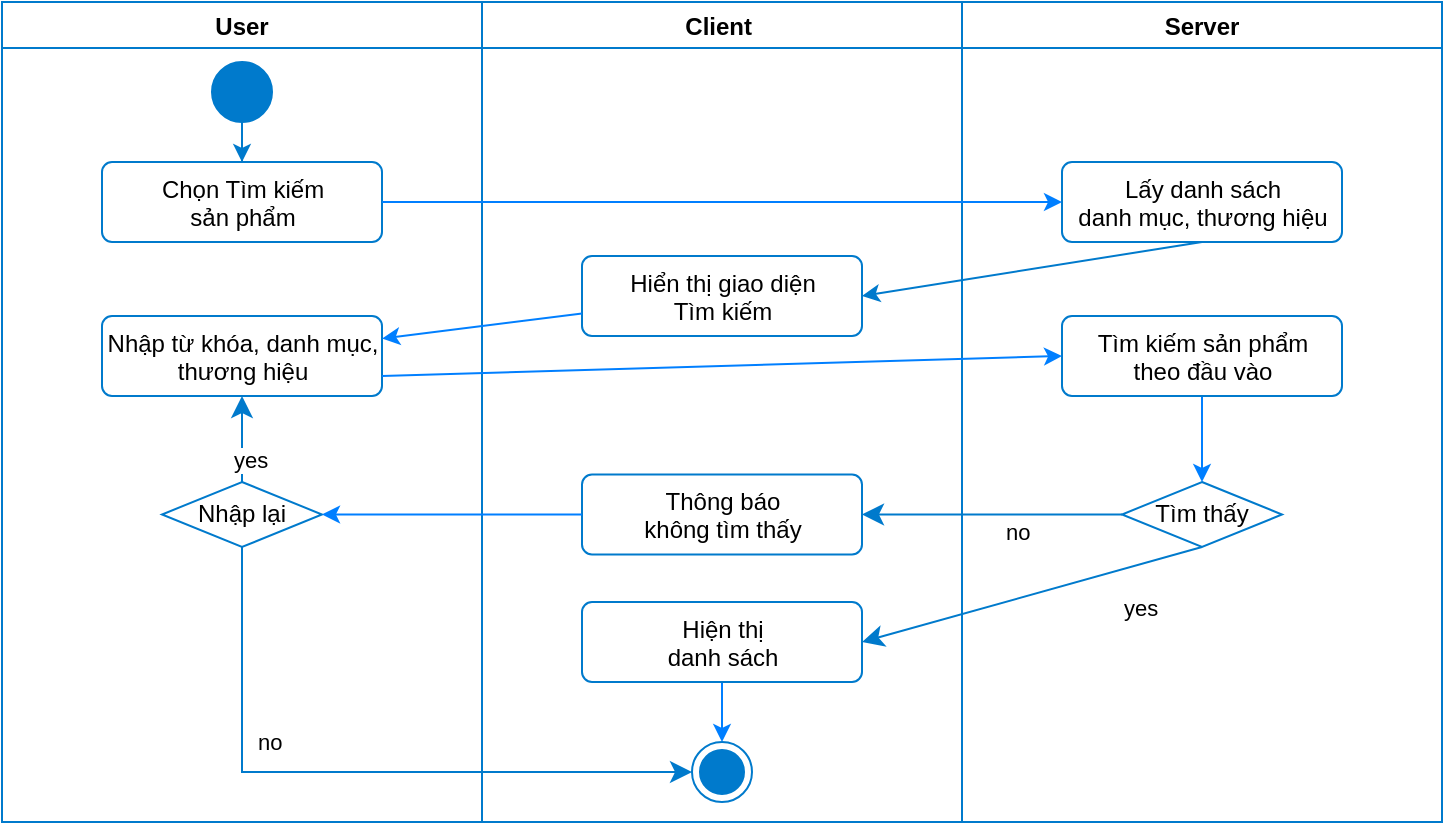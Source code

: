 <mxfile version="15.8.4" type="device" pages="11"><diagram id="uhv1CcKG_5tYgxZH0d57" name="01_SearchProduct"><mxGraphModel dx="1038" dy="641" grid="1" gridSize="10" guides="1" tooltips="1" connect="1" arrows="1" fold="1" page="1" pageScale="1" pageWidth="1100" pageHeight="850" math="0" shadow="0"><root><mxCell id="yDnlkrt1DBJpmVBpmOZ9-0"/><mxCell id="yDnlkrt1DBJpmVBpmOZ9-1" parent="yDnlkrt1DBJpmVBpmOZ9-0"/><mxCell id="aOfrD7JqSnGS14NfvvRP-0" value="Client " style="swimlane;strokeColor=#007ACC;" parent="yDnlkrt1DBJpmVBpmOZ9-1" vertex="1"><mxGeometry x="280" y="40" width="240" height="410" as="geometry"/></mxCell><mxCell id="aOfrD7JqSnGS14NfvvRP-1" value="Hiển thị giao diện&lt;br&gt;Tìm kiếm" style="html=1;align=center;verticalAlign=top;rounded=1;absoluteArcSize=1;arcSize=10;dashed=0;strokeColor=#007ACC;" parent="aOfrD7JqSnGS14NfvvRP-0" vertex="1"><mxGeometry x="50" y="127" width="140" height="40" as="geometry"/></mxCell><mxCell id="aOfrD7JqSnGS14NfvvRP-2" style="edgeStyle=orthogonalEdgeStyle;rounded=0;orthogonalLoop=1;jettySize=auto;html=1;exitX=0.5;exitY=1;exitDx=0;exitDy=0;strokeColor=#007FFF;" parent="aOfrD7JqSnGS14NfvvRP-0" edge="1"><mxGeometry relative="1" as="geometry"><mxPoint x="120" y="260" as="sourcePoint"/><mxPoint x="120" y="260" as="targetPoint"/></mxGeometry></mxCell><mxCell id="aOfrD7JqSnGS14NfvvRP-3" value="" style="ellipse;html=1;shape=endState;fillColor=#007acc;strokeColor=#007ACC;" parent="aOfrD7JqSnGS14NfvvRP-0" vertex="1"><mxGeometry x="105" y="370" width="30" height="30" as="geometry"/></mxCell><mxCell id="aOfrD7JqSnGS14NfvvRP-7" value="Thông báo&lt;br&gt;không tìm thấy" style="html=1;align=center;verticalAlign=top;rounded=1;absoluteArcSize=1;arcSize=10;dashed=0;strokeColor=#007ACC;" parent="aOfrD7JqSnGS14NfvvRP-0" vertex="1"><mxGeometry x="50" y="236.25" width="140" height="40" as="geometry"/></mxCell><mxCell id="aOfrD7JqSnGS14NfvvRP-9" style="edgeStyle=orthogonalEdgeStyle;rounded=0;orthogonalLoop=1;jettySize=auto;html=1;entryX=0.5;entryY=0;entryDx=0;entryDy=0;endArrow=classic;endFill=1;strokeColor=#007FFF;elbow=vertical;" parent="aOfrD7JqSnGS14NfvvRP-0" source="aOfrD7JqSnGS14NfvvRP-10" target="aOfrD7JqSnGS14NfvvRP-3" edge="1"><mxGeometry relative="1" as="geometry"/></mxCell><mxCell id="aOfrD7JqSnGS14NfvvRP-10" value="Hiện thị&lt;br&gt;danh sách" style="html=1;align=center;verticalAlign=top;rounded=1;absoluteArcSize=1;arcSize=10;dashed=0;strokeColor=#007ACC;" parent="aOfrD7JqSnGS14NfvvRP-0" vertex="1"><mxGeometry x="50" y="300" width="140" height="40" as="geometry"/></mxCell><mxCell id="aOfrD7JqSnGS14NfvvRP-12" value="Server" style="swimlane;startSize=23;strokeColor=#007ACC;" parent="yDnlkrt1DBJpmVBpmOZ9-1" vertex="1"><mxGeometry x="520" y="40" width="240" height="410" as="geometry"/></mxCell><mxCell id="aOfrD7JqSnGS14NfvvRP-13" value="Lấy danh sách&lt;br&gt;danh mục, thương hiệu" style="html=1;align=center;verticalAlign=top;rounded=1;absoluteArcSize=1;arcSize=10;dashed=0;strokeColor=#007ACC;" parent="aOfrD7JqSnGS14NfvvRP-12" vertex="1"><mxGeometry x="50" y="80" width="140" height="40" as="geometry"/></mxCell><mxCell id="aOfrD7JqSnGS14NfvvRP-14" value="Tìm thấy" style="rhombus;whiteSpace=wrap;html=1;strokeColor=#007ACC;" parent="aOfrD7JqSnGS14NfvvRP-12" vertex="1"><mxGeometry x="80" y="240" width="80" height="32.5" as="geometry"/></mxCell><mxCell id="aOfrD7JqSnGS14NfvvRP-38" style="edgeStyle=orthogonalEdgeStyle;rounded=0;orthogonalLoop=1;jettySize=auto;html=1;entryX=0.5;entryY=0;entryDx=0;entryDy=0;endArrow=classic;endFill=1;strokeColor=#007FFF;elbow=vertical;" parent="aOfrD7JqSnGS14NfvvRP-12" source="aOfrD7JqSnGS14NfvvRP-36" target="aOfrD7JqSnGS14NfvvRP-14" edge="1"><mxGeometry relative="1" as="geometry"/></mxCell><mxCell id="aOfrD7JqSnGS14NfvvRP-36" value="Tìm kiếm sản phẩm&lt;br&gt;theo đầu vào" style="html=1;align=center;verticalAlign=top;rounded=1;absoluteArcSize=1;arcSize=10;dashed=0;strokeColor=#007ACC;" parent="aOfrD7JqSnGS14NfvvRP-12" vertex="1"><mxGeometry x="50" y="157" width="140" height="40" as="geometry"/></mxCell><mxCell id="aOfrD7JqSnGS14NfvvRP-17" value="" style="rounded=0;orthogonalLoop=1;jettySize=auto;html=1;strokeColor=#007ACC;exitX=0.5;exitY=1;exitDx=0;exitDy=0;entryX=1;entryY=0.5;entryDx=0;entryDy=0;" parent="yDnlkrt1DBJpmVBpmOZ9-1" source="aOfrD7JqSnGS14NfvvRP-13" target="aOfrD7JqSnGS14NfvvRP-1" edge="1"><mxGeometry relative="1" as="geometry"><mxPoint x="690" y="280" as="sourcePoint"/><mxPoint x="630" y="240" as="targetPoint"/></mxGeometry></mxCell><mxCell id="aOfrD7JqSnGS14NfvvRP-18" value="User" style="swimlane;strokeColor=#007ACC;" parent="yDnlkrt1DBJpmVBpmOZ9-1" vertex="1"><mxGeometry x="40" y="40" width="240" height="410" as="geometry"/></mxCell><mxCell id="aOfrD7JqSnGS14NfvvRP-19" value="Chọn Tìm kiếm&lt;br&gt;sản phẩm" style="html=1;align=center;verticalAlign=top;rounded=1;absoluteArcSize=1;arcSize=10;dashed=0;strokeColor=#007ACC;" parent="aOfrD7JqSnGS14NfvvRP-18" vertex="1"><mxGeometry x="50" y="80" width="140" height="40" as="geometry"/></mxCell><mxCell id="aOfrD7JqSnGS14NfvvRP-20" value="" style="ellipse;fillColor=#007acc;strokeColor=#007ACC;" parent="aOfrD7JqSnGS14NfvvRP-18" vertex="1"><mxGeometry x="105" y="30" width="30" height="30" as="geometry"/></mxCell><mxCell id="aOfrD7JqSnGS14NfvvRP-21" style="edgeStyle=orthogonalEdgeStyle;rounded=0;orthogonalLoop=1;jettySize=auto;html=1;exitX=0.5;exitY=1;exitDx=0;exitDy=0;strokeColor=#007ACC;" parent="aOfrD7JqSnGS14NfvvRP-18" source="aOfrD7JqSnGS14NfvvRP-20" target="aOfrD7JqSnGS14NfvvRP-19" edge="1"><mxGeometry relative="1" as="geometry"><mxPoint x="205" y="80" as="targetPoint"/></mxGeometry></mxCell><mxCell id="aOfrD7JqSnGS14NfvvRP-22" value="Nhập từ khóa, danh mục,&lt;br&gt;thương hiệu" style="html=1;align=center;verticalAlign=top;rounded=1;absoluteArcSize=1;arcSize=10;dashed=0;strokeColor=#007ACC;" parent="aOfrD7JqSnGS14NfvvRP-18" vertex="1"><mxGeometry x="50" y="157" width="140" height="40" as="geometry"/></mxCell><mxCell id="aOfrD7JqSnGS14NfvvRP-24" value="Nhập lại" style="rhombus;whiteSpace=wrap;html=1;strokeColor=#007ACC;" parent="aOfrD7JqSnGS14NfvvRP-18" vertex="1"><mxGeometry x="80" y="240" width="80" height="32.5" as="geometry"/></mxCell><mxCell id="aOfrD7JqSnGS14NfvvRP-25" value="yes" style="html=1;align=left;verticalAlign=top;endArrow=classic;endSize=8;strokeColor=#007ACC;rounded=0;exitX=0.5;exitY=0;exitDx=0;exitDy=0;elbow=vertical;entryX=0.5;entryY=1;entryDx=0;entryDy=0;endFill=1;" parent="aOfrD7JqSnGS14NfvvRP-18" source="aOfrD7JqSnGS14NfvvRP-24" target="aOfrD7JqSnGS14NfvvRP-22" edge="1"><mxGeometry x="0.12" y="6" relative="1" as="geometry"><mxPoint x="120" y="295.5" as="targetPoint"/><mxPoint as="offset"/><mxPoint x="490" y="173.75" as="sourcePoint"/></mxGeometry></mxCell><mxCell id="aOfrD7JqSnGS14NfvvRP-26" style="edgeStyle=orthogonalEdgeStyle;rounded=0;orthogonalLoop=1;jettySize=auto;html=1;strokeColor=#007FFF;entryX=0;entryY=0.5;entryDx=0;entryDy=0;" parent="yDnlkrt1DBJpmVBpmOZ9-1" source="aOfrD7JqSnGS14NfvvRP-19" target="aOfrD7JqSnGS14NfvvRP-13" edge="1"><mxGeometry relative="1" as="geometry"><mxPoint x="430" y="130" as="targetPoint"/></mxGeometry></mxCell><mxCell id="aOfrD7JqSnGS14NfvvRP-27" style="rounded=0;orthogonalLoop=1;jettySize=auto;html=1;strokeColor=#007FFF;" parent="yDnlkrt1DBJpmVBpmOZ9-1" source="aOfrD7JqSnGS14NfvvRP-1" target="aOfrD7JqSnGS14NfvvRP-22" edge="1"><mxGeometry relative="1" as="geometry"/></mxCell><mxCell id="aOfrD7JqSnGS14NfvvRP-28" value="" style="rounded=0;orthogonalLoop=1;jettySize=auto;html=1;strokeColor=#007FFF;exitX=1;exitY=0.75;exitDx=0;exitDy=0;entryX=0;entryY=0.5;entryDx=0;entryDy=0;" parent="yDnlkrt1DBJpmVBpmOZ9-1" source="aOfrD7JqSnGS14NfvvRP-22" target="aOfrD7JqSnGS14NfvvRP-36" edge="1"><mxGeometry relative="1" as="geometry"><mxPoint x="600" y="227" as="targetPoint"/></mxGeometry></mxCell><mxCell id="aOfrD7JqSnGS14NfvvRP-32" style="edgeStyle=none;rounded=0;orthogonalLoop=1;jettySize=auto;html=1;strokeColor=#007FFF;" parent="yDnlkrt1DBJpmVBpmOZ9-1" source="aOfrD7JqSnGS14NfvvRP-7" target="aOfrD7JqSnGS14NfvvRP-24" edge="1"><mxGeometry relative="1" as="geometry"/></mxCell><mxCell id="aOfrD7JqSnGS14NfvvRP-33" value="no" style="html=1;align=left;verticalAlign=top;endArrow=classic;endSize=8;strokeColor=#007ACC;rounded=0;exitX=0.5;exitY=1;exitDx=0;exitDy=0;entryX=0;entryY=0.5;entryDx=0;entryDy=0;endFill=1;edgeStyle=orthogonalEdgeStyle;" parent="yDnlkrt1DBJpmVBpmOZ9-1" source="aOfrD7JqSnGS14NfvvRP-24" target="aOfrD7JqSnGS14NfvvRP-3" edge="1"><mxGeometry x="-0.5" y="6" relative="1" as="geometry"><mxPoint x="130" y="490" as="targetPoint"/><mxPoint as="offset"/><mxPoint x="-200" y="120" as="sourcePoint"/></mxGeometry></mxCell><mxCell id="aOfrD7JqSnGS14NfvvRP-31" value="yes" style="html=1;align=left;verticalAlign=top;endArrow=classic;endSize=8;strokeColor=#007ACC;rounded=0;endFill=1;exitX=0.5;exitY=1;exitDx=0;exitDy=0;entryX=1;entryY=0.5;entryDx=0;entryDy=0;" parent="yDnlkrt1DBJpmVBpmOZ9-1" source="aOfrD7JqSnGS14NfvvRP-14" target="aOfrD7JqSnGS14NfvvRP-10" edge="1"><mxGeometry x="-0.5" y="6" relative="1" as="geometry"><mxPoint x="660" y="470" as="targetPoint"/><mxPoint as="offset"/><mxPoint x="600" y="336" as="sourcePoint"/></mxGeometry></mxCell><mxCell id="aOfrD7JqSnGS14NfvvRP-34" value="no" style="html=1;align=left;verticalAlign=top;endArrow=classic;endSize=8;strokeColor=#007ACC;rounded=0;exitX=0;exitY=0.5;exitDx=0;exitDy=0;entryX=1;entryY=0.5;entryDx=0;entryDy=0;endFill=1;" parent="yDnlkrt1DBJpmVBpmOZ9-1" source="aOfrD7JqSnGS14NfvvRP-14" target="aOfrD7JqSnGS14NfvvRP-7" edge="1"><mxGeometry x="-0.076" y="-4" relative="1" as="geometry"><mxPoint x="493" y="410" as="targetPoint"/><mxPoint as="offset"/><mxPoint x="493" y="362.5" as="sourcePoint"/></mxGeometry></mxCell></root></mxGraphModel></diagram><diagram name="02_ViewProductDetail" id="RdnmU6Jm5j4rbnm680Pn"><mxGraphModel dx="865" dy="534" grid="1" gridSize="10" guides="1" tooltips="1" connect="1" arrows="1" fold="1" page="1" pageScale="1" pageWidth="1100" pageHeight="850" math="0" shadow="0"><root><mxCell id="pqVJ9JzjvMnv_nNnI5Q2-0"/><mxCell id="pqVJ9JzjvMnv_nNnI5Q2-1" parent="pqVJ9JzjvMnv_nNnI5Q2-0"/><mxCell id="pqVJ9JzjvMnv_nNnI5Q2-2" value="Client " style="swimlane;strokeColor=#007ACC;" parent="pqVJ9JzjvMnv_nNnI5Q2-1" vertex="1"><mxGeometry x="280" y="40" width="240" height="230" as="geometry"/></mxCell><mxCell id="pqVJ9JzjvMnv_nNnI5Q2-29" style="edgeStyle=orthogonalEdgeStyle;rounded=0;orthogonalLoop=1;jettySize=auto;html=1;entryX=0.5;entryY=0;entryDx=0;entryDy=0;strokeColor=#007ACC;" parent="pqVJ9JzjvMnv_nNnI5Q2-2" source="pqVJ9JzjvMnv_nNnI5Q2-3" target="pqVJ9JzjvMnv_nNnI5Q2-5" edge="1"><mxGeometry relative="1" as="geometry"/></mxCell><mxCell id="pqVJ9JzjvMnv_nNnI5Q2-3" value="Hiển thị giao diện&lt;br&gt;Chi tiết sản phẩm" style="html=1;align=center;verticalAlign=top;rounded=1;absoluteArcSize=1;arcSize=10;dashed=0;strokeColor=#007ACC;" parent="pqVJ9JzjvMnv_nNnI5Q2-2" vertex="1"><mxGeometry x="50" y="127" width="140" height="40" as="geometry"/></mxCell><mxCell id="pqVJ9JzjvMnv_nNnI5Q2-4" style="edgeStyle=orthogonalEdgeStyle;rounded=0;orthogonalLoop=1;jettySize=auto;html=1;exitX=0.5;exitY=1;exitDx=0;exitDy=0;strokeColor=#007FFF;" parent="pqVJ9JzjvMnv_nNnI5Q2-2" edge="1"><mxGeometry relative="1" as="geometry"><mxPoint x="120" y="260" as="sourcePoint"/><mxPoint x="120" y="260" as="targetPoint"/></mxGeometry></mxCell><mxCell id="pqVJ9JzjvMnv_nNnI5Q2-5" value="" style="ellipse;html=1;shape=endState;fillColor=#007acc;strokeColor=#007ACC;" parent="pqVJ9JzjvMnv_nNnI5Q2-2" vertex="1"><mxGeometry x="105" y="190" width="30" height="30" as="geometry"/></mxCell><mxCell id="pqVJ9JzjvMnv_nNnI5Q2-9" value="Server" style="swimlane;startSize=23;strokeColor=#007ACC;" parent="pqVJ9JzjvMnv_nNnI5Q2-1" vertex="1"><mxGeometry x="520" y="40" width="240" height="230" as="geometry"/></mxCell><mxCell id="pqVJ9JzjvMnv_nNnI5Q2-10" value="Lấy thông tin &lt;br&gt;sản phẩm" style="html=1;align=center;verticalAlign=top;rounded=1;absoluteArcSize=1;arcSize=10;dashed=0;strokeColor=#007ACC;" parent="pqVJ9JzjvMnv_nNnI5Q2-9" vertex="1"><mxGeometry x="50" y="80" width="140" height="40" as="geometry"/></mxCell><mxCell id="pqVJ9JzjvMnv_nNnI5Q2-14" value="" style="rounded=0;orthogonalLoop=1;jettySize=auto;html=1;strokeColor=#007ACC;exitX=0.5;exitY=1;exitDx=0;exitDy=0;entryX=1;entryY=0.5;entryDx=0;entryDy=0;" parent="pqVJ9JzjvMnv_nNnI5Q2-1" source="pqVJ9JzjvMnv_nNnI5Q2-10" target="pqVJ9JzjvMnv_nNnI5Q2-3" edge="1"><mxGeometry relative="1" as="geometry"><mxPoint x="690" y="280" as="sourcePoint"/><mxPoint x="630" y="240" as="targetPoint"/></mxGeometry></mxCell><mxCell id="pqVJ9JzjvMnv_nNnI5Q2-15" value="User" style="swimlane;strokeColor=#007ACC;" parent="pqVJ9JzjvMnv_nNnI5Q2-1" vertex="1"><mxGeometry x="40" y="40" width="240" height="230" as="geometry"/></mxCell><mxCell id="pqVJ9JzjvMnv_nNnI5Q2-16" value="Xem chi tiết&lt;br&gt;sản phẩm" style="html=1;align=center;verticalAlign=top;rounded=1;absoluteArcSize=1;arcSize=10;dashed=0;strokeColor=#007ACC;" parent="pqVJ9JzjvMnv_nNnI5Q2-15" vertex="1"><mxGeometry x="50" y="80" width="140" height="40" as="geometry"/></mxCell><mxCell id="pqVJ9JzjvMnv_nNnI5Q2-17" value="" style="ellipse;fillColor=#007acc;strokeColor=#007ACC;" parent="pqVJ9JzjvMnv_nNnI5Q2-15" vertex="1"><mxGeometry x="105" y="30" width="30" height="30" as="geometry"/></mxCell><mxCell id="pqVJ9JzjvMnv_nNnI5Q2-18" style="edgeStyle=orthogonalEdgeStyle;rounded=0;orthogonalLoop=1;jettySize=auto;html=1;exitX=0.5;exitY=1;exitDx=0;exitDy=0;strokeColor=#007ACC;" parent="pqVJ9JzjvMnv_nNnI5Q2-15" source="pqVJ9JzjvMnv_nNnI5Q2-17" target="pqVJ9JzjvMnv_nNnI5Q2-16" edge="1"><mxGeometry relative="1" as="geometry"><mxPoint x="205" y="80" as="targetPoint"/></mxGeometry></mxCell><mxCell id="pqVJ9JzjvMnv_nNnI5Q2-22" style="edgeStyle=orthogonalEdgeStyle;rounded=0;orthogonalLoop=1;jettySize=auto;html=1;strokeColor=#007ACC;entryX=0;entryY=0.5;entryDx=0;entryDy=0;" parent="pqVJ9JzjvMnv_nNnI5Q2-1" source="pqVJ9JzjvMnv_nNnI5Q2-16" target="pqVJ9JzjvMnv_nNnI5Q2-10" edge="1"><mxGeometry relative="1" as="geometry"><mxPoint x="430" y="130" as="targetPoint"/></mxGeometry></mxCell><mxCell id="pqVJ9JzjvMnv_nNnI5Q2-30" value="Client " style="swimlane;strokeColor=#007ACC;" parent="pqVJ9JzjvMnv_nNnI5Q2-1" vertex="1"><mxGeometry x="240" y="310" width="200" height="330" as="geometry"/></mxCell><mxCell id="pqVJ9JzjvMnv_nNnI5Q2-32" value="Hiển thị giao diện&lt;br&gt;Chi tiết sản phẩm" style="html=1;align=center;verticalAlign=top;rounded=1;absoluteArcSize=1;arcSize=10;dashed=0;strokeColor=#007ACC;" parent="pqVJ9JzjvMnv_nNnI5Q2-30" vertex="1"><mxGeometry x="30" y="127" width="140" height="40" as="geometry"/></mxCell><mxCell id="pqVJ9JzjvMnv_nNnI5Q2-33" style="edgeStyle=orthogonalEdgeStyle;rounded=0;orthogonalLoop=1;jettySize=auto;html=1;exitX=0.5;exitY=1;exitDx=0;exitDy=0;strokeColor=#007FFF;" parent="pqVJ9JzjvMnv_nNnI5Q2-30" edge="1"><mxGeometry relative="1" as="geometry"><mxPoint x="120" y="260" as="sourcePoint"/><mxPoint x="120" y="260" as="targetPoint"/></mxGeometry></mxCell><mxCell id="pqVJ9JzjvMnv_nNnI5Q2-34" value="" style="ellipse;html=1;shape=endState;fillColor=#007acc;strokeColor=#007ACC;" parent="pqVJ9JzjvMnv_nNnI5Q2-30" vertex="1"><mxGeometry x="85" y="290" width="30" height="30" as="geometry"/></mxCell><mxCell id="fuJV9QrdCSDO3zAPSe1S-8" style="edgeStyle=none;rounded=0;orthogonalLoop=1;jettySize=auto;html=1;entryX=0.5;entryY=0;entryDx=0;entryDy=0;strokeColor=#007ACC;" parent="pqVJ9JzjvMnv_nNnI5Q2-30" source="fuJV9QrdCSDO3zAPSe1S-6" target="pqVJ9JzjvMnv_nNnI5Q2-34" edge="1"><mxGeometry relative="1" as="geometry"/></mxCell><mxCell id="fuJV9QrdCSDO3zAPSe1S-6" value="Hiển thị giao diện&lt;br&gt;các sản phẩm liên quan" style="html=1;align=center;verticalAlign=top;rounded=1;absoluteArcSize=1;arcSize=10;dashed=0;strokeColor=#007ACC;" parent="pqVJ9JzjvMnv_nNnI5Q2-30" vertex="1"><mxGeometry x="30" y="206" width="140" height="40" as="geometry"/></mxCell><mxCell id="pqVJ9JzjvMnv_nNnI5Q2-35" value="Server" style="swimlane;startSize=23;strokeColor=#007ACC;" parent="pqVJ9JzjvMnv_nNnI5Q2-1" vertex="1"><mxGeometry x="440" y="310" width="200" height="330" as="geometry"/></mxCell><mxCell id="pqVJ9JzjvMnv_nNnI5Q2-36" value="Lấy thông tin &lt;br&gt;sản phẩm" style="html=1;align=center;verticalAlign=top;rounded=1;absoluteArcSize=1;arcSize=10;dashed=0;strokeColor=#007ACC;" parent="pqVJ9JzjvMnv_nNnI5Q2-35" vertex="1"><mxGeometry x="30" y="80" width="140" height="40" as="geometry"/></mxCell><mxCell id="fuJV9QrdCSDO3zAPSe1S-4" value="Lấy danh sách&lt;br&gt;sản phẩm từ id" style="html=1;align=center;verticalAlign=top;rounded=1;absoluteArcSize=1;arcSize=10;dashed=0;strokeColor=#007ACC;" parent="pqVJ9JzjvMnv_nNnI5Q2-35" vertex="1"><mxGeometry x="30" y="206" width="140" height="40" as="geometry"/></mxCell><mxCell id="pqVJ9JzjvMnv_nNnI5Q2-37" value="" style="rounded=0;orthogonalLoop=1;jettySize=auto;html=1;strokeColor=#007ACC;exitX=0.5;exitY=1;exitDx=0;exitDy=0;entryX=1;entryY=0.25;entryDx=0;entryDy=0;" parent="pqVJ9JzjvMnv_nNnI5Q2-1" source="pqVJ9JzjvMnv_nNnI5Q2-36" target="pqVJ9JzjvMnv_nNnI5Q2-32" edge="1"><mxGeometry relative="1" as="geometry"><mxPoint x="690" y="550" as="sourcePoint"/><mxPoint x="630" y="510" as="targetPoint"/></mxGeometry></mxCell><mxCell id="pqVJ9JzjvMnv_nNnI5Q2-38" value="User" style="swimlane;strokeColor=#007ACC;" parent="pqVJ9JzjvMnv_nNnI5Q2-1" vertex="1"><mxGeometry x="40" y="310" width="200" height="330" as="geometry"/></mxCell><mxCell id="pqVJ9JzjvMnv_nNnI5Q2-39" value="Xem chi tiết&lt;br&gt;sản phẩm" style="html=1;align=center;verticalAlign=top;rounded=1;absoluteArcSize=1;arcSize=10;dashed=0;strokeColor=#007ACC;" parent="pqVJ9JzjvMnv_nNnI5Q2-38" vertex="1"><mxGeometry x="30" y="80" width="140" height="40" as="geometry"/></mxCell><mxCell id="pqVJ9JzjvMnv_nNnI5Q2-40" value="" style="ellipse;fillColor=#007acc;strokeColor=#007ACC;" parent="pqVJ9JzjvMnv_nNnI5Q2-38" vertex="1"><mxGeometry x="85" y="30" width="30" height="30" as="geometry"/></mxCell><mxCell id="pqVJ9JzjvMnv_nNnI5Q2-41" style="edgeStyle=orthogonalEdgeStyle;rounded=0;orthogonalLoop=1;jettySize=auto;html=1;exitX=0.5;exitY=1;exitDx=0;exitDy=0;strokeColor=#007ACC;" parent="pqVJ9JzjvMnv_nNnI5Q2-38" source="pqVJ9JzjvMnv_nNnI5Q2-40" target="pqVJ9JzjvMnv_nNnI5Q2-39" edge="1"><mxGeometry relative="1" as="geometry"><mxPoint x="205" y="80" as="targetPoint"/></mxGeometry></mxCell><mxCell id="pqVJ9JzjvMnv_nNnI5Q2-42" style="edgeStyle=orthogonalEdgeStyle;rounded=0;orthogonalLoop=1;jettySize=auto;html=1;strokeColor=#007ACC;entryX=0;entryY=0.5;entryDx=0;entryDy=0;" parent="pqVJ9JzjvMnv_nNnI5Q2-1" source="pqVJ9JzjvMnv_nNnI5Q2-39" target="pqVJ9JzjvMnv_nNnI5Q2-36" edge="1"><mxGeometry relative="1" as="geometry"><mxPoint x="430" y="400" as="targetPoint"/></mxGeometry></mxCell><mxCell id="pqVJ9JzjvMnv_nNnI5Q2-43" value="FPT Recommendation Platform" style="swimlane;startSize=23;strokeColor=#007ACC;" parent="pqVJ9JzjvMnv_nNnI5Q2-1" vertex="1"><mxGeometry x="640" y="310" width="200" height="330" as="geometry"/></mxCell><mxCell id="fuJV9QrdCSDO3zAPSe1S-3" style="edgeStyle=none;rounded=0;orthogonalLoop=1;jettySize=auto;html=1;entryX=0.5;entryY=0;entryDx=0;entryDy=0;strokeColor=#007ACC;" parent="pqVJ9JzjvMnv_nNnI5Q2-43" source="pqVJ9JzjvMnv_nNnI5Q2-44" target="fuJV9QrdCSDO3zAPSe1S-0" edge="1"><mxGeometry relative="1" as="geometry"/></mxCell><mxCell id="pqVJ9JzjvMnv_nNnI5Q2-44" value="Lấy danh sách id của&lt;br&gt;các sản phẩm liên quan" style="html=1;align=center;verticalAlign=top;rounded=1;absoluteArcSize=1;arcSize=10;dashed=0;strokeColor=#007ACC;" parent="pqVJ9JzjvMnv_nNnI5Q2-43" vertex="1"><mxGeometry x="30" y="140" width="140" height="40" as="geometry"/></mxCell><mxCell id="fuJV9QrdCSDO3zAPSe1S-0" value="Tìm thấy" style="rhombus;whiteSpace=wrap;html=1;strokeColor=#007ACC;" parent="pqVJ9JzjvMnv_nNnI5Q2-43" vertex="1"><mxGeometry x="60" y="209.75" width="80" height="32.5" as="geometry"/></mxCell><mxCell id="pqVJ9JzjvMnv_nNnI5Q2-31" style="rounded=0;orthogonalLoop=1;jettySize=auto;html=1;strokeColor=#007ACC;exitX=1;exitY=0.75;exitDx=0;exitDy=0;entryX=0;entryY=0.5;entryDx=0;entryDy=0;" parent="pqVJ9JzjvMnv_nNnI5Q2-1" source="pqVJ9JzjvMnv_nNnI5Q2-32" target="pqVJ9JzjvMnv_nNnI5Q2-44" edge="1"><mxGeometry relative="1" as="geometry"><mxPoint x="810" y="457" as="targetPoint"/></mxGeometry></mxCell><mxCell id="fuJV9QrdCSDO3zAPSe1S-2" value="yes" style="html=1;align=left;verticalAlign=top;endArrow=classic;endSize=8;strokeColor=#007ACC;rounded=0;exitX=0;exitY=0.5;exitDx=0;exitDy=0;entryX=1;entryY=0.5;entryDx=0;entryDy=0;endFill=1;" parent="pqVJ9JzjvMnv_nNnI5Q2-1" source="fuJV9QrdCSDO3zAPSe1S-0" target="fuJV9QrdCSDO3zAPSe1S-4" edge="1"><mxGeometry x="-0.077" y="-16" relative="1" as="geometry"><mxPoint x="775" y="546.25" as="targetPoint"/><mxPoint as="offset"/><mxPoint x="798" y="612.5" as="sourcePoint"/></mxGeometry></mxCell><mxCell id="fuJV9QrdCSDO3zAPSe1S-7" value="" style="edgeStyle=none;rounded=0;orthogonalLoop=1;jettySize=auto;html=1;strokeColor=#007ACC;" parent="pqVJ9JzjvMnv_nNnI5Q2-1" source="fuJV9QrdCSDO3zAPSe1S-4" target="fuJV9QrdCSDO3zAPSe1S-6" edge="1"><mxGeometry relative="1" as="geometry"/></mxCell><mxCell id="fuJV9QrdCSDO3zAPSe1S-1" value="no" style="html=1;align=left;verticalAlign=top;endArrow=classic;endSize=8;strokeColor=#007ACC;rounded=0;endFill=1;exitX=0.5;exitY=1;exitDx=0;exitDy=0;entryX=1;entryY=0.5;entryDx=0;entryDy=0;edgeStyle=orthogonalEdgeStyle;" parent="pqVJ9JzjvMnv_nNnI5Q2-1" source="fuJV9QrdCSDO3zAPSe1S-0" target="pqVJ9JzjvMnv_nNnI5Q2-34" edge="1"><mxGeometry x="-0.855" y="-10" relative="1" as="geometry"><mxPoint x="775" y="610" as="targetPoint"/><mxPoint y="1" as="offset"/><mxPoint x="905" y="586" as="sourcePoint"/></mxGeometry></mxCell><mxCell id="fuJV9QrdCSDO3zAPSe1S-11" style="edgeStyle=orthogonalEdgeStyle;rounded=0;orthogonalLoop=1;jettySize=auto;html=1;exitX=0.5;exitY=1;exitDx=0;exitDy=0;strokeColor=#007FFF;" parent="pqVJ9JzjvMnv_nNnI5Q2-1" edge="1"><mxGeometry relative="1" as="geometry"><mxPoint x="400" y="720" as="sourcePoint"/><mxPoint x="400" y="720" as="targetPoint"/></mxGeometry></mxCell><mxCell id="fuJV9QrdCSDO3zAPSe1S-12" value="Client " style="swimlane;strokeColor=#007ACC;" parent="pqVJ9JzjvMnv_nNnI5Q2-1" vertex="1"><mxGeometry x="240" y="730" width="200" height="330" as="geometry"/></mxCell><mxCell id="fuJV9QrdCSDO3zAPSe1S-13" value="Hiển thị giao diện&lt;br&gt;Trang chủ" style="html=1;align=center;verticalAlign=top;rounded=1;absoluteArcSize=1;arcSize=10;dashed=0;strokeColor=#007ACC;" parent="fuJV9QrdCSDO3zAPSe1S-12" vertex="1"><mxGeometry x="30" y="127" width="140" height="40" as="geometry"/></mxCell><mxCell id="fuJV9QrdCSDO3zAPSe1S-14" style="edgeStyle=orthogonalEdgeStyle;rounded=0;orthogonalLoop=1;jettySize=auto;html=1;exitX=0.5;exitY=1;exitDx=0;exitDy=0;strokeColor=#007FFF;" parent="fuJV9QrdCSDO3zAPSe1S-12" edge="1"><mxGeometry relative="1" as="geometry"><mxPoint x="120" y="260" as="sourcePoint"/><mxPoint x="120" y="260" as="targetPoint"/></mxGeometry></mxCell><mxCell id="fuJV9QrdCSDO3zAPSe1S-15" value="" style="ellipse;html=1;shape=endState;fillColor=#007acc;strokeColor=#007ACC;" parent="fuJV9QrdCSDO3zAPSe1S-12" vertex="1"><mxGeometry x="85" y="290" width="30" height="30" as="geometry"/></mxCell><mxCell id="fuJV9QrdCSDO3zAPSe1S-16" style="edgeStyle=none;rounded=0;orthogonalLoop=1;jettySize=auto;html=1;entryX=0.5;entryY=0;entryDx=0;entryDy=0;strokeColor=#007ACC;" parent="fuJV9QrdCSDO3zAPSe1S-12" source="fuJV9QrdCSDO3zAPSe1S-17" target="fuJV9QrdCSDO3zAPSe1S-15" edge="1"><mxGeometry relative="1" as="geometry"/></mxCell><mxCell id="fuJV9QrdCSDO3zAPSe1S-17" value="Hiển thị giao diện&lt;br&gt;các sản phẩm gợi ý" style="html=1;align=center;verticalAlign=top;rounded=1;absoluteArcSize=1;arcSize=10;dashed=0;strokeColor=#007ACC;" parent="fuJV9QrdCSDO3zAPSe1S-12" vertex="1"><mxGeometry x="30" y="217" width="140" height="40" as="geometry"/></mxCell><mxCell id="fuJV9QrdCSDO3zAPSe1S-18" value="Server" style="swimlane;startSize=23;strokeColor=#007ACC;" parent="pqVJ9JzjvMnv_nNnI5Q2-1" vertex="1"><mxGeometry x="440" y="730" width="200" height="330" as="geometry"/></mxCell><mxCell id="fuJV9QrdCSDO3zAPSe1S-19" value="Lấy thông tin sản phẩm, &lt;br&gt;danh mục, thương hiệu" style="html=1;align=center;verticalAlign=top;rounded=1;absoluteArcSize=1;arcSize=10;dashed=0;strokeColor=#007ACC;" parent="fuJV9QrdCSDO3zAPSe1S-18" vertex="1"><mxGeometry x="30" y="80" width="140" height="40" as="geometry"/></mxCell><mxCell id="fuJV9QrdCSDO3zAPSe1S-20" value="Lấy danh sách&lt;br&gt;sản phẩm từ id" style="html=1;align=center;verticalAlign=top;rounded=1;absoluteArcSize=1;arcSize=10;dashed=0;strokeColor=#007ACC;" parent="fuJV9QrdCSDO3zAPSe1S-18" vertex="1"><mxGeometry x="30" y="206" width="140" height="40" as="geometry"/></mxCell><mxCell id="fuJV9QrdCSDO3zAPSe1S-35" value="Lấy danh sách&lt;br&gt;sản phẩm bán chạy nhất" style="html=1;align=center;verticalAlign=top;rounded=1;absoluteArcSize=1;arcSize=10;dashed=0;strokeColor=#007ACC;" parent="fuJV9QrdCSDO3zAPSe1S-18" vertex="1"><mxGeometry x="30" y="270" width="140" height="40" as="geometry"/></mxCell><mxCell id="fuJV9QrdCSDO3zAPSe1S-21" value="" style="rounded=0;orthogonalLoop=1;jettySize=auto;html=1;strokeColor=#007ACC;exitX=0.5;exitY=1;exitDx=0;exitDy=0;entryX=1;entryY=0.25;entryDx=0;entryDy=0;" parent="pqVJ9JzjvMnv_nNnI5Q2-1" source="fuJV9QrdCSDO3zAPSe1S-19" target="fuJV9QrdCSDO3zAPSe1S-13" edge="1"><mxGeometry relative="1" as="geometry"><mxPoint x="690" y="970" as="sourcePoint"/><mxPoint x="630" y="930" as="targetPoint"/></mxGeometry></mxCell><mxCell id="fuJV9QrdCSDO3zAPSe1S-22" value="User" style="swimlane;strokeColor=#007ACC;" parent="pqVJ9JzjvMnv_nNnI5Q2-1" vertex="1"><mxGeometry x="40" y="730" width="200" height="330" as="geometry"/></mxCell><mxCell id="fuJV9QrdCSDO3zAPSe1S-23" value="Trang chủ" style="html=1;align=center;verticalAlign=middle;rounded=1;absoluteArcSize=1;arcSize=10;dashed=0;strokeColor=#007ACC;" parent="fuJV9QrdCSDO3zAPSe1S-22" vertex="1"><mxGeometry x="30" y="80" width="140" height="40" as="geometry"/></mxCell><mxCell id="fuJV9QrdCSDO3zAPSe1S-24" value="" style="ellipse;fillColor=#007acc;strokeColor=#007ACC;" parent="fuJV9QrdCSDO3zAPSe1S-22" vertex="1"><mxGeometry x="85" y="30" width="30" height="30" as="geometry"/></mxCell><mxCell id="fuJV9QrdCSDO3zAPSe1S-25" style="edgeStyle=orthogonalEdgeStyle;rounded=0;orthogonalLoop=1;jettySize=auto;html=1;exitX=0.5;exitY=1;exitDx=0;exitDy=0;strokeColor=#007ACC;" parent="fuJV9QrdCSDO3zAPSe1S-22" source="fuJV9QrdCSDO3zAPSe1S-24" target="fuJV9QrdCSDO3zAPSe1S-23" edge="1"><mxGeometry relative="1" as="geometry"><mxPoint x="205" y="80" as="targetPoint"/></mxGeometry></mxCell><mxCell id="fuJV9QrdCSDO3zAPSe1S-26" style="edgeStyle=orthogonalEdgeStyle;rounded=0;orthogonalLoop=1;jettySize=auto;html=1;strokeColor=#007ACC;entryX=0;entryY=0.5;entryDx=0;entryDy=0;" parent="pqVJ9JzjvMnv_nNnI5Q2-1" source="fuJV9QrdCSDO3zAPSe1S-23" target="fuJV9QrdCSDO3zAPSe1S-19" edge="1"><mxGeometry relative="1" as="geometry"><mxPoint x="430" y="820" as="targetPoint"/></mxGeometry></mxCell><mxCell id="fuJV9QrdCSDO3zAPSe1S-27" value="FPT Recommendation Platform" style="swimlane;startSize=23;strokeColor=#007ACC;" parent="pqVJ9JzjvMnv_nNnI5Q2-1" vertex="1"><mxGeometry x="640" y="730" width="200" height="330" as="geometry"/></mxCell><mxCell id="fuJV9QrdCSDO3zAPSe1S-28" style="edgeStyle=none;rounded=0;orthogonalLoop=1;jettySize=auto;html=1;entryX=0.5;entryY=0;entryDx=0;entryDy=0;strokeColor=#007ACC;" parent="fuJV9QrdCSDO3zAPSe1S-27" source="fuJV9QrdCSDO3zAPSe1S-29" target="fuJV9QrdCSDO3zAPSe1S-30" edge="1"><mxGeometry relative="1" as="geometry"/></mxCell><mxCell id="fuJV9QrdCSDO3zAPSe1S-29" value="Lấy danh sách id của&lt;br&gt;các sản phẩm &lt;br&gt;phù hợp với người dùng" style="html=1;align=center;verticalAlign=top;rounded=1;absoluteArcSize=1;arcSize=10;dashed=0;strokeColor=#007ACC;" parent="fuJV9QrdCSDO3zAPSe1S-27" vertex="1"><mxGeometry x="30" y="127" width="140" height="60" as="geometry"/></mxCell><mxCell id="fuJV9QrdCSDO3zAPSe1S-30" value="Tìm thấy" style="rhombus;whiteSpace=wrap;html=1;strokeColor=#007ACC;" parent="fuJV9QrdCSDO3zAPSe1S-27" vertex="1"><mxGeometry x="60" y="209.75" width="80" height="32.5" as="geometry"/></mxCell><mxCell id="fuJV9QrdCSDO3zAPSe1S-31" style="rounded=0;orthogonalLoop=1;jettySize=auto;html=1;strokeColor=#007ACC;exitX=1;exitY=0.75;exitDx=0;exitDy=0;entryX=0;entryY=0.5;entryDx=0;entryDy=0;" parent="pqVJ9JzjvMnv_nNnI5Q2-1" source="fuJV9QrdCSDO3zAPSe1S-13" target="fuJV9QrdCSDO3zAPSe1S-29" edge="1"><mxGeometry relative="1" as="geometry"><mxPoint x="810" y="877" as="targetPoint"/></mxGeometry></mxCell><mxCell id="fuJV9QrdCSDO3zAPSe1S-32" value="yes" style="html=1;align=left;verticalAlign=top;endArrow=classic;endSize=8;strokeColor=#007ACC;rounded=0;exitX=0;exitY=0.5;exitDx=0;exitDy=0;entryX=1;entryY=0.5;entryDx=0;entryDy=0;endFill=1;" parent="pqVJ9JzjvMnv_nNnI5Q2-1" source="fuJV9QrdCSDO3zAPSe1S-30" target="fuJV9QrdCSDO3zAPSe1S-20" edge="1"><mxGeometry x="-0.077" y="-16" relative="1" as="geometry"><mxPoint x="775" y="966.25" as="targetPoint"/><mxPoint as="offset"/><mxPoint x="798" y="1032.5" as="sourcePoint"/></mxGeometry></mxCell><mxCell id="fuJV9QrdCSDO3zAPSe1S-33" value="" style="edgeStyle=none;rounded=0;orthogonalLoop=1;jettySize=auto;html=1;strokeColor=#007ACC;entryX=1;entryY=0.25;entryDx=0;entryDy=0;" parent="pqVJ9JzjvMnv_nNnI5Q2-1" source="fuJV9QrdCSDO3zAPSe1S-20" target="fuJV9QrdCSDO3zAPSe1S-17" edge="1"><mxGeometry relative="1" as="geometry"/></mxCell><mxCell id="fuJV9QrdCSDO3zAPSe1S-34" value="no" style="html=1;align=left;verticalAlign=top;endArrow=classic;endSize=8;strokeColor=#007ACC;rounded=0;endFill=1;exitX=0.5;exitY=1;exitDx=0;exitDy=0;edgeStyle=orthogonalEdgeStyle;entryX=1;entryY=0.5;entryDx=0;entryDy=0;" parent="pqVJ9JzjvMnv_nNnI5Q2-1" source="fuJV9QrdCSDO3zAPSe1S-30" target="fuJV9QrdCSDO3zAPSe1S-35" edge="1"><mxGeometry x="-0.855" y="-10" relative="1" as="geometry"><mxPoint x="680" y="1035" as="targetPoint"/><mxPoint y="1" as="offset"/><mxPoint x="905" y="1006" as="sourcePoint"/></mxGeometry></mxCell><mxCell id="fuJV9QrdCSDO3zAPSe1S-36" style="rounded=0;orthogonalLoop=1;jettySize=auto;html=1;entryX=1;entryY=0.75;entryDx=0;entryDy=0;strokeColor=#007ACC;exitX=0;exitY=0.5;exitDx=0;exitDy=0;" parent="pqVJ9JzjvMnv_nNnI5Q2-1" source="fuJV9QrdCSDO3zAPSe1S-35" target="fuJV9QrdCSDO3zAPSe1S-17" edge="1"><mxGeometry relative="1" as="geometry"/></mxCell><mxCell id="SS-QXic-iGLFRw3EtRKk-0" value="Server" style="swimlane;startSize=23;strokeColor=#007ACC;" vertex="1" parent="pqVJ9JzjvMnv_nNnI5Q2-1"><mxGeometry x="1000" y="715" width="200" height="360" as="geometry"/></mxCell><mxCell id="QK6Gu2cGMAMgKmyaVGmf-1" style="edgeStyle=none;rounded=0;orthogonalLoop=1;jettySize=auto;html=1;entryX=0.5;entryY=0;entryDx=0;entryDy=0;strokeColor=#007ACC;elbow=vertical;" edge="1" parent="SS-QXic-iGLFRw3EtRKk-0" source="SS-QXic-iGLFRw3EtRKk-1" target="QK6Gu2cGMAMgKmyaVGmf-0"><mxGeometry relative="1" as="geometry"/></mxCell><mxCell id="SS-QXic-iGLFRw3EtRKk-1" value="Lấy danh sách dữ liệu&lt;br&gt;tracking từ cơ sở dữ liệu" style="html=1;align=center;verticalAlign=top;rounded=1;absoluteArcSize=1;arcSize=10;dashed=0;strokeColor=#007ACC;" vertex="1" parent="SS-QXic-iGLFRw3EtRKk-0"><mxGeometry x="30" y="125" width="140" height="40" as="geometry"/></mxCell><mxCell id="SS-QXic-iGLFRw3EtRKk-13" value="phút 45" style="rhombus;whiteSpace=wrap;html=1;strokeColor=#007ACC;" vertex="1" parent="SS-QXic-iGLFRw3EtRKk-0"><mxGeometry x="42.49" y="50" width="115" height="32.5" as="geometry"/></mxCell><mxCell id="SS-QXic-iGLFRw3EtRKk-14" value="yes" style="html=1;align=left;verticalAlign=top;endArrow=classic;endSize=8;strokeColor=#007ACC;rounded=0;entryX=0.5;entryY=0;entryDx=0;entryDy=0;endFill=1;exitX=0.5;exitY=1;exitDx=0;exitDy=0;" edge="1" parent="SS-QXic-iGLFRw3EtRKk-0" source="SS-QXic-iGLFRw3EtRKk-13" target="SS-QXic-iGLFRw3EtRKk-1"><mxGeometry x="-0.684" y="-10" relative="1" as="geometry"><mxPoint x="-215" y="141.13" as="targetPoint"/><mxPoint as="offset"/><mxPoint x="100" y="90" as="sourcePoint"/></mxGeometry></mxCell><mxCell id="SS-QXic-iGLFRw3EtRKk-15" value="no" style="html=1;align=left;verticalAlign=top;endArrow=classic;endSize=8;strokeColor=#007ACC;rounded=0;endFill=1;elbow=vertical;edgeStyle=orthogonalEdgeStyle;exitX=1;exitY=0.5;exitDx=0;exitDy=0;entryX=0.5;entryY=0;entryDx=0;entryDy=0;" edge="1" parent="SS-QXic-iGLFRw3EtRKk-0" source="SS-QXic-iGLFRw3EtRKk-13" target="SS-QXic-iGLFRw3EtRKk-13"><mxGeometry x="-0.231" y="-10" relative="1" as="geometry"><mxPoint x="99.99" y="10" as="targetPoint"/><mxPoint as="offset"/><mxPoint x="169.99" y="50" as="sourcePoint"/><Array as="points"><mxPoint x="157.99" y="30"/><mxPoint x="99.99" y="30"/></Array></mxGeometry></mxCell><mxCell id="QK6Gu2cGMAMgKmyaVGmf-0" value="Tính toán và &lt;br&gt;chuẩn hóa dữ liệu" style="html=1;align=center;verticalAlign=top;rounded=1;absoluteArcSize=1;arcSize=10;dashed=0;strokeColor=#007ACC;" vertex="1" parent="SS-QXic-iGLFRw3EtRKk-0"><mxGeometry x="29.99" y="195" width="140" height="40" as="geometry"/></mxCell><mxCell id="SS-QXic-iGLFRw3EtRKk-4" value="FPT Recommendation Platform" style="swimlane;startSize=23;strokeColor=#007ACC;" vertex="1" parent="pqVJ9JzjvMnv_nNnI5Q2-1"><mxGeometry x="1200" y="715" width="200" height="360" as="geometry"/></mxCell><mxCell id="SS-QXic-iGLFRw3EtRKk-17" value="Cập nhật lại &lt;br&gt;cơ sở dữ liệu" style="html=1;align=center;verticalAlign=top;rounded=1;absoluteArcSize=1;arcSize=10;dashed=0;strokeColor=#007ACC;" vertex="1" parent="SS-QXic-iGLFRw3EtRKk-4"><mxGeometry x="30" y="135" width="140" height="40" as="geometry"/></mxCell><mxCell id="YitxkfRWmEPh1DeG3Cm_-4" value="phút 0" style="rhombus;whiteSpace=wrap;html=1;strokeColor=#007ACC;" vertex="1" parent="SS-QXic-iGLFRw3EtRKk-4"><mxGeometry x="42.5" y="235" width="115" height="32.5" as="geometry"/></mxCell><mxCell id="YitxkfRWmEPh1DeG3Cm_-5" value="yes" style="html=1;align=left;verticalAlign=top;endArrow=classic;endSize=8;strokeColor=#007ACC;rounded=0;entryX=0.5;entryY=0;entryDx=0;entryDy=0;endFill=1;exitX=0.5;exitY=1;exitDx=0;exitDy=0;" edge="1" parent="SS-QXic-iGLFRw3EtRKk-4" source="YitxkfRWmEPh1DeG3Cm_-4" target="YitxkfRWmEPh1DeG3Cm_-7"><mxGeometry x="-0.684" y="-10" relative="1" as="geometry"><mxPoint x="100" y="290.0" as="targetPoint"/><mxPoint as="offset"/><mxPoint x="-180" y="-840" as="sourcePoint"/></mxGeometry></mxCell><mxCell id="YitxkfRWmEPh1DeG3Cm_-6" value="no" style="html=1;align=left;verticalAlign=top;endArrow=classic;endSize=8;strokeColor=#007ACC;rounded=0;endFill=1;elbow=vertical;edgeStyle=orthogonalEdgeStyle;exitX=1;exitY=0.5;exitDx=0;exitDy=0;entryX=0.5;entryY=0;entryDx=0;entryDy=0;" edge="1" parent="SS-QXic-iGLFRw3EtRKk-4" source="YitxkfRWmEPh1DeG3Cm_-4" target="YitxkfRWmEPh1DeG3Cm_-4"><mxGeometry x="-0.231" y="-10" relative="1" as="geometry"><mxPoint x="-180.01" y="-920" as="targetPoint"/><mxPoint as="offset"/><mxPoint x="-110.01" y="-880" as="sourcePoint"/><Array as="points"><mxPoint x="158" y="215"/><mxPoint x="100" y="215"/></Array></mxGeometry></mxCell><mxCell id="YitxkfRWmEPh1DeG3Cm_-7" value="Train model với&lt;br&gt;dữ liệu mới" style="html=1;align=center;verticalAlign=top;rounded=1;absoluteArcSize=1;arcSize=10;dashed=0;strokeColor=#007ACC;" vertex="1" parent="SS-QXic-iGLFRw3EtRKk-4"><mxGeometry x="30" y="310" width="140" height="40" as="geometry"/></mxCell><mxCell id="YitxkfRWmEPh1DeG3Cm_-1" style="edgeStyle=orthogonalEdgeStyle;rounded=0;orthogonalLoop=1;jettySize=auto;html=1;strokeColor=#007ACC;elbow=vertical;entryX=0;entryY=0.5;entryDx=0;entryDy=0;" edge="1" parent="pqVJ9JzjvMnv_nNnI5Q2-1" source="SS-QXic-iGLFRw3EtRKk-10" target="YitxkfRWmEPh1DeG3Cm_-4"><mxGeometry relative="1" as="geometry"><mxPoint x="880" y="995" as="targetPoint"/><Array as="points"><mxPoint x="980" y="860"/><mxPoint x="980" y="966"/></Array></mxGeometry></mxCell><mxCell id="SS-QXic-iGLFRw3EtRKk-10" value="" style="ellipse;fillColor=#007acc;strokeColor=#007ACC;" vertex="1" parent="pqVJ9JzjvMnv_nNnI5Q2-1"><mxGeometry x="940" y="845" width="30" height="30" as="geometry"/></mxCell><mxCell id="SS-QXic-iGLFRw3EtRKk-11" style="edgeStyle=orthogonalEdgeStyle;rounded=0;orthogonalLoop=1;jettySize=auto;html=1;strokeColor=#007ACC;entryX=0;entryY=0.5;entryDx=0;entryDy=0;" edge="1" parent="pqVJ9JzjvMnv_nNnI5Q2-1" source="SS-QXic-iGLFRw3EtRKk-10" target="SS-QXic-iGLFRw3EtRKk-13"><mxGeometry relative="1" as="geometry"><mxPoint x="970" y="795" as="targetPoint"/><Array as="points"><mxPoint x="980" y="860"/><mxPoint x="980" y="781"/></Array></mxGeometry></mxCell><mxCell id="SS-QXic-iGLFRw3EtRKk-18" value="" style="rounded=0;orthogonalLoop=1;jettySize=auto;html=1;strokeColor=#007ACC;elbow=vertical;exitX=1;exitY=0.5;exitDx=0;exitDy=0;entryX=0;entryY=0.5;entryDx=0;entryDy=0;" edge="1" parent="pqVJ9JzjvMnv_nNnI5Q2-1" source="QK6Gu2cGMAMgKmyaVGmf-0" target="SS-QXic-iGLFRw3EtRKk-17"><mxGeometry relative="1" as="geometry"/></mxCell><mxCell id="YitxkfRWmEPh1DeG3Cm_-8" value="Server" style="swimlane;startSize=23;strokeColor=#007ACC;" vertex="1" parent="pqVJ9JzjvMnv_nNnI5Q2-1"><mxGeometry x="1000" y="280" width="200" height="360" as="geometry"/></mxCell><mxCell id="YitxkfRWmEPh1DeG3Cm_-9" value="Lấy danh sách sản phẩm&lt;br&gt;từ cơ sở dữ liệu" style="html=1;align=center;verticalAlign=top;rounded=1;absoluteArcSize=1;arcSize=10;dashed=0;strokeColor=#007ACC;" vertex="1" parent="YitxkfRWmEPh1DeG3Cm_-8"><mxGeometry x="30" y="120" width="140" height="40" as="geometry"/></mxCell><mxCell id="YitxkfRWmEPh1DeG3Cm_-10" value="at 2:00 AM" style="rhombus;whiteSpace=wrap;html=1;strokeColor=#007ACC;" vertex="1" parent="YitxkfRWmEPh1DeG3Cm_-8"><mxGeometry x="42.49" y="50" width="115" height="32.5" as="geometry"/></mxCell><mxCell id="YitxkfRWmEPh1DeG3Cm_-11" value="yes" style="html=1;align=left;verticalAlign=top;endArrow=classic;endSize=8;strokeColor=#007ACC;rounded=0;entryX=0.5;entryY=0;entryDx=0;entryDy=0;endFill=1;exitX=0.5;exitY=1;exitDx=0;exitDy=0;" edge="1" parent="YitxkfRWmEPh1DeG3Cm_-8" source="YitxkfRWmEPh1DeG3Cm_-10" target="YitxkfRWmEPh1DeG3Cm_-9"><mxGeometry x="-0.684" y="-10" relative="1" as="geometry"><mxPoint x="-215" y="141.13" as="targetPoint"/><mxPoint as="offset"/><mxPoint x="100" y="90" as="sourcePoint"/></mxGeometry></mxCell><mxCell id="YitxkfRWmEPh1DeG3Cm_-12" value="no" style="html=1;align=left;verticalAlign=top;endArrow=classic;endSize=8;strokeColor=#007ACC;rounded=0;endFill=1;elbow=vertical;edgeStyle=orthogonalEdgeStyle;exitX=1;exitY=0.5;exitDx=0;exitDy=0;entryX=0.5;entryY=0;entryDx=0;entryDy=0;" edge="1" parent="YitxkfRWmEPh1DeG3Cm_-8" source="YitxkfRWmEPh1DeG3Cm_-10" target="YitxkfRWmEPh1DeG3Cm_-10"><mxGeometry x="-0.231" y="-10" relative="1" as="geometry"><mxPoint x="99.99" y="10" as="targetPoint"/><mxPoint as="offset"/><mxPoint x="169.99" y="50" as="sourcePoint"/><Array as="points"><mxPoint x="157.99" y="30"/><mxPoint x="99.99" y="30"/></Array></mxGeometry></mxCell><mxCell id="YitxkfRWmEPh1DeG3Cm_-13" value="FPT Recommendation Platform" style="swimlane;startSize=23;strokeColor=#007ACC;" vertex="1" parent="pqVJ9JzjvMnv_nNnI5Q2-1"><mxGeometry x="1200" y="280" width="200" height="360" as="geometry"/></mxCell><mxCell id="YitxkfRWmEPh1DeG3Cm_-14" value="Cập nhật lại &lt;br&gt;cơ sở dữ liệu" style="html=1;align=center;verticalAlign=top;rounded=1;absoluteArcSize=1;arcSize=10;dashed=0;strokeColor=#007ACC;" vertex="1" parent="YitxkfRWmEPh1DeG3Cm_-13"><mxGeometry x="30" y="120" width="140" height="40" as="geometry"/></mxCell><mxCell id="YitxkfRWmEPh1DeG3Cm_-15" value="at 3:00 AM" style="rhombus;whiteSpace=wrap;html=1;strokeColor=#007ACC;" vertex="1" parent="YitxkfRWmEPh1DeG3Cm_-13"><mxGeometry x="42.49" y="220" width="115" height="32.5" as="geometry"/></mxCell><mxCell id="YitxkfRWmEPh1DeG3Cm_-16" value="yes" style="html=1;align=left;verticalAlign=top;endArrow=classic;endSize=8;strokeColor=#007ACC;rounded=0;entryX=0.5;entryY=0;entryDx=0;entryDy=0;endFill=1;exitX=0.5;exitY=1;exitDx=0;exitDy=0;" edge="1" parent="YitxkfRWmEPh1DeG3Cm_-13" source="YitxkfRWmEPh1DeG3Cm_-15" target="YitxkfRWmEPh1DeG3Cm_-18"><mxGeometry x="-0.684" y="-10" relative="1" as="geometry"><mxPoint x="100" y="290.0" as="targetPoint"/><mxPoint as="offset"/><mxPoint x="-180" y="-840" as="sourcePoint"/></mxGeometry></mxCell><mxCell id="YitxkfRWmEPh1DeG3Cm_-17" value="no" style="html=1;align=left;verticalAlign=top;endArrow=classic;endSize=8;strokeColor=#007ACC;rounded=0;endFill=1;elbow=vertical;edgeStyle=orthogonalEdgeStyle;exitX=1;exitY=0.5;exitDx=0;exitDy=0;entryX=0.5;entryY=0;entryDx=0;entryDy=0;" edge="1" parent="YitxkfRWmEPh1DeG3Cm_-13" source="YitxkfRWmEPh1DeG3Cm_-15" target="YitxkfRWmEPh1DeG3Cm_-15"><mxGeometry x="-0.231" y="-10" relative="1" as="geometry"><mxPoint x="-180.01" y="-920" as="targetPoint"/><mxPoint as="offset"/><mxPoint x="-110.01" y="-880" as="sourcePoint"/><Array as="points"><mxPoint x="157.99" y="200"/><mxPoint x="99.99" y="200"/></Array></mxGeometry></mxCell><mxCell id="YitxkfRWmEPh1DeG3Cm_-18" value="Train model với&lt;br&gt;dữ liệu mới" style="html=1;align=center;verticalAlign=top;rounded=1;absoluteArcSize=1;arcSize=10;dashed=0;strokeColor=#007ACC;" vertex="1" parent="YitxkfRWmEPh1DeG3Cm_-13"><mxGeometry x="30" y="310" width="140" height="40" as="geometry"/></mxCell><mxCell id="YitxkfRWmEPh1DeG3Cm_-19" style="edgeStyle=orthogonalEdgeStyle;rounded=0;orthogonalLoop=1;jettySize=auto;html=1;strokeColor=#007ACC;elbow=vertical;entryX=0;entryY=0.5;entryDx=0;entryDy=0;" edge="1" parent="pqVJ9JzjvMnv_nNnI5Q2-1" source="YitxkfRWmEPh1DeG3Cm_-20" target="YitxkfRWmEPh1DeG3Cm_-15"><mxGeometry relative="1" as="geometry"><mxPoint x="880" y="560" as="targetPoint"/><Array as="points"><mxPoint x="980" y="425"/><mxPoint x="980" y="516"/></Array></mxGeometry></mxCell><mxCell id="YitxkfRWmEPh1DeG3Cm_-20" value="" style="ellipse;fillColor=#007acc;strokeColor=#007ACC;" vertex="1" parent="pqVJ9JzjvMnv_nNnI5Q2-1"><mxGeometry x="940" y="410" width="30" height="30" as="geometry"/></mxCell><mxCell id="YitxkfRWmEPh1DeG3Cm_-21" style="edgeStyle=orthogonalEdgeStyle;rounded=0;orthogonalLoop=1;jettySize=auto;html=1;strokeColor=#007ACC;entryX=0;entryY=0.5;entryDx=0;entryDy=0;" edge="1" parent="pqVJ9JzjvMnv_nNnI5Q2-1" source="YitxkfRWmEPh1DeG3Cm_-20" target="YitxkfRWmEPh1DeG3Cm_-10"><mxGeometry relative="1" as="geometry"><mxPoint x="970" y="360" as="targetPoint"/><Array as="points"><mxPoint x="980" y="425"/><mxPoint x="980" y="346"/></Array></mxGeometry></mxCell><mxCell id="YitxkfRWmEPh1DeG3Cm_-22" value="" style="edgeStyle=orthogonalEdgeStyle;rounded=0;orthogonalLoop=1;jettySize=auto;html=1;strokeColor=#007ACC;elbow=vertical;" edge="1" parent="pqVJ9JzjvMnv_nNnI5Q2-1" source="YitxkfRWmEPh1DeG3Cm_-9" target="YitxkfRWmEPh1DeG3Cm_-14"><mxGeometry relative="1" as="geometry"/></mxCell></root></mxGraphModel></diagram><diagram name="02_Register" id="tIHR8jYQWjghbXRA9Se8"><mxGraphModel dx="1038" dy="641" grid="1" gridSize="10" guides="1" tooltips="1" connect="1" arrows="1" fold="1" page="1" pageScale="1" pageWidth="1100" pageHeight="850" math="0" shadow="0"><root><mxCell id="WVxwWsC_1dWvUBhThqE6-0"/><mxCell id="WVxwWsC_1dWvUBhThqE6-1" parent="WVxwWsC_1dWvUBhThqE6-0"/><mxCell id="WVxwWsC_1dWvUBhThqE6-2" value="Người dùng" style="swimlane;strokeColor=#007ACC;" parent="WVxwWsC_1dWvUBhThqE6-1" vertex="1"><mxGeometry x="860" y="40" width="230" height="520" as="geometry"/></mxCell><mxCell id="WVxwWsC_1dWvUBhThqE6-3" value="" style="edgeStyle=orthogonalEdgeStyle;rounded=0;orthogonalLoop=1;jettySize=auto;html=1;strokeColor=#007ACC;" parent="WVxwWsC_1dWvUBhThqE6-2" source="WVxwWsC_1dWvUBhThqE6-5" target="WVxwWsC_1dWvUBhThqE6-9" edge="1"><mxGeometry relative="1" as="geometry"/></mxCell><mxCell id="WVxwWsC_1dWvUBhThqE6-4" value="" style="edgeStyle=orthogonalEdgeStyle;rounded=0;orthogonalLoop=1;jettySize=auto;html=1;strokeColor=#007ACC;" parent="WVxwWsC_1dWvUBhThqE6-2" source="WVxwWsC_1dWvUBhThqE6-5" target="WVxwWsC_1dWvUBhThqE6-10" edge="1"><mxGeometry relative="1" as="geometry"/></mxCell><mxCell id="WVxwWsC_1dWvUBhThqE6-5" value="Vào trang đăng ký" style="html=1;align=center;verticalAlign=top;rounded=1;absoluteArcSize=1;arcSize=10;dashed=0;strokeColor=#007ACC;" parent="WVxwWsC_1dWvUBhThqE6-2" vertex="1"><mxGeometry x="45" y="90" width="140" height="30" as="geometry"/></mxCell><mxCell id="WVxwWsC_1dWvUBhThqE6-6" value="" style="ellipse;fillColor=#007acc;strokeColor=#007ACC;" parent="WVxwWsC_1dWvUBhThqE6-2" vertex="1"><mxGeometry x="100" y="30" width="30" height="30" as="geometry"/></mxCell><mxCell id="WVxwWsC_1dWvUBhThqE6-7" style="edgeStyle=orthogonalEdgeStyle;rounded=0;orthogonalLoop=1;jettySize=auto;html=1;exitX=0.5;exitY=1;exitDx=0;exitDy=0;strokeColor=#007ACC;" parent="WVxwWsC_1dWvUBhThqE6-2" source="WVxwWsC_1dWvUBhThqE6-6" target="WVxwWsC_1dWvUBhThqE6-5" edge="1"><mxGeometry relative="1" as="geometry"><mxPoint x="200" y="80" as="targetPoint"/></mxGeometry></mxCell><mxCell id="WVxwWsC_1dWvUBhThqE6-8" value="" style="edgeStyle=orthogonalEdgeStyle;rounded=0;orthogonalLoop=1;jettySize=auto;html=1;strokeColor=#007ACC;" parent="WVxwWsC_1dWvUBhThqE6-2" source="WVxwWsC_1dWvUBhThqE6-9" target="WVxwWsC_1dWvUBhThqE6-10" edge="1"><mxGeometry relative="1" as="geometry"/></mxCell><mxCell id="WVxwWsC_1dWvUBhThqE6-9" value="Nhập thông tin" style="html=1;align=center;verticalAlign=top;rounded=1;absoluteArcSize=1;arcSize=10;dashed=0;strokeColor=#007ACC;" parent="WVxwWsC_1dWvUBhThqE6-2" vertex="1"><mxGeometry x="45" y="150" width="140" height="30" as="geometry"/></mxCell><mxCell id="WVxwWsC_1dWvUBhThqE6-10" value="Nhấn nút đăng ký" style="html=1;align=center;verticalAlign=top;rounded=1;absoluteArcSize=1;arcSize=10;dashed=0;strokeColor=#007ACC;" parent="WVxwWsC_1dWvUBhThqE6-2" vertex="1"><mxGeometry x="45" y="210" width="140" height="30" as="geometry"/></mxCell><mxCell id="WVxwWsC_1dWvUBhThqE6-11" value="Hệ thống" style="swimlane;startSize=23;strokeColor=#007ACC;" parent="WVxwWsC_1dWvUBhThqE6-1" vertex="1"><mxGeometry x="1090" y="40" width="360" height="520" as="geometry"/></mxCell><mxCell id="WVxwWsC_1dWvUBhThqE6-12" style="edgeStyle=orthogonalEdgeStyle;rounded=0;orthogonalLoop=1;jettySize=auto;html=1;entryX=0.5;entryY=0;entryDx=0;entryDy=0;strokeColor=#007ACC;" parent="WVxwWsC_1dWvUBhThqE6-11" source="WVxwWsC_1dWvUBhThqE6-13" target="WVxwWsC_1dWvUBhThqE6-14" edge="1"><mxGeometry relative="1" as="geometry"/></mxCell><mxCell id="WVxwWsC_1dWvUBhThqE6-13" value="Kiểm tra &lt;br&gt;thông tin" style="html=1;align=center;verticalAlign=top;rounded=1;absoluteArcSize=1;arcSize=10;dashed=0;strokeColor=#007ACC;" parent="WVxwWsC_1dWvUBhThqE6-11" vertex="1"><mxGeometry x="40" y="205" width="140" height="40" as="geometry"/></mxCell><mxCell id="WVxwWsC_1dWvUBhThqE6-14" value="Thông tin&lt;br&gt;hợp lệ" style="rhombus;whiteSpace=wrap;html=1;strokeColor=#007ACC;" parent="WVxwWsC_1dWvUBhThqE6-11" vertex="1"><mxGeometry x="70" y="280" width="80" height="60" as="geometry"/></mxCell><mxCell id="WVxwWsC_1dWvUBhThqE6-15" value="yes" style="edgeStyle=orthogonalEdgeStyle;html=1;align=left;verticalAlign=top;endArrow=open;endSize=8;strokeColor=#007ACC;rounded=0;entryX=0.5;entryY=0;entryDx=0;entryDy=0;" parent="WVxwWsC_1dWvUBhThqE6-11" source="WVxwWsC_1dWvUBhThqE6-14" target="WVxwWsC_1dWvUBhThqE6-18" edge="1"><mxGeometry x="-1" y="-30" relative="1" as="geometry"><mxPoint x="205" y="440" as="targetPoint"/><mxPoint as="offset"/></mxGeometry></mxCell><mxCell id="WVxwWsC_1dWvUBhThqE6-16" value="Hiển thị thông báo lỗi" style="html=1;align=center;verticalAlign=top;rounded=1;absoluteArcSize=1;arcSize=10;dashed=0;strokeColor=#007ACC;" parent="WVxwWsC_1dWvUBhThqE6-11" vertex="1"><mxGeometry x="200" y="295" width="140" height="30" as="geometry"/></mxCell><mxCell id="WVxwWsC_1dWvUBhThqE6-17" value="no" style="edgeStyle=orthogonalEdgeStyle;html=1;align=left;verticalAlign=bottom;endArrow=open;endSize=8;strokeColor=#007ACC;rounded=0;entryX=0;entryY=0.5;entryDx=0;entryDy=0;" parent="WVxwWsC_1dWvUBhThqE6-11" source="WVxwWsC_1dWvUBhThqE6-14" target="WVxwWsC_1dWvUBhThqE6-16" edge="1"><mxGeometry x="-0.6" relative="1" as="geometry"><mxPoint x="110" y="340" as="targetPoint"/><mxPoint as="offset"/></mxGeometry></mxCell><mxCell id="WVxwWsC_1dWvUBhThqE6-18" value="Thông báo thành công &lt;br&gt;và chuyển đến trang chủ" style="html=1;align=center;verticalAlign=top;rounded=1;absoluteArcSize=1;arcSize=10;dashed=0;strokeColor=#007ACC;" parent="WVxwWsC_1dWvUBhThqE6-11" vertex="1"><mxGeometry x="40" y="380" width="140" height="40" as="geometry"/></mxCell><mxCell id="WVxwWsC_1dWvUBhThqE6-19" value="" style="edgeStyle=orthogonalEdgeStyle;rounded=0;orthogonalLoop=1;jettySize=auto;html=1;strokeColor=#007ACC;" parent="WVxwWsC_1dWvUBhThqE6-11" source="WVxwWsC_1dWvUBhThqE6-18" target="WVxwWsC_1dWvUBhThqE6-20" edge="1"><mxGeometry relative="1" as="geometry"/></mxCell><mxCell id="WVxwWsC_1dWvUBhThqE6-20" value="" style="ellipse;html=1;shape=endState;fillColor=#007acc;strokeColor=#007ACC;" parent="WVxwWsC_1dWvUBhThqE6-11" vertex="1"><mxGeometry x="95" y="470" width="30" height="30" as="geometry"/></mxCell><mxCell id="WVxwWsC_1dWvUBhThqE6-21" value="" style="edgeStyle=orthogonalEdgeStyle;rounded=0;orthogonalLoop=1;jettySize=auto;html=1;strokeColor=#007ACC;" parent="WVxwWsC_1dWvUBhThqE6-1" source="WVxwWsC_1dWvUBhThqE6-10" target="WVxwWsC_1dWvUBhThqE6-13" edge="1"><mxGeometry relative="1" as="geometry"/></mxCell><mxCell id="WVxwWsC_1dWvUBhThqE6-22" style="rounded=0;orthogonalLoop=1;jettySize=auto;html=1;entryX=1;entryY=0.5;entryDx=0;entryDy=0;strokeColor=#007ACC;edgeStyle=orthogonalEdgeStyle;" parent="WVxwWsC_1dWvUBhThqE6-1" source="WVxwWsC_1dWvUBhThqE6-16" target="WVxwWsC_1dWvUBhThqE6-9" edge="1"><mxGeometry relative="1" as="geometry"><Array as="points"><mxPoint x="1360" y="205"/></Array></mxGeometry></mxCell><mxCell id="yzd528IDBuHTpSWeosc6-0" value="Client " style="swimlane;strokeColor=#007ACC;" parent="WVxwWsC_1dWvUBhThqE6-1" vertex="1"><mxGeometry x="280" y="40" width="240" height="410" as="geometry"/></mxCell><mxCell id="yzd528IDBuHTpSWeosc6-1" value="Hiển thị giao diện&lt;br&gt;Đăng ký" style="html=1;align=center;verticalAlign=middle;rounded=1;absoluteArcSize=1;arcSize=10;dashed=0;strokeColor=#007ACC;" parent="yzd528IDBuHTpSWeosc6-0" vertex="1"><mxGeometry x="50" y="80" width="140" height="40" as="geometry"/></mxCell><mxCell id="yzd528IDBuHTpSWeosc6-2" style="edgeStyle=orthogonalEdgeStyle;rounded=0;orthogonalLoop=1;jettySize=auto;html=1;exitX=0.5;exitY=1;exitDx=0;exitDy=0;strokeColor=#007FFF;" parent="yzd528IDBuHTpSWeosc6-0" edge="1"><mxGeometry relative="1" as="geometry"><mxPoint x="120" y="260" as="sourcePoint"/><mxPoint x="120" y="260" as="targetPoint"/></mxGeometry></mxCell><mxCell id="yzd528IDBuHTpSWeosc6-3" value="" style="ellipse;html=1;shape=endState;fillColor=#007acc;strokeColor=#007ACC;" parent="yzd528IDBuHTpSWeosc6-0" vertex="1"><mxGeometry x="105" y="370" width="30" height="30" as="geometry"/></mxCell><mxCell id="yzd528IDBuHTpSWeosc6-4" value="Thông báo&lt;br&gt;lỗi" style="html=1;align=center;verticalAlign=middle;rounded=1;absoluteArcSize=1;arcSize=10;dashed=0;strokeColor=#007ACC;" parent="yzd528IDBuHTpSWeosc6-0" vertex="1"><mxGeometry x="50" y="236.25" width="140" height="40" as="geometry"/></mxCell><mxCell id="yzd528IDBuHTpSWeosc6-5" style="edgeStyle=orthogonalEdgeStyle;rounded=0;orthogonalLoop=1;jettySize=auto;html=1;entryX=0.5;entryY=0;entryDx=0;entryDy=0;endArrow=classic;endFill=1;strokeColor=#007FFF;elbow=vertical;" parent="yzd528IDBuHTpSWeosc6-0" source="yzd528IDBuHTpSWeosc6-6" target="yzd528IDBuHTpSWeosc6-3" edge="1"><mxGeometry relative="1" as="geometry"/></mxCell><mxCell id="yzd528IDBuHTpSWeosc6-6" value="Thông báo thành công" style="html=1;align=center;verticalAlign=middle;rounded=1;absoluteArcSize=1;arcSize=10;dashed=0;strokeColor=#007ACC;" parent="yzd528IDBuHTpSWeosc6-0" vertex="1"><mxGeometry x="50" y="300" width="140" height="40" as="geometry"/></mxCell><mxCell id="yzd528IDBuHTpSWeosc6-7" value="Hợp lệ" style="rhombus;whiteSpace=wrap;html=1;strokeColor=#007ACC;verticalAlign=middle;" parent="yzd528IDBuHTpSWeosc6-0" vertex="1"><mxGeometry x="80" y="160" width="80" height="32.5" as="geometry"/></mxCell><mxCell id="yzd528IDBuHTpSWeosc6-8" value="no" style="html=1;align=left;verticalAlign=top;endArrow=classic;endSize=8;strokeColor=#007ACC;rounded=0;exitX=0.5;exitY=1;exitDx=0;exitDy=0;entryX=0.5;entryY=0;entryDx=0;entryDy=0;endFill=1;" parent="yzd528IDBuHTpSWeosc6-0" source="yzd528IDBuHTpSWeosc6-7" target="yzd528IDBuHTpSWeosc6-4" edge="1"><mxGeometry x="-1" y="-10" relative="1" as="geometry"><mxPoint x="200" y="266.25" as="targetPoint"/><mxPoint as="offset"/><mxPoint x="330" y="266.25" as="sourcePoint"/></mxGeometry></mxCell><mxCell id="yzd528IDBuHTpSWeosc6-9" value="Server" style="swimlane;startSize=23;strokeColor=#007ACC;" parent="WVxwWsC_1dWvUBhThqE6-1" vertex="1"><mxGeometry x="520" y="40" width="240" height="410" as="geometry"/></mxCell><mxCell id="yzd528IDBuHTpSWeosc6-10" value="Hợp lệ" style="rhombus;whiteSpace=wrap;html=1;strokeColor=#007ACC;" parent="yzd528IDBuHTpSWeosc6-9" vertex="1"><mxGeometry x="80" y="240" width="80" height="32.5" as="geometry"/></mxCell><mxCell id="yzd528IDBuHTpSWeosc6-11" style="edgeStyle=orthogonalEdgeStyle;rounded=0;orthogonalLoop=1;jettySize=auto;html=1;entryX=0.5;entryY=0;entryDx=0;entryDy=0;endArrow=classic;endFill=1;strokeColor=#007FFF;elbow=vertical;" parent="yzd528IDBuHTpSWeosc6-9" source="yzd528IDBuHTpSWeosc6-12" target="yzd528IDBuHTpSWeosc6-10" edge="1"><mxGeometry relative="1" as="geometry"/></mxCell><mxCell id="yzd528IDBuHTpSWeosc6-12" value="Kiểm tra" style="html=1;align=center;verticalAlign=middle;rounded=1;absoluteArcSize=1;arcSize=10;dashed=0;strokeColor=#007ACC;" parent="yzd528IDBuHTpSWeosc6-9" vertex="1"><mxGeometry x="50" y="156.25" width="140" height="40" as="geometry"/></mxCell><mxCell id="yzd528IDBuHTpSWeosc6-13" value="User" style="swimlane;strokeColor=#007ACC;" parent="WVxwWsC_1dWvUBhThqE6-1" vertex="1"><mxGeometry x="40" y="40" width="240" height="410" as="geometry"/></mxCell><mxCell id="yzd528IDBuHTpSWeosc6-14" value="Chọn Đăng ký" style="html=1;align=center;verticalAlign=middle;rounded=1;absoluteArcSize=1;arcSize=10;dashed=0;strokeColor=#007ACC;" parent="yzd528IDBuHTpSWeosc6-13" vertex="1"><mxGeometry x="50" y="80" width="140" height="40" as="geometry"/></mxCell><mxCell id="yzd528IDBuHTpSWeosc6-15" value="" style="ellipse;fillColor=#007acc;strokeColor=#007ACC;" parent="yzd528IDBuHTpSWeosc6-13" vertex="1"><mxGeometry x="105" y="30" width="30" height="30" as="geometry"/></mxCell><mxCell id="yzd528IDBuHTpSWeosc6-16" style="edgeStyle=orthogonalEdgeStyle;rounded=0;orthogonalLoop=1;jettySize=auto;html=1;exitX=0.5;exitY=1;exitDx=0;exitDy=0;strokeColor=#007ACC;" parent="yzd528IDBuHTpSWeosc6-13" source="yzd528IDBuHTpSWeosc6-15" target="yzd528IDBuHTpSWeosc6-14" edge="1"><mxGeometry relative="1" as="geometry"><mxPoint x="205" y="80" as="targetPoint"/></mxGeometry></mxCell><mxCell id="yzd528IDBuHTpSWeosc6-17" value="Nhập thông tin&lt;br&gt;và mật khẩu" style="html=1;align=center;verticalAlign=middle;rounded=1;absoluteArcSize=1;arcSize=10;dashed=0;strokeColor=#007ACC;" parent="yzd528IDBuHTpSWeosc6-13" vertex="1"><mxGeometry x="50" y="157" width="140" height="40" as="geometry"/></mxCell><mxCell id="yzd528IDBuHTpSWeosc6-18" value="Nhập lại" style="rhombus;whiteSpace=wrap;html=1;strokeColor=#007ACC;verticalAlign=middle;" parent="yzd528IDBuHTpSWeosc6-13" vertex="1"><mxGeometry x="80" y="240" width="80" height="32.5" as="geometry"/></mxCell><mxCell id="yzd528IDBuHTpSWeosc6-19" value="yes" style="html=1;align=left;verticalAlign=top;endArrow=classic;endSize=8;strokeColor=#007ACC;rounded=0;exitX=0.5;exitY=0;exitDx=0;exitDy=0;elbow=vertical;entryX=0.5;entryY=1;entryDx=0;entryDy=0;endFill=1;" parent="yzd528IDBuHTpSWeosc6-13" source="yzd528IDBuHTpSWeosc6-18" target="yzd528IDBuHTpSWeosc6-17" edge="1"><mxGeometry x="0.12" y="6" relative="1" as="geometry"><mxPoint x="120" y="295.5" as="targetPoint"/><mxPoint as="offset"/><mxPoint x="490" y="173.75" as="sourcePoint"/></mxGeometry></mxCell><mxCell id="yzd528IDBuHTpSWeosc6-20" style="edgeStyle=orthogonalEdgeStyle;rounded=0;orthogonalLoop=1;jettySize=auto;html=1;strokeColor=#007FFF;entryX=0;entryY=0.5;entryDx=0;entryDy=0;" parent="WVxwWsC_1dWvUBhThqE6-1" source="yzd528IDBuHTpSWeosc6-14" target="yzd528IDBuHTpSWeosc6-1" edge="1"><mxGeometry relative="1" as="geometry"><mxPoint x="430" y="130" as="targetPoint"/></mxGeometry></mxCell><mxCell id="yzd528IDBuHTpSWeosc6-21" style="rounded=0;orthogonalLoop=1;jettySize=auto;html=1;strokeColor=#007FFF;" parent="WVxwWsC_1dWvUBhThqE6-1" source="yzd528IDBuHTpSWeosc6-1" target="yzd528IDBuHTpSWeosc6-17" edge="1"><mxGeometry relative="1" as="geometry"/></mxCell><mxCell id="yzd528IDBuHTpSWeosc6-22" style="edgeStyle=none;rounded=0;orthogonalLoop=1;jettySize=auto;html=1;strokeColor=#007FFF;" parent="WVxwWsC_1dWvUBhThqE6-1" source="yzd528IDBuHTpSWeosc6-4" target="yzd528IDBuHTpSWeosc6-18" edge="1"><mxGeometry relative="1" as="geometry"/></mxCell><mxCell id="yzd528IDBuHTpSWeosc6-23" value="no" style="html=1;align=left;verticalAlign=top;endArrow=classic;endSize=8;strokeColor=#007ACC;rounded=0;exitX=0.5;exitY=1;exitDx=0;exitDy=0;entryX=0;entryY=0.5;entryDx=0;entryDy=0;endFill=1;edgeStyle=orthogonalEdgeStyle;" parent="WVxwWsC_1dWvUBhThqE6-1" source="yzd528IDBuHTpSWeosc6-18" target="yzd528IDBuHTpSWeosc6-3" edge="1"><mxGeometry x="-0.5" y="6" relative="1" as="geometry"><mxPoint x="130" y="490" as="targetPoint"/><mxPoint as="offset"/><mxPoint x="-200" y="120" as="sourcePoint"/></mxGeometry></mxCell><mxCell id="yzd528IDBuHTpSWeosc6-24" value="yes" style="html=1;align=left;verticalAlign=top;endArrow=classic;endSize=8;strokeColor=#007ACC;rounded=0;endFill=1;exitX=0.5;exitY=1;exitDx=0;exitDy=0;entryX=1;entryY=0.5;entryDx=0;entryDy=0;edgeStyle=orthogonalEdgeStyle;" parent="WVxwWsC_1dWvUBhThqE6-1" source="yzd528IDBuHTpSWeosc6-10" target="yzd528IDBuHTpSWeosc6-6" edge="1"><mxGeometry x="-0.287" y="-20" relative="1" as="geometry"><mxPoint x="660" y="470" as="targetPoint"/><mxPoint as="offset"/><mxPoint x="600" y="336" as="sourcePoint"/></mxGeometry></mxCell><mxCell id="yzd528IDBuHTpSWeosc6-25" value="no" style="html=1;align=left;verticalAlign=top;endArrow=classic;endSize=8;strokeColor=#007ACC;rounded=0;exitX=0;exitY=0.5;exitDx=0;exitDy=0;entryX=1;entryY=0.5;entryDx=0;entryDy=0;endFill=1;" parent="WVxwWsC_1dWvUBhThqE6-1" source="yzd528IDBuHTpSWeosc6-10" target="yzd528IDBuHTpSWeosc6-4" edge="1"><mxGeometry x="-0.076" y="-4" relative="1" as="geometry"><mxPoint x="493" y="410" as="targetPoint"/><mxPoint as="offset"/><mxPoint x="493" y="362.5" as="sourcePoint"/></mxGeometry></mxCell><mxCell id="yzd528IDBuHTpSWeosc6-26" style="edgeStyle=orthogonalEdgeStyle;rounded=0;orthogonalLoop=1;jettySize=auto;html=1;entryX=0;entryY=0.5;entryDx=0;entryDy=0;endArrow=classic;endFill=1;strokeColor=#007FFF;elbow=vertical;" parent="WVxwWsC_1dWvUBhThqE6-1" source="yzd528IDBuHTpSWeosc6-17" target="yzd528IDBuHTpSWeosc6-7" edge="1"><mxGeometry relative="1" as="geometry"/></mxCell><mxCell id="yzd528IDBuHTpSWeosc6-27" value="yes" style="html=1;align=left;verticalAlign=top;endArrow=classic;endSize=8;strokeColor=#007ACC;rounded=0;endFill=1;exitX=1;exitY=0.5;exitDx=0;exitDy=0;entryX=0;entryY=0.5;entryDx=0;entryDy=0;" parent="WVxwWsC_1dWvUBhThqE6-1" source="yzd528IDBuHTpSWeosc6-7" target="yzd528IDBuHTpSWeosc6-12" edge="1"><mxGeometry x="-0.5" y="6" relative="1" as="geometry"><mxPoint x="600" y="216" as="targetPoint"/><mxPoint as="offset"/><mxPoint x="650" y="322.5" as="sourcePoint"/></mxGeometry></mxCell></root></mxGraphModel></diagram><diagram id="i7KZ8TKZ08fE_X_58mL9" name="03_OrderHistory"><mxGraphModel dx="1038" dy="641" grid="1" gridSize="10" guides="1" tooltips="1" connect="1" arrows="1" fold="1" page="1" pageScale="1" pageWidth="1100" pageHeight="850" math="0" shadow="0"><root><mxCell id="J_tgJfMgaywdKJxfZmZs-0"/><mxCell id="J_tgJfMgaywdKJxfZmZs-1" parent="J_tgJfMgaywdKJxfZmZs-0"/><mxCell id="KfdNVNVyh0FJM2AAXKIZ-0" value="Client " style="swimlane;strokeColor=#007ACC;" parent="J_tgJfMgaywdKJxfZmZs-1" vertex="1"><mxGeometry x="280" y="40" width="240" height="410" as="geometry"/></mxCell><mxCell id="KfdNVNVyh0FJM2AAXKIZ-2" style="edgeStyle=orthogonalEdgeStyle;rounded=0;orthogonalLoop=1;jettySize=auto;html=1;exitX=0.5;exitY=1;exitDx=0;exitDy=0;strokeColor=#007FFF;" parent="KfdNVNVyh0FJM2AAXKIZ-0" edge="1"><mxGeometry relative="1" as="geometry"><mxPoint x="120" y="260" as="sourcePoint"/><mxPoint x="120" y="260" as="targetPoint"/></mxGeometry></mxCell><mxCell id="KfdNVNVyh0FJM2AAXKIZ-3" value="" style="ellipse;html=1;shape=endState;fillColor=#007acc;strokeColor=#007ACC;" parent="KfdNVNVyh0FJM2AAXKIZ-0" vertex="1"><mxGeometry x="105" y="370" width="30" height="30" as="geometry"/></mxCell><mxCell id="KfdNVNVyh0FJM2AAXKIZ-4" value="Thông báo&lt;br&gt;lỗi" style="html=1;align=center;verticalAlign=middle;rounded=1;absoluteArcSize=1;arcSize=10;dashed=0;strokeColor=#007ACC;" parent="KfdNVNVyh0FJM2AAXKIZ-0" vertex="1"><mxGeometry x="50" y="236.25" width="140" height="40" as="geometry"/></mxCell><mxCell id="KfdNVNVyh0FJM2AAXKIZ-5" style="edgeStyle=orthogonalEdgeStyle;rounded=0;orthogonalLoop=1;jettySize=auto;html=1;entryX=0.5;entryY=0;entryDx=0;entryDy=0;endArrow=classic;endFill=1;strokeColor=#007FFF;elbow=vertical;" parent="KfdNVNVyh0FJM2AAXKIZ-0" source="KfdNVNVyh0FJM2AAXKIZ-6" target="KfdNVNVyh0FJM2AAXKIZ-3" edge="1"><mxGeometry relative="1" as="geometry"/></mxCell><mxCell id="KfdNVNVyh0FJM2AAXKIZ-6" value="Chuyển đến&lt;br&gt;trang phù hợp" style="html=1;align=center;verticalAlign=middle;rounded=1;absoluteArcSize=1;arcSize=10;dashed=0;strokeColor=#007ACC;" parent="KfdNVNVyh0FJM2AAXKIZ-0" vertex="1"><mxGeometry x="50" y="300" width="140" height="40" as="geometry"/></mxCell><mxCell id="KfdNVNVyh0FJM2AAXKIZ-9" value="Server" style="swimlane;startSize=23;strokeColor=#007ACC;" parent="J_tgJfMgaywdKJxfZmZs-1" vertex="1"><mxGeometry x="520" y="40" width="240" height="410" as="geometry"/></mxCell><mxCell id="KfdNVNVyh0FJM2AAXKIZ-10" value="Đã đăng nhập" style="rhombus;whiteSpace=wrap;html=1;strokeColor=#007ACC;" parent="KfdNVNVyh0FJM2AAXKIZ-9" vertex="1"><mxGeometry x="80" y="150" width="100" height="32.5" as="geometry"/></mxCell><mxCell id="KfdNVNVyh0FJM2AAXKIZ-11" style="edgeStyle=orthogonalEdgeStyle;rounded=0;orthogonalLoop=1;jettySize=auto;html=1;entryX=0.5;entryY=0;entryDx=0;entryDy=0;endArrow=classic;endFill=1;strokeColor=#007FFF;elbow=vertical;" parent="KfdNVNVyh0FJM2AAXKIZ-9" source="KfdNVNVyh0FJM2AAXKIZ-12" target="KfdNVNVyh0FJM2AAXKIZ-10" edge="1"><mxGeometry relative="1" as="geometry"/></mxCell><mxCell id="KfdNVNVyh0FJM2AAXKIZ-12" value="Kiểm tra" style="html=1;align=center;verticalAlign=middle;rounded=1;absoluteArcSize=1;arcSize=10;dashed=0;strokeColor=#007ACC;" parent="KfdNVNVyh0FJM2AAXKIZ-9" vertex="1"><mxGeometry x="60" y="80" width="140" height="40" as="geometry"/></mxCell><mxCell id="KfdNVNVyh0FJM2AAXKIZ-13" value="User" style="swimlane;strokeColor=#007ACC;" parent="J_tgJfMgaywdKJxfZmZs-1" vertex="1"><mxGeometry x="40" y="40" width="240" height="410" as="geometry"/></mxCell><mxCell id="KfdNVNVyh0FJM2AAXKIZ-14" value="Chọn Lịch sử đơn hàng" style="html=1;align=center;verticalAlign=middle;rounded=1;absoluteArcSize=1;arcSize=10;dashed=0;strokeColor=#007ACC;" parent="KfdNVNVyh0FJM2AAXKIZ-13" vertex="1"><mxGeometry x="50" y="80" width="140" height="40" as="geometry"/></mxCell><mxCell id="KfdNVNVyh0FJM2AAXKIZ-15" value="" style="ellipse;fillColor=#007acc;strokeColor=#007ACC;" parent="KfdNVNVyh0FJM2AAXKIZ-13" vertex="1"><mxGeometry x="105" y="30" width="30" height="30" as="geometry"/></mxCell><mxCell id="KfdNVNVyh0FJM2AAXKIZ-16" style="edgeStyle=orthogonalEdgeStyle;rounded=0;orthogonalLoop=1;jettySize=auto;html=1;exitX=0.5;exitY=1;exitDx=0;exitDy=0;strokeColor=#007ACC;" parent="KfdNVNVyh0FJM2AAXKIZ-13" source="KfdNVNVyh0FJM2AAXKIZ-15" target="KfdNVNVyh0FJM2AAXKIZ-14" edge="1"><mxGeometry relative="1" as="geometry"><mxPoint x="205" y="80" as="targetPoint"/></mxGeometry></mxCell><mxCell id="KfdNVNVyh0FJM2AAXKIZ-17" value="Nhập tài khoản &lt;br&gt;và mật khẩu" style="html=1;align=center;verticalAlign=middle;rounded=1;absoluteArcSize=1;arcSize=10;dashed=0;strokeColor=#007ACC;" parent="KfdNVNVyh0FJM2AAXKIZ-13" vertex="1"><mxGeometry x="50" y="157" width="140" height="40" as="geometry"/></mxCell><mxCell id="KfdNVNVyh0FJM2AAXKIZ-18" value="Nhập lại" style="rhombus;whiteSpace=wrap;html=1;strokeColor=#007ACC;verticalAlign=middle;" parent="KfdNVNVyh0FJM2AAXKIZ-13" vertex="1"><mxGeometry x="80" y="240" width="80" height="32.5" as="geometry"/></mxCell><mxCell id="KfdNVNVyh0FJM2AAXKIZ-19" value="yes" style="html=1;align=left;verticalAlign=top;endArrow=classic;endSize=8;strokeColor=#007ACC;rounded=0;exitX=0.5;exitY=0;exitDx=0;exitDy=0;elbow=vertical;entryX=0.5;entryY=1;entryDx=0;entryDy=0;endFill=1;" parent="KfdNVNVyh0FJM2AAXKIZ-13" source="KfdNVNVyh0FJM2AAXKIZ-18" target="KfdNVNVyh0FJM2AAXKIZ-17" edge="1"><mxGeometry x="0.12" y="6" relative="1" as="geometry"><mxPoint x="120" y="295.5" as="targetPoint"/><mxPoint as="offset"/><mxPoint x="490" y="173.75" as="sourcePoint"/></mxGeometry></mxCell><mxCell id="KfdNVNVyh0FJM2AAXKIZ-20" style="edgeStyle=orthogonalEdgeStyle;rounded=0;orthogonalLoop=1;jettySize=auto;html=1;strokeColor=#007FFF;entryX=0;entryY=0.5;entryDx=0;entryDy=0;" parent="J_tgJfMgaywdKJxfZmZs-1" source="KfdNVNVyh0FJM2AAXKIZ-14" target="KfdNVNVyh0FJM2AAXKIZ-12" edge="1"><mxGeometry relative="1" as="geometry"><mxPoint x="330" y="140" as="targetPoint"/></mxGeometry></mxCell><mxCell id="KfdNVNVyh0FJM2AAXKIZ-22" style="edgeStyle=none;rounded=0;orthogonalLoop=1;jettySize=auto;html=1;strokeColor=#007FFF;" parent="J_tgJfMgaywdKJxfZmZs-1" source="KfdNVNVyh0FJM2AAXKIZ-4" target="KfdNVNVyh0FJM2AAXKIZ-18" edge="1"><mxGeometry relative="1" as="geometry"/></mxCell><mxCell id="KfdNVNVyh0FJM2AAXKIZ-23" value="no" style="html=1;align=left;verticalAlign=top;endArrow=classic;endSize=8;strokeColor=#007ACC;rounded=0;exitX=0.5;exitY=1;exitDx=0;exitDy=0;entryX=0;entryY=0.5;entryDx=0;entryDy=0;endFill=1;edgeStyle=orthogonalEdgeStyle;" parent="J_tgJfMgaywdKJxfZmZs-1" source="KfdNVNVyh0FJM2AAXKIZ-18" target="KfdNVNVyh0FJM2AAXKIZ-3" edge="1"><mxGeometry x="-0.5" y="6" relative="1" as="geometry"><mxPoint x="130" y="490" as="targetPoint"/><mxPoint as="offset"/><mxPoint x="-200" y="120" as="sourcePoint"/></mxGeometry></mxCell><mxCell id="KfdNVNVyh0FJM2AAXKIZ-24" value="yes" style="html=1;align=left;verticalAlign=top;endArrow=classic;endSize=8;strokeColor=#007ACC;rounded=0;endFill=1;exitX=0.5;exitY=1;exitDx=0;exitDy=0;entryX=1;entryY=0.5;entryDx=0;entryDy=0;edgeStyle=orthogonalEdgeStyle;" parent="J_tgJfMgaywdKJxfZmZs-1" source="KfdNVNVyh0FJM2AAXKIZ-10" target="KfdNVNVyh0FJM2AAXKIZ-6" edge="1"><mxGeometry x="-0.287" y="-20" relative="1" as="geometry"><mxPoint x="660" y="470" as="targetPoint"/><mxPoint as="offset"/><mxPoint x="600" y="336" as="sourcePoint"/></mxGeometry></mxCell><mxCell id="KfdNVNVyh0FJM2AAXKIZ-25" value="no" style="html=1;align=left;verticalAlign=top;endArrow=classic;endSize=8;strokeColor=#007ACC;rounded=0;exitX=0;exitY=0.5;exitDx=0;exitDy=0;entryX=1;entryY=0.5;entryDx=0;entryDy=0;endFill=1;" parent="J_tgJfMgaywdKJxfZmZs-1" source="KfdNVNVyh0FJM2AAXKIZ-10" target="KfdNVNVyh0FJM2AAXKIZ-4" edge="1"><mxGeometry x="-0.076" y="-4" relative="1" as="geometry"><mxPoint x="493" y="410" as="targetPoint"/><mxPoint as="offset"/><mxPoint x="493" y="362.5" as="sourcePoint"/></mxGeometry></mxCell></root></mxGraphModel></diagram><diagram name="04_RateAndComment" id="X_WmprnKgsUoDOw-rikM"><mxGraphModel dx="1038" dy="641" grid="1" gridSize="10" guides="1" tooltips="1" connect="1" arrows="1" fold="1" page="1" pageScale="1" pageWidth="1100" pageHeight="850" math="0" shadow="0"><root><mxCell id="Z9F4t13PmOHazq9PDFeF-0"/><mxCell id="Z9F4t13PmOHazq9PDFeF-1" parent="Z9F4t13PmOHazq9PDFeF-0"/><mxCell id="9G_6J3wLOOiMt6Ycc3rl-36" value="Client " style="swimlane;strokeColor=#007ACC;" parent="Z9F4t13PmOHazq9PDFeF-1" vertex="1"><mxGeometry x="280" y="40" width="240" height="550" as="geometry"/></mxCell><mxCell id="9G_6J3wLOOiMt6Ycc3rl-37" value="Hiển thị giao diện&lt;br&gt;bình luận và đánh giá" style="html=1;align=center;verticalAlign=top;rounded=1;absoluteArcSize=1;arcSize=10;dashed=0;strokeColor=#007ACC;" parent="9G_6J3wLOOiMt6Ycc3rl-36" vertex="1"><mxGeometry x="50" y="93" width="140" height="40" as="geometry"/></mxCell><mxCell id="9G_6J3wLOOiMt6Ycc3rl-38" style="edgeStyle=orthogonalEdgeStyle;rounded=0;orthogonalLoop=1;jettySize=auto;html=1;exitX=0.5;exitY=1;exitDx=0;exitDy=0;strokeColor=#007FFF;" parent="9G_6J3wLOOiMt6Ycc3rl-36" edge="1"><mxGeometry relative="1" as="geometry"><mxPoint x="120" y="260" as="sourcePoint"/><mxPoint x="120" y="260" as="targetPoint"/></mxGeometry></mxCell><mxCell id="9G_6J3wLOOiMt6Ycc3rl-39" value="" style="ellipse;html=1;shape=endState;fillColor=#007acc;strokeColor=#007ACC;" parent="9G_6J3wLOOiMt6Ycc3rl-36" vertex="1"><mxGeometry x="105" y="510" width="30" height="30" as="geometry"/></mxCell><mxCell id="9G_6J3wLOOiMt6Ycc3rl-41" value="Hợp lệ" style="rhombus;whiteSpace=wrap;html=1;strokeColor=#007ACC;" parent="9G_6J3wLOOiMt6Ycc3rl-36" vertex="1"><mxGeometry x="80" y="228" width="80" height="32.5" as="geometry"/></mxCell><mxCell id="9G_6J3wLOOiMt6Ycc3rl-42" value="no" style="html=1;align=left;verticalAlign=top;endArrow=classic;endSize=8;strokeColor=#007ACC;rounded=0;exitX=0.5;exitY=1;exitDx=0;exitDy=0;entryX=0.5;entryY=0;entryDx=0;entryDy=0;endFill=1;" parent="9G_6J3wLOOiMt6Ycc3rl-36" source="9G_6J3wLOOiMt6Ycc3rl-41" target="9G_6J3wLOOiMt6Ycc3rl-43" edge="1"><mxGeometry x="-1" y="-10" relative="1" as="geometry"><mxPoint x="120" y="370" as="targetPoint"/><mxPoint as="offset"/><mxPoint x="30" y="430" as="sourcePoint"/></mxGeometry></mxCell><mxCell id="9G_6J3wLOOiMt6Ycc3rl-43" value="Hiển thị&lt;br&gt;thông báo lỗi" style="html=1;align=center;verticalAlign=top;rounded=1;absoluteArcSize=1;arcSize=10;dashed=0;strokeColor=#007ACC;" parent="9G_6J3wLOOiMt6Ycc3rl-36" vertex="1"><mxGeometry x="50" y="310" width="140" height="40" as="geometry"/></mxCell><mxCell id="9G_6J3wLOOiMt6Ycc3rl-44" value="Thông báo&lt;br&gt;thành công" style="html=1;align=center;verticalAlign=top;rounded=1;absoluteArcSize=1;arcSize=10;dashed=0;strokeColor=#007ACC;" parent="9G_6J3wLOOiMt6Ycc3rl-36" vertex="1"><mxGeometry x="50" y="375" width="140" height="40" as="geometry"/></mxCell><mxCell id="9G_6J3wLOOiMt6Ycc3rl-45" style="edgeStyle=orthogonalEdgeStyle;rounded=0;orthogonalLoop=1;jettySize=auto;html=1;entryX=0.5;entryY=0;entryDx=0;entryDy=0;endArrow=classic;endFill=1;strokeColor=#007FFF;elbow=vertical;" parent="9G_6J3wLOOiMt6Ycc3rl-36" source="9G_6J3wLOOiMt6Ycc3rl-46" target="9G_6J3wLOOiMt6Ycc3rl-39" edge="1"><mxGeometry relative="1" as="geometry"/></mxCell><mxCell id="9G_6J3wLOOiMt6Ycc3rl-46" value="Hiện thị lại&lt;br&gt;danh sách" style="html=1;align=center;verticalAlign=top;rounded=1;absoluteArcSize=1;arcSize=10;dashed=0;strokeColor=#007ACC;" parent="9G_6J3wLOOiMt6Ycc3rl-36" vertex="1"><mxGeometry x="50" y="440" width="140" height="40" as="geometry"/></mxCell><mxCell id="9G_6J3wLOOiMt6Ycc3rl-47" value="" style="edgeStyle=orthogonalEdgeStyle;rounded=0;orthogonalLoop=1;jettySize=auto;html=1;endArrow=classic;endFill=1;strokeColor=#007FFF;elbow=vertical;" parent="9G_6J3wLOOiMt6Ycc3rl-36" source="9G_6J3wLOOiMt6Ycc3rl-44" target="9G_6J3wLOOiMt6Ycc3rl-46" edge="1"><mxGeometry relative="1" as="geometry"/></mxCell><mxCell id="9G_6J3wLOOiMt6Ycc3rl-72" value="Đã đăng nhập" style="rhombus;whiteSpace=wrap;html=1;strokeColor=#007ACC;" parent="9G_6J3wLOOiMt6Ycc3rl-36" vertex="1"><mxGeometry x="65" y="161" width="110" height="32.5" as="geometry"/></mxCell><mxCell id="9G_6J3wLOOiMt6Ycc3rl-63" style="rounded=0;orthogonalLoop=1;jettySize=auto;html=1;strokeColor=#007FFF;entryX=0.5;entryY=0;entryDx=0;entryDy=0;exitX=0.5;exitY=1;exitDx=0;exitDy=0;" parent="9G_6J3wLOOiMt6Ycc3rl-36" source="9G_6J3wLOOiMt6Ycc3rl-37" target="9G_6J3wLOOiMt6Ycc3rl-72" edge="1"><mxGeometry relative="1" as="geometry"/></mxCell><mxCell id="9G_6J3wLOOiMt6Ycc3rl-48" value="Server" style="swimlane;startSize=23;strokeColor=#007ACC;" parent="Z9F4t13PmOHazq9PDFeF-1" vertex="1"><mxGeometry x="520" y="40" width="240" height="550" as="geometry"/></mxCell><mxCell id="9G_6J3wLOOiMt6Ycc3rl-50" value="Kiểm tra" style="rhombus;whiteSpace=wrap;html=1;strokeColor=#007ACC;" parent="9G_6J3wLOOiMt6Ycc3rl-48" vertex="1"><mxGeometry x="80" y="228" width="80" height="32.5" as="geometry"/></mxCell><mxCell id="9G_6J3wLOOiMt6Ycc3rl-51" value="yes" style="html=1;align=left;verticalAlign=top;endArrow=classic;endSize=8;strokeColor=#007ACC;rounded=0;exitX=0.5;exitY=1;exitDx=0;exitDy=0;entryX=0.5;entryY=0;entryDx=0;entryDy=0;endFill=1;" parent="9G_6J3wLOOiMt6Ycc3rl-48" source="9G_6J3wLOOiMt6Ycc3rl-50" target="9G_6J3wLOOiMt6Ycc3rl-52" edge="1"><mxGeometry x="-0.5" y="6" relative="1" as="geometry"><mxPoint x="120" y="410" as="targetPoint"/><mxPoint as="offset"/><mxPoint x="120" y="320" as="sourcePoint"/></mxGeometry></mxCell><mxCell id="9G_6J3wLOOiMt6Ycc3rl-52" value="Lưu vào&lt;br&gt;cơ sở dữ liệu" style="html=1;align=center;verticalAlign=top;rounded=1;absoluteArcSize=1;arcSize=10;dashed=0;strokeColor=#007ACC;" parent="9G_6J3wLOOiMt6Ycc3rl-48" vertex="1"><mxGeometry x="50" y="375" width="140" height="40" as="geometry"/></mxCell><mxCell id="9G_6J3wLOOiMt6Ycc3rl-54" value="User" style="swimlane;strokeColor=#007ACC;" parent="Z9F4t13PmOHazq9PDFeF-1" vertex="1"><mxGeometry x="40" y="40" width="240" height="550" as="geometry"/></mxCell><mxCell id="9G_6J3wLOOiMt6Ycc3rl-55" value="Chọn Bình luận&lt;br&gt;và đánh giá" style="html=1;align=center;verticalAlign=top;rounded=1;absoluteArcSize=1;arcSize=10;dashed=0;strokeColor=#007ACC;" parent="9G_6J3wLOOiMt6Ycc3rl-54" vertex="1"><mxGeometry x="50" y="93" width="140" height="40" as="geometry"/></mxCell><mxCell id="9G_6J3wLOOiMt6Ycc3rl-56" value="" style="ellipse;fillColor=#007acc;strokeColor=#007ACC;" parent="9G_6J3wLOOiMt6Ycc3rl-54" vertex="1"><mxGeometry x="105" y="30" width="30" height="30" as="geometry"/></mxCell><mxCell id="9G_6J3wLOOiMt6Ycc3rl-57" style="edgeStyle=orthogonalEdgeStyle;rounded=0;orthogonalLoop=1;jettySize=auto;html=1;exitX=0.5;exitY=1;exitDx=0;exitDy=0;strokeColor=#007ACC;" parent="9G_6J3wLOOiMt6Ycc3rl-54" source="9G_6J3wLOOiMt6Ycc3rl-56" target="9G_6J3wLOOiMt6Ycc3rl-55" edge="1"><mxGeometry relative="1" as="geometry"><mxPoint x="205" y="80" as="targetPoint"/></mxGeometry></mxCell><mxCell id="9G_6J3wLOOiMt6Ycc3rl-76" style="edgeStyle=orthogonalEdgeStyle;rounded=0;orthogonalLoop=1;jettySize=auto;html=1;entryX=0.5;entryY=0;entryDx=0;entryDy=0;endArrow=classic;endFill=1;strokeColor=#007FFF;elbow=vertical;" parent="9G_6J3wLOOiMt6Ycc3rl-54" source="9G_6J3wLOOiMt6Ycc3rl-58" target="9G_6J3wLOOiMt6Ycc3rl-59" edge="1"><mxGeometry relative="1" as="geometry"/></mxCell><mxCell id="9G_6J3wLOOiMt6Ycc3rl-58" value="Nhập thông tin" style="html=1;align=center;verticalAlign=top;rounded=1;absoluteArcSize=1;arcSize=10;dashed=0;strokeColor=#007ACC;" parent="9G_6J3wLOOiMt6Ycc3rl-54" vertex="1"><mxGeometry x="50" y="161" width="140" height="40" as="geometry"/></mxCell><mxCell id="9G_6J3wLOOiMt6Ycc3rl-59" value="Nhập bình luận&lt;br&gt;và đánh giá" style="html=1;align=center;verticalAlign=top;rounded=1;absoluteArcSize=1;arcSize=10;dashed=0;strokeColor=#007ACC;" parent="9G_6J3wLOOiMt6Ycc3rl-54" vertex="1"><mxGeometry x="50" y="228" width="140" height="40" as="geometry"/></mxCell><mxCell id="9G_6J3wLOOiMt6Ycc3rl-60" value="Nhập lại" style="rhombus;whiteSpace=wrap;html=1;strokeColor=#007ACC;" parent="9G_6J3wLOOiMt6Ycc3rl-54" vertex="1"><mxGeometry x="80" y="317.5" width="80" height="32.5" as="geometry"/></mxCell><mxCell id="9G_6J3wLOOiMt6Ycc3rl-61" value="yes" style="html=1;align=left;verticalAlign=top;endArrow=classic;endSize=8;strokeColor=#007ACC;rounded=0;exitX=0.5;exitY=0;exitDx=0;exitDy=0;elbow=vertical;entryX=0.5;entryY=1;entryDx=0;entryDy=0;endFill=1;" parent="9G_6J3wLOOiMt6Ycc3rl-54" source="9G_6J3wLOOiMt6Ycc3rl-60" target="9G_6J3wLOOiMt6Ycc3rl-59" edge="1"><mxGeometry x="0.12" y="6" relative="1" as="geometry"><mxPoint x="310" y="330" as="targetPoint"/><mxPoint as="offset"/><mxPoint x="490" y="173.75" as="sourcePoint"/></mxGeometry></mxCell><mxCell id="9G_6J3wLOOiMt6Ycc3rl-62" style="edgeStyle=orthogonalEdgeStyle;rounded=0;orthogonalLoop=1;jettySize=auto;html=1;strokeColor=#007FFF;entryX=0;entryY=0.5;entryDx=0;entryDy=0;" parent="Z9F4t13PmOHazq9PDFeF-1" source="9G_6J3wLOOiMt6Ycc3rl-55" target="9G_6J3wLOOiMt6Ycc3rl-37" edge="1"><mxGeometry relative="1" as="geometry"><mxPoint x="430" y="130" as="targetPoint"/></mxGeometry></mxCell><mxCell id="9G_6J3wLOOiMt6Ycc3rl-66" style="edgeStyle=none;rounded=0;orthogonalLoop=1;jettySize=auto;html=1;entryX=0;entryY=0.5;entryDx=0;entryDy=0;strokeColor=#007FFF;" parent="Z9F4t13PmOHazq9PDFeF-1" source="9G_6J3wLOOiMt6Ycc3rl-59" target="9G_6J3wLOOiMt6Ycc3rl-41" edge="1"><mxGeometry relative="1" as="geometry"/></mxCell><mxCell id="9G_6J3wLOOiMt6Ycc3rl-67" value="yes" style="html=1;align=left;verticalAlign=top;endArrow=classic;endSize=8;strokeColor=#007ACC;rounded=0;entryX=0;entryY=0.5;entryDx=0;entryDy=0;endFill=1;" parent="Z9F4t13PmOHazq9PDFeF-1" source="9G_6J3wLOOiMt6Ycc3rl-41" target="9G_6J3wLOOiMt6Ycc3rl-50" edge="1"><mxGeometry x="-0.5" y="6" relative="1" as="geometry"><mxPoint x="600" y="336" as="targetPoint"/><mxPoint as="offset"/><mxPoint x="800" y="123.75" as="sourcePoint"/></mxGeometry></mxCell><mxCell id="9G_6J3wLOOiMt6Ycc3rl-68" style="edgeStyle=none;rounded=0;orthogonalLoop=1;jettySize=auto;html=1;strokeColor=#007FFF;" parent="Z9F4t13PmOHazq9PDFeF-1" source="9G_6J3wLOOiMt6Ycc3rl-43" target="9G_6J3wLOOiMt6Ycc3rl-60" edge="1"><mxGeometry relative="1" as="geometry"/></mxCell><mxCell id="9G_6J3wLOOiMt6Ycc3rl-69" value="no" style="html=1;align=left;verticalAlign=top;endArrow=classic;endSize=8;strokeColor=#007ACC;rounded=0;exitX=0.5;exitY=1;exitDx=0;exitDy=0;entryX=0;entryY=0.5;entryDx=0;entryDy=0;endFill=1;edgeStyle=orthogonalEdgeStyle;" parent="Z9F4t13PmOHazq9PDFeF-1" source="9G_6J3wLOOiMt6Ycc3rl-60" target="9G_6J3wLOOiMt6Ycc3rl-39" edge="1"><mxGeometry x="-0.5" y="6" relative="1" as="geometry"><mxPoint x="130" y="490" as="targetPoint"/><mxPoint as="offset"/><mxPoint x="-200" y="120" as="sourcePoint"/></mxGeometry></mxCell><mxCell id="9G_6J3wLOOiMt6Ycc3rl-70" value="no" style="html=1;align=left;verticalAlign=top;endArrow=classic;endSize=8;strokeColor=#007ACC;rounded=0;exitX=0.5;exitY=1;exitDx=0;exitDy=0;entryX=1;entryY=0.5;entryDx=0;entryDy=0;endFill=1;" parent="Z9F4t13PmOHazq9PDFeF-1" source="9G_6J3wLOOiMt6Ycc3rl-50" target="9G_6J3wLOOiMt6Ycc3rl-43" edge="1"><mxGeometry x="-0.076" y="-4" relative="1" as="geometry"><mxPoint x="493" y="410" as="targetPoint"/><mxPoint as="offset"/><mxPoint x="493" y="362.5" as="sourcePoint"/></mxGeometry></mxCell><mxCell id="9G_6J3wLOOiMt6Ycc3rl-71" value="" style="edgeStyle=none;rounded=0;orthogonalLoop=1;jettySize=auto;html=1;strokeColor=#007FFF;elbow=vertical;" parent="Z9F4t13PmOHazq9PDFeF-1" source="9G_6J3wLOOiMt6Ycc3rl-52" target="9G_6J3wLOOiMt6Ycc3rl-44" edge="1"><mxGeometry relative="1" as="geometry"/></mxCell><mxCell id="9G_6J3wLOOiMt6Ycc3rl-75" value="no" style="html=1;align=left;verticalAlign=top;endArrow=classic;endSize=8;strokeColor=#007ACC;rounded=0;exitX=0;exitY=0.5;exitDx=0;exitDy=0;entryX=1;entryY=0.5;entryDx=0;entryDy=0;endFill=1;" parent="Z9F4t13PmOHazq9PDFeF-1" source="9G_6J3wLOOiMt6Ycc3rl-72" target="9G_6J3wLOOiMt6Ycc3rl-58" edge="1"><mxGeometry x="-0.217" y="-12" relative="1" as="geometry"><mxPoint x="410" y="395" as="targetPoint"/><mxPoint y="-1" as="offset"/><mxPoint x="410" y="345.5" as="sourcePoint"/></mxGeometry></mxCell><mxCell id="9G_6J3wLOOiMt6Ycc3rl-73" value="yes" style="html=1;align=left;verticalAlign=top;endArrow=classic;endSize=8;strokeColor=#007ACC;rounded=0;entryX=0.75;entryY=0;entryDx=0;entryDy=0;endFill=1;exitX=0.5;exitY=1;exitDx=0;exitDy=0;" parent="Z9F4t13PmOHazq9PDFeF-1" source="9G_6J3wLOOiMt6Ycc3rl-72" target="9G_6J3wLOOiMt6Ycc3rl-59" edge="1"><mxGeometry x="0.052" y="-11" relative="1" as="geometry"><mxPoint x="480" y="270" as="targetPoint"/><mxPoint as="offset"/><mxPoint x="400" y="220" as="sourcePoint"/></mxGeometry></mxCell></root></mxGraphModel></diagram><diagram name="05_AddToCart" id="izmazxzTVlBigZypu-hg"><mxGraphModel dx="1038" dy="641" grid="1" gridSize="10" guides="1" tooltips="1" connect="1" arrows="1" fold="1" page="1" pageScale="1" pageWidth="1100" pageHeight="850" math="0" shadow="0"><root><mxCell id="DNhRn_h6ikw-CcMorzLT-0"/><mxCell id="DNhRn_h6ikw-CcMorzLT-1" parent="DNhRn_h6ikw-CcMorzLT-0"/><mxCell id="DNhRn_h6ikw-CcMorzLT-2" value="Client " style="swimlane;strokeColor=#007ACC;" vertex="1" parent="DNhRn_h6ikw-CcMorzLT-1"><mxGeometry x="280" y="40" width="240" height="480" as="geometry"/></mxCell><mxCell id="DNhRn_h6ikw-CcMorzLT-3" value="Kiểm tra" style="html=1;align=center;verticalAlign=middle;rounded=1;absoluteArcSize=1;arcSize=10;dashed=0;strokeColor=#007ACC;" vertex="1" parent="DNhRn_h6ikw-CcMorzLT-2"><mxGeometry x="50" y="93" width="140" height="40" as="geometry"/></mxCell><mxCell id="DNhRn_h6ikw-CcMorzLT-4" style="edgeStyle=orthogonalEdgeStyle;rounded=0;orthogonalLoop=1;jettySize=auto;html=1;exitX=0.5;exitY=1;exitDx=0;exitDy=0;strokeColor=#007FFF;" edge="1" parent="DNhRn_h6ikw-CcMorzLT-2"><mxGeometry relative="1" as="geometry"><mxPoint x="120" y="260" as="sourcePoint"/><mxPoint x="120" y="260" as="targetPoint"/></mxGeometry></mxCell><mxCell id="DNhRn_h6ikw-CcMorzLT-5" value="" style="ellipse;html=1;shape=endState;fillColor=#007acc;strokeColor=#007ACC;" vertex="1" parent="DNhRn_h6ikw-CcMorzLT-2"><mxGeometry x="105" y="440" width="30" height="30" as="geometry"/></mxCell><mxCell id="DNhRn_h6ikw-CcMorzLT-8" value="Hiển thị&lt;br&gt;thông báo lỗi" style="html=1;align=center;verticalAlign=top;rounded=1;absoluteArcSize=1;arcSize=10;dashed=0;strokeColor=#007ACC;" vertex="1" parent="DNhRn_h6ikw-CcMorzLT-2"><mxGeometry x="50" y="310" width="140" height="40" as="geometry"/></mxCell><mxCell id="DNhRn_h6ikw-CcMorzLT-9" value="Thông báo thêm&lt;br&gt;thành công" style="html=1;align=center;verticalAlign=top;rounded=1;absoluteArcSize=1;arcSize=10;dashed=0;strokeColor=#007ACC;" vertex="1" parent="DNhRn_h6ikw-CcMorzLT-2"><mxGeometry x="50" y="375" width="140" height="40" as="geometry"/></mxCell><mxCell id="DNhRn_h6ikw-CcMorzLT-10" style="edgeStyle=orthogonalEdgeStyle;rounded=0;orthogonalLoop=1;jettySize=auto;html=1;entryX=0.5;entryY=0;entryDx=0;entryDy=0;endArrow=classic;endFill=1;strokeColor=#007FFF;elbow=vertical;exitX=0.5;exitY=1;exitDx=0;exitDy=0;" edge="1" parent="DNhRn_h6ikw-CcMorzLT-2" source="DNhRn_h6ikw-CcMorzLT-9" target="DNhRn_h6ikw-CcMorzLT-5"><mxGeometry relative="1" as="geometry"><mxPoint x="120" y="480" as="sourcePoint"/></mxGeometry></mxCell><mxCell id="DNhRn_h6ikw-CcMorzLT-13" value="Đã đăng nhập" style="rhombus;whiteSpace=wrap;html=1;strokeColor=#007ACC;" vertex="1" parent="DNhRn_h6ikw-CcMorzLT-2"><mxGeometry x="65" y="161" width="110" height="32.5" as="geometry"/></mxCell><mxCell id="DNhRn_h6ikw-CcMorzLT-14" style="rounded=0;orthogonalLoop=1;jettySize=auto;html=1;strokeColor=#007FFF;entryX=0.5;entryY=0;entryDx=0;entryDy=0;exitX=0.5;exitY=1;exitDx=0;exitDy=0;" edge="1" parent="DNhRn_h6ikw-CcMorzLT-2" source="DNhRn_h6ikw-CcMorzLT-3" target="DNhRn_h6ikw-CcMorzLT-13"><mxGeometry relative="1" as="geometry"/></mxCell><mxCell id="DNhRn_h6ikw-CcMorzLT-37" style="edgeStyle=orthogonalEdgeStyle;rounded=0;orthogonalLoop=1;jettySize=auto;html=1;entryX=0;entryY=0.75;entryDx=0;entryDy=0;endArrow=classic;endFill=1;strokeColor=#007FFF;elbow=vertical;exitX=0;exitY=0.5;exitDx=0;exitDy=0;" edge="1" parent="DNhRn_h6ikw-CcMorzLT-2" source="DNhRn_h6ikw-CcMorzLT-24" target="DNhRn_h6ikw-CcMorzLT-9"><mxGeometry relative="1" as="geometry"/></mxCell><mxCell id="DNhRn_h6ikw-CcMorzLT-24" value="Lưu vào &lt;br&gt;LocalStogare" style="html=1;align=center;verticalAlign=top;rounded=1;absoluteArcSize=1;arcSize=10;dashed=0;strokeColor=#007ACC;" vertex="1" parent="DNhRn_h6ikw-CcMorzLT-2"><mxGeometry x="50" y="240" width="140" height="40" as="geometry"/></mxCell><mxCell id="DNhRn_h6ikw-CcMorzLT-35" value="no" style="html=1;align=left;verticalAlign=top;endArrow=classic;endSize=8;strokeColor=#007ACC;rounded=0;exitX=0.5;exitY=1;exitDx=0;exitDy=0;entryX=0.5;entryY=0;entryDx=0;entryDy=0;endFill=1;" edge="1" parent="DNhRn_h6ikw-CcMorzLT-2" source="DNhRn_h6ikw-CcMorzLT-13" target="DNhRn_h6ikw-CcMorzLT-24"><mxGeometry x="-0.217" y="-12" relative="1" as="geometry"><mxPoint x="130" y="355" as="targetPoint"/><mxPoint y="-1" as="offset"/><mxPoint x="130" y="305.5" as="sourcePoint"/></mxGeometry></mxCell><mxCell id="DNhRn_h6ikw-CcMorzLT-15" value="Server" style="swimlane;startSize=23;strokeColor=#007ACC;" vertex="1" parent="DNhRn_h6ikw-CcMorzLT-1"><mxGeometry x="520" y="40" width="240" height="480" as="geometry"/></mxCell><mxCell id="DNhRn_h6ikw-CcMorzLT-16" value="Kiểm tra" style="rhombus;whiteSpace=wrap;html=1;strokeColor=#007ACC;" vertex="1" parent="DNhRn_h6ikw-CcMorzLT-15"><mxGeometry x="80" y="228" width="80" height="32.5" as="geometry"/></mxCell><mxCell id="DNhRn_h6ikw-CcMorzLT-17" value="yes" style="html=1;align=left;verticalAlign=top;endArrow=classic;endSize=8;strokeColor=#007ACC;rounded=0;exitX=0.5;exitY=1;exitDx=0;exitDy=0;entryX=0.5;entryY=0;entryDx=0;entryDy=0;endFill=1;" edge="1" parent="DNhRn_h6ikw-CcMorzLT-15" source="DNhRn_h6ikw-CcMorzLT-16" target="DNhRn_h6ikw-CcMorzLT-18"><mxGeometry x="-0.5" y="6" relative="1" as="geometry"><mxPoint x="120" y="410" as="targetPoint"/><mxPoint as="offset"/><mxPoint x="120" y="320" as="sourcePoint"/></mxGeometry></mxCell><mxCell id="DNhRn_h6ikw-CcMorzLT-18" value="Lưu vào&lt;br&gt;cơ sở dữ liệu" style="html=1;align=center;verticalAlign=top;rounded=1;absoluteArcSize=1;arcSize=10;dashed=0;strokeColor=#007ACC;" vertex="1" parent="DNhRn_h6ikw-CcMorzLT-15"><mxGeometry x="50" y="375" width="140" height="40" as="geometry"/></mxCell><mxCell id="DNhRn_h6ikw-CcMorzLT-19" value="User" style="swimlane;strokeColor=#007ACC;" vertex="1" parent="DNhRn_h6ikw-CcMorzLT-1"><mxGeometry x="40" y="40" width="240" height="480" as="geometry"/></mxCell><mxCell id="DNhRn_h6ikw-CcMorzLT-20" value="Chọn &lt;br&gt;Thêm vào giỏ hàng" style="html=1;align=center;verticalAlign=top;rounded=1;absoluteArcSize=1;arcSize=10;dashed=0;strokeColor=#007ACC;" vertex="1" parent="DNhRn_h6ikw-CcMorzLT-19"><mxGeometry x="50" y="93" width="140" height="40" as="geometry"/></mxCell><mxCell id="DNhRn_h6ikw-CcMorzLT-21" value="" style="ellipse;fillColor=#007acc;strokeColor=#007ACC;" vertex="1" parent="DNhRn_h6ikw-CcMorzLT-19"><mxGeometry x="105" y="30" width="30" height="30" as="geometry"/></mxCell><mxCell id="DNhRn_h6ikw-CcMorzLT-22" style="edgeStyle=orthogonalEdgeStyle;rounded=0;orthogonalLoop=1;jettySize=auto;html=1;exitX=0.5;exitY=1;exitDx=0;exitDy=0;strokeColor=#007ACC;" edge="1" parent="DNhRn_h6ikw-CcMorzLT-19" source="DNhRn_h6ikw-CcMorzLT-21" target="DNhRn_h6ikw-CcMorzLT-20"><mxGeometry relative="1" as="geometry"><mxPoint x="205" y="80" as="targetPoint"/></mxGeometry></mxCell><mxCell id="DNhRn_h6ikw-CcMorzLT-26" value="Thử lại" style="rhombus;whiteSpace=wrap;html=1;strokeColor=#007ACC;" vertex="1" parent="DNhRn_h6ikw-CcMorzLT-19"><mxGeometry x="80" y="317.5" width="80" height="32.5" as="geometry"/></mxCell><mxCell id="DNhRn_h6ikw-CcMorzLT-27" value="yes" style="html=1;align=left;verticalAlign=top;endArrow=classic;endSize=8;strokeColor=#007ACC;rounded=0;exitX=0.5;exitY=0;exitDx=0;exitDy=0;elbow=vertical;endFill=1;" edge="1" parent="DNhRn_h6ikw-CcMorzLT-19" source="DNhRn_h6ikw-CcMorzLT-26" target="DNhRn_h6ikw-CcMorzLT-20"><mxGeometry x="0.12" y="6" relative="1" as="geometry"><mxPoint x="120" y="280" as="targetPoint"/><mxPoint as="offset"/><mxPoint x="490" y="173.75" as="sourcePoint"/></mxGeometry></mxCell><mxCell id="DNhRn_h6ikw-CcMorzLT-28" style="edgeStyle=orthogonalEdgeStyle;rounded=0;orthogonalLoop=1;jettySize=auto;html=1;strokeColor=#007FFF;entryX=0;entryY=0.5;entryDx=0;entryDy=0;" edge="1" parent="DNhRn_h6ikw-CcMorzLT-1" source="DNhRn_h6ikw-CcMorzLT-20" target="DNhRn_h6ikw-CcMorzLT-3"><mxGeometry relative="1" as="geometry"><mxPoint x="430" y="130" as="targetPoint"/></mxGeometry></mxCell><mxCell id="DNhRn_h6ikw-CcMorzLT-31" style="edgeStyle=none;rounded=0;orthogonalLoop=1;jettySize=auto;html=1;strokeColor=#007FFF;" edge="1" parent="DNhRn_h6ikw-CcMorzLT-1" source="DNhRn_h6ikw-CcMorzLT-8" target="DNhRn_h6ikw-CcMorzLT-26"><mxGeometry relative="1" as="geometry"/></mxCell><mxCell id="DNhRn_h6ikw-CcMorzLT-32" value="no" style="html=1;align=left;verticalAlign=top;endArrow=classic;endSize=8;strokeColor=#007ACC;rounded=0;exitX=0.5;exitY=1;exitDx=0;exitDy=0;entryX=0;entryY=0.5;entryDx=0;entryDy=0;endFill=1;edgeStyle=orthogonalEdgeStyle;" edge="1" parent="DNhRn_h6ikw-CcMorzLT-1" source="DNhRn_h6ikw-CcMorzLT-26" target="DNhRn_h6ikw-CcMorzLT-5"><mxGeometry x="-0.5" y="6" relative="1" as="geometry"><mxPoint x="130" y="490" as="targetPoint"/><mxPoint as="offset"/><mxPoint x="-200" y="120" as="sourcePoint"/></mxGeometry></mxCell><mxCell id="DNhRn_h6ikw-CcMorzLT-33" value="no" style="html=1;align=left;verticalAlign=top;endArrow=classic;endSize=8;strokeColor=#007ACC;rounded=0;exitX=0;exitY=0.5;exitDx=0;exitDy=0;entryX=1;entryY=0.5;entryDx=0;entryDy=0;endFill=1;edgeStyle=orthogonalEdgeStyle;" edge="1" parent="DNhRn_h6ikw-CcMorzLT-1" source="DNhRn_h6ikw-CcMorzLT-16" target="DNhRn_h6ikw-CcMorzLT-8"><mxGeometry x="-0.076" y="-4" relative="1" as="geometry"><mxPoint x="493" y="410" as="targetPoint"/><mxPoint as="offset"/><mxPoint x="493" y="362.5" as="sourcePoint"/></mxGeometry></mxCell><mxCell id="DNhRn_h6ikw-CcMorzLT-34" value="" style="edgeStyle=none;rounded=0;orthogonalLoop=1;jettySize=auto;html=1;strokeColor=#007FFF;elbow=vertical;" edge="1" parent="DNhRn_h6ikw-CcMorzLT-1" source="DNhRn_h6ikw-CcMorzLT-18" target="DNhRn_h6ikw-CcMorzLT-9"><mxGeometry relative="1" as="geometry"/></mxCell><mxCell id="DNhRn_h6ikw-CcMorzLT-36" value="yes" style="html=1;align=left;verticalAlign=top;endArrow=classic;endSize=8;strokeColor=#007ACC;rounded=0;entryX=0.5;entryY=0;entryDx=0;entryDy=0;endFill=1;exitX=1;exitY=0.5;exitDx=0;exitDy=0;edgeStyle=orthogonalEdgeStyle;" edge="1" parent="DNhRn_h6ikw-CcMorzLT-1" source="DNhRn_h6ikw-CcMorzLT-13" target="DNhRn_h6ikw-CcMorzLT-16"><mxGeometry x="0.334" y="9" relative="1" as="geometry"><mxPoint x="600" y="190" as="targetPoint"/><mxPoint as="offset"/><mxPoint x="400" y="220" as="sourcePoint"/></mxGeometry></mxCell></root></mxGraphModel></diagram><diagram name="06_EditProfile" id="ZFAGwx8gLcoudkb__Iwm"><mxGraphModel dx="1038" dy="-209" grid="1" gridSize="10" guides="1" tooltips="1" connect="1" arrows="1" fold="1" page="1" pageScale="1" pageWidth="1100" pageHeight="850" math="0" shadow="0"><root><mxCell id="6iAzquuGAdfccXUgmFNs-0"/><mxCell id="6iAzquuGAdfccXUgmFNs-1" parent="6iAzquuGAdfccXUgmFNs-0"/><mxCell id="1wZtHCCTDZ00Jjx5TWnl-0" value="Client " style="swimlane;strokeColor=#007ACC;" vertex="1" parent="6iAzquuGAdfccXUgmFNs-1"><mxGeometry x="280" y="880" width="240" height="580" as="geometry"/></mxCell><mxCell id="1wZtHCCTDZ00Jjx5TWnl-1" value="Hiển thị giao diện&lt;br&gt;quản lý tài khoản" style="html=1;align=center;verticalAlign=top;rounded=1;absoluteArcSize=1;arcSize=10;dashed=0;strokeColor=#007ACC;" vertex="1" parent="1wZtHCCTDZ00Jjx5TWnl-0"><mxGeometry x="50" y="129" width="140" height="40" as="geometry"/></mxCell><mxCell id="1wZtHCCTDZ00Jjx5TWnl-2" style="edgeStyle=orthogonalEdgeStyle;rounded=0;orthogonalLoop=1;jettySize=auto;html=1;exitX=0.5;exitY=1;exitDx=0;exitDy=0;strokeColor=#007FFF;" edge="1" parent="1wZtHCCTDZ00Jjx5TWnl-0"><mxGeometry relative="1" as="geometry"><mxPoint x="120" y="260" as="sourcePoint"/><mxPoint x="120" y="260" as="targetPoint"/></mxGeometry></mxCell><mxCell id="1wZtHCCTDZ00Jjx5TWnl-3" value="" style="ellipse;html=1;shape=endState;fillColor=#007acc;strokeColor=#007ACC;" vertex="1" parent="1wZtHCCTDZ00Jjx5TWnl-0"><mxGeometry x="105" y="540" width="30" height="30" as="geometry"/></mxCell><mxCell id="1wZtHCCTDZ00Jjx5TWnl-4" value="Hiển thị form&lt;br&gt;chỉnh sửa thông tin" style="html=1;align=center;verticalAlign=top;rounded=1;absoluteArcSize=1;arcSize=10;dashed=0;strokeColor=#007ACC;" vertex="1" parent="1wZtHCCTDZ00Jjx5TWnl-0"><mxGeometry x="50" y="199" width="140" height="40" as="geometry"/></mxCell><mxCell id="1wZtHCCTDZ00Jjx5TWnl-5" value="Hợp lệ" style="rhombus;whiteSpace=wrap;html=1;strokeColor=#007ACC;" vertex="1" parent="1wZtHCCTDZ00Jjx5TWnl-0"><mxGeometry x="80" y="269" width="80" height="32.5" as="geometry"/></mxCell><mxCell id="1wZtHCCTDZ00Jjx5TWnl-6" value="no" style="html=1;align=left;verticalAlign=top;endArrow=classic;endSize=8;strokeColor=#007ACC;rounded=0;exitX=0.5;exitY=1;exitDx=0;exitDy=0;entryX=0.5;entryY=0;entryDx=0;entryDy=0;endFill=1;" edge="1" parent="1wZtHCCTDZ00Jjx5TWnl-0" source="1wZtHCCTDZ00Jjx5TWnl-5" target="1wZtHCCTDZ00Jjx5TWnl-7"><mxGeometry x="-1" y="-10" relative="1" as="geometry"><mxPoint x="120" y="370" as="targetPoint"/><mxPoint as="offset"/><mxPoint x="30" y="430" as="sourcePoint"/></mxGeometry></mxCell><mxCell id="1wZtHCCTDZ00Jjx5TWnl-7" value="Hiển thị&lt;br&gt;thông báo lỗi" style="html=1;align=center;verticalAlign=top;rounded=1;absoluteArcSize=1;arcSize=10;dashed=0;strokeColor=#007ACC;" vertex="1" parent="1wZtHCCTDZ00Jjx5TWnl-0"><mxGeometry x="50" y="347" width="140" height="40" as="geometry"/></mxCell><mxCell id="1wZtHCCTDZ00Jjx5TWnl-8" value="Thông báo&lt;br&gt;cập nhật thành công" style="html=1;align=center;verticalAlign=top;rounded=1;absoluteArcSize=1;arcSize=10;dashed=0;strokeColor=#007ACC;" vertex="1" parent="1wZtHCCTDZ00Jjx5TWnl-0"><mxGeometry x="50" y="410" width="140" height="40" as="geometry"/></mxCell><mxCell id="1wZtHCCTDZ00Jjx5TWnl-9" style="edgeStyle=orthogonalEdgeStyle;rounded=0;orthogonalLoop=1;jettySize=auto;html=1;endArrow=classic;endFill=1;strokeColor=#007FFF;elbow=vertical;" edge="1" parent="1wZtHCCTDZ00Jjx5TWnl-0" source="1wZtHCCTDZ00Jjx5TWnl-10" target="1wZtHCCTDZ00Jjx5TWnl-3"><mxGeometry relative="1" as="geometry"/></mxCell><mxCell id="1wZtHCCTDZ00Jjx5TWnl-10" value="Hiển thị lại&lt;br&gt;thông tin" style="html=1;align=center;verticalAlign=top;rounded=1;absoluteArcSize=1;arcSize=10;dashed=0;strokeColor=#007ACC;" vertex="1" parent="1wZtHCCTDZ00Jjx5TWnl-0"><mxGeometry x="50" y="472" width="140" height="40" as="geometry"/></mxCell><mxCell id="1wZtHCCTDZ00Jjx5TWnl-11" value="" style="edgeStyle=orthogonalEdgeStyle;rounded=0;orthogonalLoop=1;jettySize=auto;html=1;endArrow=classic;endFill=1;strokeColor=#007FFF;elbow=vertical;" edge="1" parent="1wZtHCCTDZ00Jjx5TWnl-0" source="1wZtHCCTDZ00Jjx5TWnl-8" target="1wZtHCCTDZ00Jjx5TWnl-10"><mxGeometry relative="1" as="geometry"/></mxCell><mxCell id="1wZtHCCTDZ00Jjx5TWnl-12" value="Server" style="swimlane;startSize=23;strokeColor=#007ACC;" vertex="1" parent="6iAzquuGAdfccXUgmFNs-1"><mxGeometry x="520" y="880" width="240" height="580" as="geometry"/></mxCell><mxCell id="1wZtHCCTDZ00Jjx5TWnl-13" value="Lấy thông tin&lt;br&gt;tài khoản" style="html=1;align=center;verticalAlign=top;rounded=1;absoluteArcSize=1;arcSize=10;dashed=0;strokeColor=#007ACC;" vertex="1" parent="1wZtHCCTDZ00Jjx5TWnl-12"><mxGeometry x="40" y="81" width="140" height="40" as="geometry"/></mxCell><mxCell id="1wZtHCCTDZ00Jjx5TWnl-14" value="Kiểm tra" style="rhombus;whiteSpace=wrap;html=1;strokeColor=#007ACC;" vertex="1" parent="1wZtHCCTDZ00Jjx5TWnl-12"><mxGeometry x="80" y="269" width="80" height="32.5" as="geometry"/></mxCell><mxCell id="1wZtHCCTDZ00Jjx5TWnl-15" value="yes" style="html=1;align=left;verticalAlign=top;endArrow=classic;endSize=8;strokeColor=#007ACC;rounded=0;exitX=0.5;exitY=1;exitDx=0;exitDy=0;entryX=0.5;entryY=0;entryDx=0;entryDy=0;endFill=1;" edge="1" parent="1wZtHCCTDZ00Jjx5TWnl-12" source="1wZtHCCTDZ00Jjx5TWnl-14" target="1wZtHCCTDZ00Jjx5TWnl-16"><mxGeometry x="-0.5" y="6" relative="1" as="geometry"><mxPoint x="120" y="410" as="targetPoint"/><mxPoint as="offset"/><mxPoint x="120" y="320" as="sourcePoint"/></mxGeometry></mxCell><mxCell id="1wZtHCCTDZ00Jjx5TWnl-16" value="Cập nhật&lt;br&gt;cơ sở dữ liệu" style="html=1;align=center;verticalAlign=top;rounded=1;absoluteArcSize=1;arcSize=10;dashed=0;strokeColor=#007ACC;" vertex="1" parent="1wZtHCCTDZ00Jjx5TWnl-12"><mxGeometry x="50" y="410" width="140" height="40" as="geometry"/></mxCell><mxCell id="1wZtHCCTDZ00Jjx5TWnl-17" value="" style="rounded=0;orthogonalLoop=1;jettySize=auto;html=1;strokeColor=#007ACC;exitX=0.5;exitY=1;exitDx=0;exitDy=0;entryX=1;entryY=0.5;entryDx=0;entryDy=0;" edge="1" parent="6iAzquuGAdfccXUgmFNs-1" source="1wZtHCCTDZ00Jjx5TWnl-13" target="1wZtHCCTDZ00Jjx5TWnl-1"><mxGeometry relative="1" as="geometry"><mxPoint x="690" y="1120" as="sourcePoint"/><mxPoint x="630" y="1080" as="targetPoint"/></mxGeometry></mxCell><mxCell id="1wZtHCCTDZ00Jjx5TWnl-18" value="User" style="swimlane;strokeColor=#007ACC;" vertex="1" parent="6iAzquuGAdfccXUgmFNs-1"><mxGeometry x="40" y="880" width="240" height="580" as="geometry"/></mxCell><mxCell id="1wZtHCCTDZ00Jjx5TWnl-19" value="Chọn Quản lý&lt;br&gt;tài khoản" style="html=1;align=center;verticalAlign=top;rounded=1;absoluteArcSize=1;arcSize=10;dashed=0;strokeColor=#007ACC;" vertex="1" parent="1wZtHCCTDZ00Jjx5TWnl-18"><mxGeometry x="50" y="81" width="140" height="40" as="geometry"/></mxCell><mxCell id="1wZtHCCTDZ00Jjx5TWnl-20" value="" style="ellipse;fillColor=#007acc;strokeColor=#007ACC;" vertex="1" parent="1wZtHCCTDZ00Jjx5TWnl-18"><mxGeometry x="105" y="30" width="30" height="30" as="geometry"/></mxCell><mxCell id="1wZtHCCTDZ00Jjx5TWnl-21" style="edgeStyle=orthogonalEdgeStyle;rounded=0;orthogonalLoop=1;jettySize=auto;html=1;exitX=0.5;exitY=1;exitDx=0;exitDy=0;strokeColor=#007ACC;" edge="1" parent="1wZtHCCTDZ00Jjx5TWnl-18" source="1wZtHCCTDZ00Jjx5TWnl-20" target="1wZtHCCTDZ00Jjx5TWnl-19"><mxGeometry relative="1" as="geometry"><mxPoint x="205" y="80" as="targetPoint"/></mxGeometry></mxCell><mxCell id="1wZtHCCTDZ00Jjx5TWnl-22" value="Chọn chỉnh sửa" style="html=1;align=center;verticalAlign=middle;rounded=1;absoluteArcSize=1;arcSize=10;dashed=0;strokeColor=#007ACC;" vertex="1" parent="1wZtHCCTDZ00Jjx5TWnl-18"><mxGeometry x="50" y="159" width="140" height="40" as="geometry"/></mxCell><mxCell id="1wZtHCCTDZ00Jjx5TWnl-23" value="Chỉnh sửa thông tin&lt;br&gt;và chọn &lt;b&gt;Lưu&lt;/b&gt;" style="html=1;align=center;verticalAlign=top;rounded=1;absoluteArcSize=1;arcSize=10;dashed=0;strokeColor=#007ACC;" vertex="1" parent="1wZtHCCTDZ00Jjx5TWnl-18"><mxGeometry x="50" y="261.5" width="140" height="40" as="geometry"/></mxCell><mxCell id="1wZtHCCTDZ00Jjx5TWnl-24" value="Nhập lại" style="rhombus;whiteSpace=wrap;html=1;strokeColor=#007ACC;" vertex="1" parent="1wZtHCCTDZ00Jjx5TWnl-18"><mxGeometry x="80" y="347" width="80" height="32.5" as="geometry"/></mxCell><mxCell id="1wZtHCCTDZ00Jjx5TWnl-25" value="yes" style="html=1;align=left;verticalAlign=top;endArrow=classic;endSize=8;strokeColor=#007ACC;rounded=0;exitX=0.5;exitY=0;exitDx=0;exitDy=0;elbow=vertical;entryX=0.5;entryY=1;entryDx=0;entryDy=0;endFill=1;" edge="1" parent="1wZtHCCTDZ00Jjx5TWnl-18" source="1wZtHCCTDZ00Jjx5TWnl-24" target="1wZtHCCTDZ00Jjx5TWnl-23"><mxGeometry x="0.12" y="6" relative="1" as="geometry"><mxPoint x="310" y="330" as="targetPoint"/><mxPoint as="offset"/><mxPoint x="490" y="173.75" as="sourcePoint"/></mxGeometry></mxCell><mxCell id="1wZtHCCTDZ00Jjx5TWnl-26" style="edgeStyle=orthogonalEdgeStyle;rounded=0;orthogonalLoop=1;jettySize=auto;html=1;strokeColor=#007FFF;entryX=0;entryY=0.5;entryDx=0;entryDy=0;" edge="1" parent="6iAzquuGAdfccXUgmFNs-1" source="1wZtHCCTDZ00Jjx5TWnl-19" target="1wZtHCCTDZ00Jjx5TWnl-13"><mxGeometry relative="1" as="geometry"><mxPoint x="430" y="970" as="targetPoint"/></mxGeometry></mxCell><mxCell id="1wZtHCCTDZ00Jjx5TWnl-27" style="rounded=0;orthogonalLoop=1;jettySize=auto;html=1;strokeColor=#007FFF;" edge="1" parent="6iAzquuGAdfccXUgmFNs-1" source="1wZtHCCTDZ00Jjx5TWnl-1" target="1wZtHCCTDZ00Jjx5TWnl-22"><mxGeometry relative="1" as="geometry"/></mxCell><mxCell id="1wZtHCCTDZ00Jjx5TWnl-28" value="" style="rounded=0;orthogonalLoop=1;jettySize=auto;html=1;strokeColor=#007FFF;entryX=0;entryY=0.25;entryDx=0;entryDy=0;exitX=1;exitY=0.75;exitDx=0;exitDy=0;" edge="1" parent="6iAzquuGAdfccXUgmFNs-1" source="1wZtHCCTDZ00Jjx5TWnl-22" target="1wZtHCCTDZ00Jjx5TWnl-4"><mxGeometry relative="1" as="geometry"/></mxCell><mxCell id="1wZtHCCTDZ00Jjx5TWnl-29" value="" style="rounded=0;orthogonalLoop=1;jettySize=auto;html=1;strokeColor=#007FFF;entryX=1;entryY=0.25;entryDx=0;entryDy=0;exitX=0;exitY=0.75;exitDx=0;exitDy=0;" edge="1" parent="6iAzquuGAdfccXUgmFNs-1" source="1wZtHCCTDZ00Jjx5TWnl-4" target="1wZtHCCTDZ00Jjx5TWnl-23"><mxGeometry relative="1" as="geometry"/></mxCell><mxCell id="1wZtHCCTDZ00Jjx5TWnl-30" style="edgeStyle=none;rounded=0;orthogonalLoop=1;jettySize=auto;html=1;entryX=0;entryY=0.5;entryDx=0;entryDy=0;strokeColor=#007FFF;" edge="1" parent="6iAzquuGAdfccXUgmFNs-1" source="1wZtHCCTDZ00Jjx5TWnl-23" target="1wZtHCCTDZ00Jjx5TWnl-5"><mxGeometry relative="1" as="geometry"/></mxCell><mxCell id="1wZtHCCTDZ00Jjx5TWnl-31" value="yes" style="html=1;align=left;verticalAlign=top;endArrow=classic;endSize=8;strokeColor=#007ACC;rounded=0;entryX=0;entryY=0.5;entryDx=0;entryDy=0;endFill=1;" edge="1" parent="6iAzquuGAdfccXUgmFNs-1" source="1wZtHCCTDZ00Jjx5TWnl-5" target="1wZtHCCTDZ00Jjx5TWnl-14"><mxGeometry x="-0.5" y="6" relative="1" as="geometry"><mxPoint x="600" y="1176" as="targetPoint"/><mxPoint as="offset"/><mxPoint x="800" y="963.75" as="sourcePoint"/></mxGeometry></mxCell><mxCell id="1wZtHCCTDZ00Jjx5TWnl-32" style="edgeStyle=none;rounded=0;orthogonalLoop=1;jettySize=auto;html=1;strokeColor=#007FFF;" edge="1" parent="6iAzquuGAdfccXUgmFNs-1" source="1wZtHCCTDZ00Jjx5TWnl-7" target="1wZtHCCTDZ00Jjx5TWnl-24"><mxGeometry relative="1" as="geometry"/></mxCell><mxCell id="1wZtHCCTDZ00Jjx5TWnl-33" value="no" style="html=1;align=left;verticalAlign=top;endArrow=classic;endSize=8;strokeColor=#007ACC;rounded=0;exitX=0.5;exitY=1;exitDx=0;exitDy=0;entryX=0;entryY=0.5;entryDx=0;entryDy=0;endFill=1;edgeStyle=orthogonalEdgeStyle;" edge="1" parent="6iAzquuGAdfccXUgmFNs-1" source="1wZtHCCTDZ00Jjx5TWnl-24" target="1wZtHCCTDZ00Jjx5TWnl-3"><mxGeometry x="-0.5" y="6" relative="1" as="geometry"><mxPoint x="130" y="1330" as="targetPoint"/><mxPoint as="offset"/><mxPoint x="-200" y="960" as="sourcePoint"/></mxGeometry></mxCell><mxCell id="1wZtHCCTDZ00Jjx5TWnl-34" value="no" style="html=1;align=left;verticalAlign=top;endArrow=classic;endSize=8;strokeColor=#007ACC;rounded=0;exitX=0.5;exitY=1;exitDx=0;exitDy=0;entryX=1;entryY=0.5;entryDx=0;entryDy=0;endFill=1;" edge="1" parent="6iAzquuGAdfccXUgmFNs-1" source="1wZtHCCTDZ00Jjx5TWnl-14" target="1wZtHCCTDZ00Jjx5TWnl-7"><mxGeometry x="-0.076" y="-4" relative="1" as="geometry"><mxPoint x="493" y="1250" as="targetPoint"/><mxPoint as="offset"/><mxPoint x="493" y="1202.5" as="sourcePoint"/></mxGeometry></mxCell><mxCell id="1wZtHCCTDZ00Jjx5TWnl-35" value="" style="edgeStyle=none;rounded=0;orthogonalLoop=1;jettySize=auto;html=1;strokeColor=#007FFF;elbow=vertical;" edge="1" parent="6iAzquuGAdfccXUgmFNs-1" source="1wZtHCCTDZ00Jjx5TWnl-16" target="1wZtHCCTDZ00Jjx5TWnl-8"><mxGeometry relative="1" as="geometry"/></mxCell></root></mxGraphModel></diagram><diagram id="aAVTMMh1Zq1hhA0Ulndy" name="07_Login"><mxGraphModel dx="1038" dy="641" grid="1" gridSize="10" guides="1" tooltips="1" connect="1" arrows="1" fold="1" page="1" pageScale="1" pageWidth="1100" pageHeight="850" math="0" shadow="0"><root><mxCell id="32xy0BqQcYYVrClW6THf-0"/><mxCell id="32xy0BqQcYYVrClW6THf-1" parent="32xy0BqQcYYVrClW6THf-0"/><mxCell id="32xy0BqQcYYVrClW6THf-3" value="Người dùng" style="swimlane;strokeColor=#007ACC;" parent="32xy0BqQcYYVrClW6THf-1" vertex="1"><mxGeometry x="950" y="40" width="230" height="520" as="geometry"/></mxCell><mxCell id="1RkHRhU925C66ZRG0UgQ-6" value="" style="edgeStyle=orthogonalEdgeStyle;rounded=0;orthogonalLoop=1;jettySize=auto;html=1;strokeColor=#007ACC;" parent="32xy0BqQcYYVrClW6THf-3" source="1RkHRhU925C66ZRG0UgQ-0" target="1RkHRhU925C66ZRG0UgQ-5" edge="1"><mxGeometry relative="1" as="geometry"/></mxCell><mxCell id="1RkHRhU925C66ZRG0UgQ-30" value="" style="edgeStyle=orthogonalEdgeStyle;rounded=0;orthogonalLoop=1;jettySize=auto;html=1;strokeColor=#007ACC;" parent="32xy0BqQcYYVrClW6THf-3" source="1RkHRhU925C66ZRG0UgQ-0" target="1RkHRhU925C66ZRG0UgQ-7" edge="1"><mxGeometry relative="1" as="geometry"/></mxCell><mxCell id="1RkHRhU925C66ZRG0UgQ-0" value="Vào trang đăng nhập" style="html=1;align=center;verticalAlign=top;rounded=1;absoluteArcSize=1;arcSize=10;dashed=0;strokeColor=#007ACC;" parent="32xy0BqQcYYVrClW6THf-3" vertex="1"><mxGeometry x="45" y="90" width="140" height="30" as="geometry"/></mxCell><mxCell id="1RkHRhU925C66ZRG0UgQ-1" value="" style="ellipse;fillColor=#007acc;strokeColor=#007ACC;" parent="32xy0BqQcYYVrClW6THf-3" vertex="1"><mxGeometry x="100" y="30" width="30" height="30" as="geometry"/></mxCell><mxCell id="1RkHRhU925C66ZRG0UgQ-2" style="edgeStyle=orthogonalEdgeStyle;rounded=0;orthogonalLoop=1;jettySize=auto;html=1;exitX=0.5;exitY=1;exitDx=0;exitDy=0;strokeColor=#007ACC;" parent="32xy0BqQcYYVrClW6THf-3" source="1RkHRhU925C66ZRG0UgQ-1" target="1RkHRhU925C66ZRG0UgQ-0" edge="1"><mxGeometry relative="1" as="geometry"><mxPoint x="200" y="80" as="targetPoint"/></mxGeometry></mxCell><mxCell id="1RkHRhU925C66ZRG0UgQ-8" value="" style="edgeStyle=orthogonalEdgeStyle;rounded=0;orthogonalLoop=1;jettySize=auto;html=1;strokeColor=#007ACC;" parent="32xy0BqQcYYVrClW6THf-3" source="1RkHRhU925C66ZRG0UgQ-5" target="1RkHRhU925C66ZRG0UgQ-7" edge="1"><mxGeometry relative="1" as="geometry"/></mxCell><mxCell id="1RkHRhU925C66ZRG0UgQ-5" value="Nhập tài khoản, mật khẩu" style="html=1;align=center;verticalAlign=top;rounded=1;absoluteArcSize=1;arcSize=10;dashed=0;strokeColor=#007ACC;" parent="32xy0BqQcYYVrClW6THf-3" vertex="1"><mxGeometry x="45" y="150" width="140" height="30" as="geometry"/></mxCell><mxCell id="1RkHRhU925C66ZRG0UgQ-7" value="Nhấn nút đăng nhập" style="html=1;align=center;verticalAlign=top;rounded=1;absoluteArcSize=1;arcSize=10;dashed=0;strokeColor=#007ACC;" parent="32xy0BqQcYYVrClW6THf-3" vertex="1"><mxGeometry x="45" y="210" width="140" height="30" as="geometry"/></mxCell><mxCell id="32xy0BqQcYYVrClW6THf-5" value="Hệ thống" style="swimlane;startSize=23;strokeColor=#007ACC;" parent="32xy0BqQcYYVrClW6THf-1" vertex="1"><mxGeometry x="1180" y="40" width="360" height="520" as="geometry"/></mxCell><mxCell id="1RkHRhU925C66ZRG0UgQ-20" style="edgeStyle=orthogonalEdgeStyle;rounded=0;orthogonalLoop=1;jettySize=auto;html=1;entryX=0.5;entryY=0;entryDx=0;entryDy=0;strokeColor=#007ACC;" parent="32xy0BqQcYYVrClW6THf-5" source="1RkHRhU925C66ZRG0UgQ-9" target="1RkHRhU925C66ZRG0UgQ-16" edge="1"><mxGeometry relative="1" as="geometry"/></mxCell><mxCell id="1RkHRhU925C66ZRG0UgQ-9" value="Kiểm tra &lt;br&gt;thông tin đăng nhập" style="html=1;align=center;verticalAlign=top;rounded=1;absoluteArcSize=1;arcSize=10;dashed=0;strokeColor=#007ACC;" parent="32xy0BqQcYYVrClW6THf-5" vertex="1"><mxGeometry x="40" y="205" width="140" height="40" as="geometry"/></mxCell><mxCell id="1RkHRhU925C66ZRG0UgQ-16" value="Thông tin&lt;br&gt;chính xác" style="rhombus;whiteSpace=wrap;html=1;strokeColor=#007ACC;" parent="32xy0BqQcYYVrClW6THf-5" vertex="1"><mxGeometry x="70" y="280" width="80" height="60" as="geometry"/></mxCell><mxCell id="1RkHRhU925C66ZRG0UgQ-18" value="yes" style="edgeStyle=orthogonalEdgeStyle;html=1;align=left;verticalAlign=top;endArrow=open;endSize=8;strokeColor=#007ACC;rounded=0;entryX=0.5;entryY=0;entryDx=0;entryDy=0;" parent="32xy0BqQcYYVrClW6THf-5" source="1RkHRhU925C66ZRG0UgQ-16" target="1RkHRhU925C66ZRG0UgQ-23" edge="1"><mxGeometry x="-1" y="-30" relative="1" as="geometry"><mxPoint x="205" y="440" as="targetPoint"/><mxPoint as="offset"/></mxGeometry></mxCell><mxCell id="1RkHRhU925C66ZRG0UgQ-21" value="Hiển thị thông báo lỗi" style="html=1;align=center;verticalAlign=top;rounded=1;absoluteArcSize=1;arcSize=10;dashed=0;strokeColor=#007ACC;" parent="32xy0BqQcYYVrClW6THf-5" vertex="1"><mxGeometry x="200" y="295" width="140" height="30" as="geometry"/></mxCell><mxCell id="1RkHRhU925C66ZRG0UgQ-17" value="no" style="edgeStyle=orthogonalEdgeStyle;html=1;align=left;verticalAlign=bottom;endArrow=open;endSize=8;strokeColor=#007ACC;rounded=0;entryX=0;entryY=0.5;entryDx=0;entryDy=0;" parent="32xy0BqQcYYVrClW6THf-5" source="1RkHRhU925C66ZRG0UgQ-16" target="1RkHRhU925C66ZRG0UgQ-21" edge="1"><mxGeometry x="-0.6" relative="1" as="geometry"><mxPoint x="110" y="340" as="targetPoint"/><mxPoint as="offset"/></mxGeometry></mxCell><mxCell id="1RkHRhU925C66ZRG0UgQ-23" value="Chuyển người dùng đến&lt;br&gt;trang phù hợp" style="html=1;align=center;verticalAlign=top;rounded=1;absoluteArcSize=1;arcSize=10;dashed=0;strokeColor=#007ACC;" parent="32xy0BqQcYYVrClW6THf-5" vertex="1"><mxGeometry x="40" y="380" width="140" height="50" as="geometry"/></mxCell><mxCell id="1RkHRhU925C66ZRG0UgQ-26" value="" style="edgeStyle=orthogonalEdgeStyle;rounded=0;orthogonalLoop=1;jettySize=auto;html=1;strokeColor=#007ACC;" parent="32xy0BqQcYYVrClW6THf-5" source="1RkHRhU925C66ZRG0UgQ-23" target="1RkHRhU925C66ZRG0UgQ-25" edge="1"><mxGeometry relative="1" as="geometry"/></mxCell><mxCell id="1RkHRhU925C66ZRG0UgQ-25" value="" style="ellipse;html=1;shape=endState;fillColor=#007acc;strokeColor=#007ACC;" parent="32xy0BqQcYYVrClW6THf-5" vertex="1"><mxGeometry x="95" y="470" width="30" height="30" as="geometry"/></mxCell><mxCell id="1RkHRhU925C66ZRG0UgQ-10" value="" style="edgeStyle=orthogonalEdgeStyle;rounded=0;orthogonalLoop=1;jettySize=auto;html=1;strokeColor=#007ACC;" parent="32xy0BqQcYYVrClW6THf-1" source="1RkHRhU925C66ZRG0UgQ-7" target="1RkHRhU925C66ZRG0UgQ-9" edge="1"><mxGeometry relative="1" as="geometry"/></mxCell><mxCell id="1RkHRhU925C66ZRG0UgQ-22" style="rounded=0;orthogonalLoop=1;jettySize=auto;html=1;entryX=1;entryY=0.5;entryDx=0;entryDy=0;strokeColor=#007ACC;edgeStyle=orthogonalEdgeStyle;" parent="32xy0BqQcYYVrClW6THf-1" source="1RkHRhU925C66ZRG0UgQ-21" target="1RkHRhU925C66ZRG0UgQ-5" edge="1"><mxGeometry relative="1" as="geometry"><Array as="points"><mxPoint x="1450" y="205"/></Array></mxGeometry></mxCell><mxCell id="45aeQscdAZmKEA-_GzH9-27" value="Client " style="swimlane;strokeColor=#007ACC;" vertex="1" parent="32xy0BqQcYYVrClW6THf-1"><mxGeometry x="280" y="40" width="240" height="410" as="geometry"/></mxCell><mxCell id="45aeQscdAZmKEA-_GzH9-28" value="Hiển thị giao diện&lt;br&gt;Đăng nhập" style="html=1;align=center;verticalAlign=middle;rounded=1;absoluteArcSize=1;arcSize=10;dashed=0;strokeColor=#007ACC;" vertex="1" parent="45aeQscdAZmKEA-_GzH9-27"><mxGeometry x="50" y="80" width="140" height="40" as="geometry"/></mxCell><mxCell id="45aeQscdAZmKEA-_GzH9-29" style="edgeStyle=orthogonalEdgeStyle;rounded=0;orthogonalLoop=1;jettySize=auto;html=1;exitX=0.5;exitY=1;exitDx=0;exitDy=0;strokeColor=#007FFF;" edge="1" parent="45aeQscdAZmKEA-_GzH9-27"><mxGeometry relative="1" as="geometry"><mxPoint x="120" y="260" as="sourcePoint"/><mxPoint x="120" y="260" as="targetPoint"/></mxGeometry></mxCell><mxCell id="45aeQscdAZmKEA-_GzH9-30" value="" style="ellipse;html=1;shape=endState;fillColor=#007acc;strokeColor=#007ACC;" vertex="1" parent="45aeQscdAZmKEA-_GzH9-27"><mxGeometry x="105" y="370" width="30" height="30" as="geometry"/></mxCell><mxCell id="45aeQscdAZmKEA-_GzH9-31" value="Thông báo&lt;br&gt;lỗi" style="html=1;align=center;verticalAlign=middle;rounded=1;absoluteArcSize=1;arcSize=10;dashed=0;strokeColor=#007ACC;" vertex="1" parent="45aeQscdAZmKEA-_GzH9-27"><mxGeometry x="50" y="236.25" width="140" height="40" as="geometry"/></mxCell><mxCell id="45aeQscdAZmKEA-_GzH9-32" style="edgeStyle=orthogonalEdgeStyle;rounded=0;orthogonalLoop=1;jettySize=auto;html=1;entryX=0.5;entryY=0;entryDx=0;entryDy=0;endArrow=classic;endFill=1;strokeColor=#007FFF;elbow=vertical;" edge="1" parent="45aeQscdAZmKEA-_GzH9-27" source="45aeQscdAZmKEA-_GzH9-33" target="45aeQscdAZmKEA-_GzH9-30"><mxGeometry relative="1" as="geometry"/></mxCell><mxCell id="45aeQscdAZmKEA-_GzH9-33" value="Chuyển đến&lt;br&gt;trang phù hợp" style="html=1;align=center;verticalAlign=middle;rounded=1;absoluteArcSize=1;arcSize=10;dashed=0;strokeColor=#007ACC;" vertex="1" parent="45aeQscdAZmKEA-_GzH9-27"><mxGeometry x="50" y="300" width="140" height="40" as="geometry"/></mxCell><mxCell id="45aeQscdAZmKEA-_GzH9-54" value="Hợp lệ" style="rhombus;whiteSpace=wrap;html=1;strokeColor=#007ACC;verticalAlign=middle;" vertex="1" parent="45aeQscdAZmKEA-_GzH9-27"><mxGeometry x="80" y="160" width="80" height="32.5" as="geometry"/></mxCell><mxCell id="45aeQscdAZmKEA-_GzH9-57" value="no" style="html=1;align=left;verticalAlign=top;endArrow=classic;endSize=8;strokeColor=#007ACC;rounded=0;exitX=0.5;exitY=1;exitDx=0;exitDy=0;entryX=0.5;entryY=0;entryDx=0;entryDy=0;endFill=1;" edge="1" parent="45aeQscdAZmKEA-_GzH9-27" source="45aeQscdAZmKEA-_GzH9-54" target="45aeQscdAZmKEA-_GzH9-31"><mxGeometry x="-1" y="-10" relative="1" as="geometry"><mxPoint x="200" y="266.25" as="targetPoint"/><mxPoint as="offset"/><mxPoint x="330" y="266.25" as="sourcePoint"/></mxGeometry></mxCell><mxCell id="45aeQscdAZmKEA-_GzH9-34" value="Server" style="swimlane;startSize=23;strokeColor=#007ACC;" vertex="1" parent="32xy0BqQcYYVrClW6THf-1"><mxGeometry x="520" y="40" width="240" height="410" as="geometry"/></mxCell><mxCell id="45aeQscdAZmKEA-_GzH9-36" value="Chính xác" style="rhombus;whiteSpace=wrap;html=1;strokeColor=#007ACC;" vertex="1" parent="45aeQscdAZmKEA-_GzH9-34"><mxGeometry x="80" y="240" width="80" height="32.5" as="geometry"/></mxCell><mxCell id="45aeQscdAZmKEA-_GzH9-60" style="edgeStyle=orthogonalEdgeStyle;rounded=0;orthogonalLoop=1;jettySize=auto;html=1;entryX=0.5;entryY=0;entryDx=0;entryDy=0;endArrow=classic;endFill=1;strokeColor=#007FFF;elbow=vertical;" edge="1" parent="45aeQscdAZmKEA-_GzH9-34" source="45aeQscdAZmKEA-_GzH9-59" target="45aeQscdAZmKEA-_GzH9-36"><mxGeometry relative="1" as="geometry"/></mxCell><mxCell id="45aeQscdAZmKEA-_GzH9-59" value="Kiểm tra" style="html=1;align=center;verticalAlign=middle;rounded=1;absoluteArcSize=1;arcSize=10;dashed=0;strokeColor=#007ACC;" vertex="1" parent="45aeQscdAZmKEA-_GzH9-34"><mxGeometry x="50" y="156.25" width="140" height="40" as="geometry"/></mxCell><mxCell id="45aeQscdAZmKEA-_GzH9-40" value="User" style="swimlane;strokeColor=#007ACC;" vertex="1" parent="32xy0BqQcYYVrClW6THf-1"><mxGeometry x="40" y="40" width="240" height="410" as="geometry"/></mxCell><mxCell id="45aeQscdAZmKEA-_GzH9-41" value="Chọn Đăng nhập" style="html=1;align=center;verticalAlign=middle;rounded=1;absoluteArcSize=1;arcSize=10;dashed=0;strokeColor=#007ACC;" vertex="1" parent="45aeQscdAZmKEA-_GzH9-40"><mxGeometry x="50" y="80" width="140" height="40" as="geometry"/></mxCell><mxCell id="45aeQscdAZmKEA-_GzH9-42" value="" style="ellipse;fillColor=#007acc;strokeColor=#007ACC;" vertex="1" parent="45aeQscdAZmKEA-_GzH9-40"><mxGeometry x="105" y="30" width="30" height="30" as="geometry"/></mxCell><mxCell id="45aeQscdAZmKEA-_GzH9-43" style="edgeStyle=orthogonalEdgeStyle;rounded=0;orthogonalLoop=1;jettySize=auto;html=1;exitX=0.5;exitY=1;exitDx=0;exitDy=0;strokeColor=#007ACC;" edge="1" parent="45aeQscdAZmKEA-_GzH9-40" source="45aeQscdAZmKEA-_GzH9-42" target="45aeQscdAZmKEA-_GzH9-41"><mxGeometry relative="1" as="geometry"><mxPoint x="205" y="80" as="targetPoint"/></mxGeometry></mxCell><mxCell id="45aeQscdAZmKEA-_GzH9-44" value="Nhập tài khoản &lt;br&gt;và mật khẩu" style="html=1;align=center;verticalAlign=middle;rounded=1;absoluteArcSize=1;arcSize=10;dashed=0;strokeColor=#007ACC;" vertex="1" parent="45aeQscdAZmKEA-_GzH9-40"><mxGeometry x="50" y="157" width="140" height="40" as="geometry"/></mxCell><mxCell id="45aeQscdAZmKEA-_GzH9-45" value="Nhập lại" style="rhombus;whiteSpace=wrap;html=1;strokeColor=#007ACC;verticalAlign=middle;" vertex="1" parent="45aeQscdAZmKEA-_GzH9-40"><mxGeometry x="80" y="240" width="80" height="32.5" as="geometry"/></mxCell><mxCell id="45aeQscdAZmKEA-_GzH9-46" value="yes" style="html=1;align=left;verticalAlign=top;endArrow=classic;endSize=8;strokeColor=#007ACC;rounded=0;exitX=0.5;exitY=0;exitDx=0;exitDy=0;elbow=vertical;entryX=0.5;entryY=1;entryDx=0;entryDy=0;endFill=1;" edge="1" parent="45aeQscdAZmKEA-_GzH9-40" source="45aeQscdAZmKEA-_GzH9-45" target="45aeQscdAZmKEA-_GzH9-44"><mxGeometry x="0.12" y="6" relative="1" as="geometry"><mxPoint x="120" y="295.5" as="targetPoint"/><mxPoint as="offset"/><mxPoint x="490" y="173.75" as="sourcePoint"/></mxGeometry></mxCell><mxCell id="45aeQscdAZmKEA-_GzH9-47" style="edgeStyle=orthogonalEdgeStyle;rounded=0;orthogonalLoop=1;jettySize=auto;html=1;strokeColor=#007FFF;entryX=0;entryY=0.5;entryDx=0;entryDy=0;" edge="1" parent="32xy0BqQcYYVrClW6THf-1" source="45aeQscdAZmKEA-_GzH9-41" target="45aeQscdAZmKEA-_GzH9-28"><mxGeometry relative="1" as="geometry"><mxPoint x="430" y="130" as="targetPoint"/></mxGeometry></mxCell><mxCell id="45aeQscdAZmKEA-_GzH9-48" style="rounded=0;orthogonalLoop=1;jettySize=auto;html=1;strokeColor=#007FFF;" edge="1" parent="32xy0BqQcYYVrClW6THf-1" source="45aeQscdAZmKEA-_GzH9-28" target="45aeQscdAZmKEA-_GzH9-44"><mxGeometry relative="1" as="geometry"/></mxCell><mxCell id="45aeQscdAZmKEA-_GzH9-50" style="edgeStyle=none;rounded=0;orthogonalLoop=1;jettySize=auto;html=1;strokeColor=#007FFF;" edge="1" parent="32xy0BqQcYYVrClW6THf-1" source="45aeQscdAZmKEA-_GzH9-31" target="45aeQscdAZmKEA-_GzH9-45"><mxGeometry relative="1" as="geometry"/></mxCell><mxCell id="45aeQscdAZmKEA-_GzH9-51" value="no" style="html=1;align=left;verticalAlign=top;endArrow=classic;endSize=8;strokeColor=#007ACC;rounded=0;exitX=0.5;exitY=1;exitDx=0;exitDy=0;entryX=0;entryY=0.5;entryDx=0;entryDy=0;endFill=1;edgeStyle=orthogonalEdgeStyle;" edge="1" parent="32xy0BqQcYYVrClW6THf-1" source="45aeQscdAZmKEA-_GzH9-45" target="45aeQscdAZmKEA-_GzH9-30"><mxGeometry x="-0.5" y="6" relative="1" as="geometry"><mxPoint x="130" y="490" as="targetPoint"/><mxPoint as="offset"/><mxPoint x="-200" y="120" as="sourcePoint"/></mxGeometry></mxCell><mxCell id="45aeQscdAZmKEA-_GzH9-52" value="yes" style="html=1;align=left;verticalAlign=top;endArrow=classic;endSize=8;strokeColor=#007ACC;rounded=0;endFill=1;exitX=0.5;exitY=1;exitDx=0;exitDy=0;entryX=1;entryY=0.5;entryDx=0;entryDy=0;edgeStyle=orthogonalEdgeStyle;" edge="1" parent="32xy0BqQcYYVrClW6THf-1" source="45aeQscdAZmKEA-_GzH9-36" target="45aeQscdAZmKEA-_GzH9-33"><mxGeometry x="-0.287" y="-20" relative="1" as="geometry"><mxPoint x="660" y="470" as="targetPoint"/><mxPoint as="offset"/><mxPoint x="600" y="336" as="sourcePoint"/></mxGeometry></mxCell><mxCell id="45aeQscdAZmKEA-_GzH9-53" value="no" style="html=1;align=left;verticalAlign=top;endArrow=classic;endSize=8;strokeColor=#007ACC;rounded=0;exitX=0;exitY=0.5;exitDx=0;exitDy=0;entryX=1;entryY=0.5;entryDx=0;entryDy=0;endFill=1;" edge="1" parent="32xy0BqQcYYVrClW6THf-1" source="45aeQscdAZmKEA-_GzH9-36" target="45aeQscdAZmKEA-_GzH9-31"><mxGeometry x="-0.076" y="-4" relative="1" as="geometry"><mxPoint x="493" y="410" as="targetPoint"/><mxPoint as="offset"/><mxPoint x="493" y="362.5" as="sourcePoint"/></mxGeometry></mxCell><mxCell id="45aeQscdAZmKEA-_GzH9-55" style="edgeStyle=orthogonalEdgeStyle;rounded=0;orthogonalLoop=1;jettySize=auto;html=1;entryX=0;entryY=0.5;entryDx=0;entryDy=0;endArrow=classic;endFill=1;strokeColor=#007FFF;elbow=vertical;" edge="1" parent="32xy0BqQcYYVrClW6THf-1" source="45aeQscdAZmKEA-_GzH9-44" target="45aeQscdAZmKEA-_GzH9-54"><mxGeometry relative="1" as="geometry"/></mxCell><mxCell id="45aeQscdAZmKEA-_GzH9-58" value="yes" style="html=1;align=left;verticalAlign=top;endArrow=classic;endSize=8;strokeColor=#007ACC;rounded=0;endFill=1;exitX=1;exitY=0.5;exitDx=0;exitDy=0;entryX=0;entryY=0.5;entryDx=0;entryDy=0;" edge="1" parent="32xy0BqQcYYVrClW6THf-1" source="45aeQscdAZmKEA-_GzH9-54" target="45aeQscdAZmKEA-_GzH9-59"><mxGeometry x="-0.5" y="6" relative="1" as="geometry"><mxPoint x="600" y="216" as="targetPoint"/><mxPoint as="offset"/><mxPoint x="650" y="322.5" as="sourcePoint"/></mxGeometry></mxCell></root></mxGraphModel></diagram><diagram id="qKFiWPSMdJsbHHkw2fkA" name="OrderHistory"><mxGraphModel dx="1038" dy="641" grid="1" gridSize="10" guides="1" tooltips="1" connect="1" arrows="1" fold="1" page="1" pageScale="1" pageWidth="850" pageHeight="1100" math="0" shadow="0"><root><mxCell id="UVnisgqvkcQQbSBQBdvr-0"/><mxCell id="UVnisgqvkcQQbSBQBdvr-1" parent="UVnisgqvkcQQbSBQBdvr-0"/><mxCell id="kNYsIk0zjqhF-z8eILVO-0" value="Người dùng" style="swimlane;strokeColor=#007ACC;" parent="UVnisgqvkcQQbSBQBdvr-1" vertex="1"><mxGeometry x="230" y="70" width="230" height="500" as="geometry"/></mxCell><mxCell id="kNYsIk0zjqhF-z8eILVO-3" value="Nhấn nút Lịch sử&lt;br&gt;mua hàng" style="html=1;align=center;verticalAlign=top;rounded=1;absoluteArcSize=1;arcSize=10;dashed=0;strokeColor=#007ACC;" parent="kNYsIk0zjqhF-z8eILVO-0" vertex="1"><mxGeometry x="45" y="90" width="140" height="40" as="geometry"/></mxCell><mxCell id="kNYsIk0zjqhF-z8eILVO-4" value="" style="ellipse;fillColor=#007acc;strokeColor=#007ACC;" parent="kNYsIk0zjqhF-z8eILVO-0" vertex="1"><mxGeometry x="100" y="30" width="30" height="30" as="geometry"/></mxCell><mxCell id="kNYsIk0zjqhF-z8eILVO-5" style="edgeStyle=orthogonalEdgeStyle;rounded=0;orthogonalLoop=1;jettySize=auto;html=1;exitX=0.5;exitY=1;exitDx=0;exitDy=0;strokeColor=#007ACC;" parent="kNYsIk0zjqhF-z8eILVO-0" source="kNYsIk0zjqhF-z8eILVO-4" target="kNYsIk0zjqhF-z8eILVO-3" edge="1"><mxGeometry relative="1" as="geometry"><mxPoint x="200" y="80" as="targetPoint"/></mxGeometry></mxCell><mxCell id="kNYsIk0zjqhF-z8eILVO-23" value="Nhập số điện thoại" style="html=1;align=center;verticalAlign=top;rounded=1;absoluteArcSize=1;arcSize=10;dashed=0;strokeColor=#007ACC;" parent="kNYsIk0zjqhF-z8eILVO-0" vertex="1"><mxGeometry x="45" y="171.25" width="140" height="27.5" as="geometry"/></mxCell><mxCell id="kNYsIk0zjqhF-z8eILVO-34" value="Nhập mã OTP" style="html=1;align=center;verticalAlign=top;rounded=1;absoluteArcSize=1;arcSize=10;dashed=0;strokeColor=#007ACC;" parent="kNYsIk0zjqhF-z8eILVO-0" vertex="1"><mxGeometry x="45" y="340" width="140" height="27.5" as="geometry"/></mxCell><mxCell id="kNYsIk0zjqhF-z8eILVO-9" value="Hệ thống" style="swimlane;startSize=23;strokeColor=#007ACC;" parent="UVnisgqvkcQQbSBQBdvr-1" vertex="1"><mxGeometry x="460" y="70" width="570" height="500" as="geometry"/></mxCell><mxCell id="kNYsIk0zjqhF-z8eILVO-10" style="edgeStyle=orthogonalEdgeStyle;rounded=0;orthogonalLoop=1;jettySize=auto;html=1;entryX=0.5;entryY=0;entryDx=0;entryDy=0;strokeColor=#007ACC;" parent="kNYsIk0zjqhF-z8eILVO-9" source="kNYsIk0zjqhF-z8eILVO-11" target="kNYsIk0zjqhF-z8eILVO-12" edge="1"><mxGeometry relative="1" as="geometry"/></mxCell><mxCell id="kNYsIk0zjqhF-z8eILVO-11" value="Kiểm tra người dùng" style="html=1;align=center;verticalAlign=top;rounded=1;absoluteArcSize=1;arcSize=10;dashed=0;strokeColor=#007ACC;" parent="kNYsIk0zjqhF-z8eILVO-9" vertex="1"><mxGeometry x="210" y="95" width="140" height="30" as="geometry"/></mxCell><mxCell id="kNYsIk0zjqhF-z8eILVO-12" value="Đã đăng nhập" style="rhombus;whiteSpace=wrap;html=1;strokeColor=#007ACC;" parent="kNYsIk0zjqhF-z8eILVO-9" vertex="1"><mxGeometry x="240" y="155" width="80" height="60" as="geometry"/></mxCell><mxCell id="kNYsIk0zjqhF-z8eILVO-13" value="yes" style="html=1;align=left;verticalAlign=top;endArrow=open;endSize=8;strokeColor=#007ACC;rounded=0;entryX=0;entryY=0.5;entryDx=0;entryDy=0;exitX=1;exitY=0.5;exitDx=0;exitDy=0;" parent="kNYsIk0zjqhF-z8eILVO-9" source="kNYsIk0zjqhF-z8eILVO-12" target="kNYsIk0zjqhF-z8eILVO-16" edge="1"><mxGeometry x="-1" y="25" relative="1" as="geometry"><mxPoint x="205" y="440" as="targetPoint"/><mxPoint as="offset"/></mxGeometry></mxCell><mxCell id="kNYsIk0zjqhF-z8eILVO-16" value="Hiển thị danh sách&lt;br&gt;đơn hàng đã mua" style="html=1;align=center;verticalAlign=top;rounded=1;absoluteArcSize=1;arcSize=10;dashed=0;strokeColor=#007ACC;" parent="kNYsIk0zjqhF-z8eILVO-9" vertex="1"><mxGeometry x="360" y="160" width="140" height="50" as="geometry"/></mxCell><mxCell id="kNYsIk0zjqhF-z8eILVO-14" value="Hiển thị cửa sổ &lt;br&gt;nhập số điện thoại" style="html=1;align=center;verticalAlign=top;rounded=1;absoluteArcSize=1;arcSize=10;dashed=0;strokeColor=#007ACC;" parent="kNYsIk0zjqhF-z8eILVO-9" vertex="1"><mxGeometry x="40" y="162.5" width="140" height="45" as="geometry"/></mxCell><mxCell id="kNYsIk0zjqhF-z8eILVO-15" value="no" style="edgeStyle=orthogonalEdgeStyle;html=1;align=left;verticalAlign=bottom;endArrow=open;endSize=8;strokeColor=#007ACC;rounded=0;entryX=1;entryY=0.5;entryDx=0;entryDy=0;" parent="kNYsIk0zjqhF-z8eILVO-9" source="kNYsIk0zjqhF-z8eILVO-12" target="kNYsIk0zjqhF-z8eILVO-14" edge="1"><mxGeometry x="-0.333" y="-5" relative="1" as="geometry"><mxPoint x="110" y="340" as="targetPoint"/><mxPoint as="offset"/></mxGeometry></mxCell><mxCell id="kNYsIk0zjqhF-z8eILVO-28" value="" style="rounded=0;orthogonalLoop=1;jettySize=auto;html=1;strokeColor=#007ACC;" parent="kNYsIk0zjqhF-z8eILVO-9" source="kNYsIk0zjqhF-z8eILVO-25" target="kNYsIk0zjqhF-z8eILVO-31" edge="1"><mxGeometry relative="1" as="geometry"><mxPoint x="110" y="400" as="targetPoint"/></mxGeometry></mxCell><mxCell id="kNYsIk0zjqhF-z8eILVO-25" value="Kiểm tra số điện thoại" style="html=1;align=center;verticalAlign=top;rounded=1;absoluteArcSize=1;arcSize=10;dashed=0;strokeColor=#007ACC;" parent="kNYsIk0zjqhF-z8eILVO-9" vertex="1"><mxGeometry x="40" y="285" width="140" height="27.5" as="geometry"/></mxCell><mxCell id="kNYsIk0zjqhF-z8eILVO-31" value="Hợp lệ" style="rhombus;whiteSpace=wrap;html=1;strokeColor=#007ACC;" parent="kNYsIk0zjqhF-z8eILVO-9" vertex="1"><mxGeometry x="220" y="280" width="80" height="32.5" as="geometry"/></mxCell><mxCell id="kNYsIk0zjqhF-z8eILVO-35" value="Gửi mã OTP" style="html=1;align=center;verticalAlign=top;rounded=1;absoluteArcSize=1;arcSize=10;dashed=0;strokeColor=#007ACC;" parent="kNYsIk0zjqhF-z8eILVO-9" vertex="1"><mxGeometry x="40" y="340" width="140" height="27.5" as="geometry"/></mxCell><mxCell id="kNYsIk0zjqhF-z8eILVO-33" value="yes" style="edgeStyle=orthogonalEdgeStyle;html=1;align=left;verticalAlign=top;endArrow=open;endSize=8;strokeColor=#007ACC;rounded=0;exitX=0.5;exitY=1;exitDx=0;exitDy=0;entryX=1;entryY=0.5;entryDx=0;entryDy=0;" parent="kNYsIk0zjqhF-z8eILVO-9" source="kNYsIk0zjqhF-z8eILVO-31" target="kNYsIk0zjqhF-z8eILVO-35" edge="1"><mxGeometry x="-1" y="10" relative="1" as="geometry"><mxPoint x="190" y="410" as="targetPoint"/><mxPoint as="offset"/><mxPoint x="220" y="500" as="sourcePoint"/></mxGeometry></mxCell><mxCell id="kNYsIk0zjqhF-z8eILVO-42" style="edgeStyle=orthogonalEdgeStyle;rounded=0;orthogonalLoop=1;jettySize=auto;html=1;entryX=0;entryY=0.5;entryDx=0;entryDy=0;strokeColor=#007ACC;" parent="kNYsIk0zjqhF-z8eILVO-9" source="kNYsIk0zjqhF-z8eILVO-37" target="kNYsIk0zjqhF-z8eILVO-39" edge="1"><mxGeometry relative="1" as="geometry"/></mxCell><mxCell id="kNYsIk0zjqhF-z8eILVO-37" value="Kiểm tra mã OTP" style="html=1;align=center;verticalAlign=top;rounded=1;absoluteArcSize=1;arcSize=10;dashed=0;strokeColor=#007ACC;" parent="kNYsIk0zjqhF-z8eILVO-9" vertex="1"><mxGeometry x="40" y="440" width="140" height="27.5" as="geometry"/></mxCell><mxCell id="kNYsIk0zjqhF-z8eILVO-39" value="Hợp lệ" style="rhombus;whiteSpace=wrap;html=1;strokeColor=#007ACC;" parent="kNYsIk0zjqhF-z8eILVO-9" vertex="1"><mxGeometry x="220" y="437.5" width="80" height="32.5" as="geometry"/></mxCell><mxCell id="kNYsIk0zjqhF-z8eILVO-40" value="yes" style="edgeStyle=orthogonalEdgeStyle;html=1;align=left;verticalAlign=top;endArrow=open;endSize=8;strokeColor=#007ACC;rounded=0;exitX=1;exitY=0.5;exitDx=0;exitDy=0;entryX=0.25;entryY=1;entryDx=0;entryDy=0;" parent="kNYsIk0zjqhF-z8eILVO-9" source="kNYsIk0zjqhF-z8eILVO-39" target="kNYsIk0zjqhF-z8eILVO-16" edge="1"><mxGeometry x="-1" y="10" relative="1" as="geometry"><mxPoint x="240" y="623.75" as="targetPoint"/><mxPoint as="offset"/><mxPoint x="-180" y="700" as="sourcePoint"/></mxGeometry></mxCell><mxCell id="kNYsIk0zjqhF-z8eILVO-19" value="" style="edgeStyle=orthogonalEdgeStyle;rounded=0;orthogonalLoop=1;jettySize=auto;html=1;strokeColor=#007ACC;exitX=1;exitY=0.5;exitDx=0;exitDy=0;" parent="UVnisgqvkcQQbSBQBdvr-1" source="kNYsIk0zjqhF-z8eILVO-3" target="kNYsIk0zjqhF-z8eILVO-11" edge="1"><mxGeometry relative="1" as="geometry"/></mxCell><mxCell id="kNYsIk0zjqhF-z8eILVO-22" style="edgeStyle=orthogonalEdgeStyle;rounded=0;orthogonalLoop=1;jettySize=auto;html=1;strokeColor=#007ACC;entryX=1;entryY=0.5;entryDx=0;entryDy=0;" parent="UVnisgqvkcQQbSBQBdvr-1" source="kNYsIk0zjqhF-z8eILVO-14" target="kNYsIk0zjqhF-z8eILVO-23" edge="1"><mxGeometry relative="1" as="geometry"><mxPoint x="410" y="255" as="targetPoint"/></mxGeometry></mxCell><mxCell id="kNYsIk0zjqhF-z8eILVO-26" value="" style="edgeStyle=orthogonalEdgeStyle;rounded=0;orthogonalLoop=1;jettySize=auto;html=1;strokeColor=#007ACC;entryX=0;entryY=0.5;entryDx=0;entryDy=0;" parent="UVnisgqvkcQQbSBQBdvr-1" source="kNYsIk0zjqhF-z8eILVO-23" target="kNYsIk0zjqhF-z8eILVO-25" edge="1"><mxGeometry relative="1" as="geometry"><Array as="points"><mxPoint x="345" y="369"/></Array></mxGeometry></mxCell><mxCell id="kNYsIk0zjqhF-z8eILVO-32" value="no" style="edgeStyle=orthogonalEdgeStyle;html=1;align=left;verticalAlign=bottom;endArrow=open;endSize=8;strokeColor=#007ACC;rounded=0;entryX=0.836;entryY=0.973;entryDx=0;entryDy=0;exitX=0.5;exitY=0;exitDx=0;exitDy=0;entryPerimeter=0;" parent="UVnisgqvkcQQbSBQBdvr-1" source="kNYsIk0zjqhF-z8eILVO-31" target="kNYsIk0zjqhF-z8eILVO-23" edge="1"><mxGeometry x="-1" y="-10" relative="1" as="geometry"><mxPoint x="680" y="490" as="targetPoint"/><mxPoint as="offset"/><mxPoint x="740" y="490" as="sourcePoint"/></mxGeometry></mxCell><mxCell id="kNYsIk0zjqhF-z8eILVO-36" style="edgeStyle=none;rounded=0;orthogonalLoop=1;jettySize=auto;html=1;entryX=1;entryY=0.5;entryDx=0;entryDy=0;strokeColor=#007ACC;" parent="UVnisgqvkcQQbSBQBdvr-1" source="kNYsIk0zjqhF-z8eILVO-35" target="kNYsIk0zjqhF-z8eILVO-34" edge="1"><mxGeometry relative="1" as="geometry"/></mxCell><mxCell id="kNYsIk0zjqhF-z8eILVO-38" value="" style="edgeStyle=orthogonalEdgeStyle;rounded=0;orthogonalLoop=1;jettySize=auto;html=1;strokeColor=#007ACC;exitX=0.5;exitY=1;exitDx=0;exitDy=0;entryX=0;entryY=0.5;entryDx=0;entryDy=0;" parent="UVnisgqvkcQQbSBQBdvr-1" source="kNYsIk0zjqhF-z8eILVO-34" target="kNYsIk0zjqhF-z8eILVO-37" edge="1"><mxGeometry relative="1" as="geometry"/></mxCell><mxCell id="kNYsIk0zjqhF-z8eILVO-41" value="no" style="edgeStyle=orthogonalEdgeStyle;html=1;align=left;verticalAlign=bottom;endArrow=open;endSize=8;strokeColor=#007ACC;rounded=0;entryX=0.75;entryY=1;entryDx=0;entryDy=0;exitX=0.5;exitY=0;exitDx=0;exitDy=0;" parent="UVnisgqvkcQQbSBQBdvr-1" source="kNYsIk0zjqhF-z8eILVO-39" target="kNYsIk0zjqhF-z8eILVO-34" edge="1"><mxGeometry x="-1" y="-10" relative="1" as="geometry"><mxPoint x="452.04" y="538.008" as="targetPoint"/><mxPoint as="offset"/><mxPoint x="800" y="760" as="sourcePoint"/></mxGeometry></mxCell><mxCell id="kNYsIk0zjqhF-z8eILVO-18" value="" style="ellipse;html=1;shape=endState;fillColor=#007acc;strokeColor=#007ACC;" parent="UVnisgqvkcQQbSBQBdvr-1" vertex="1"><mxGeometry x="980" y="240" width="30" height="30" as="geometry"/></mxCell><mxCell id="kNYsIk0zjqhF-z8eILVO-17" value="" style="edgeStyle=orthogonalEdgeStyle;rounded=0;orthogonalLoop=1;jettySize=auto;html=1;strokeColor=#007ACC;" parent="UVnisgqvkcQQbSBQBdvr-1" source="kNYsIk0zjqhF-z8eILVO-16" target="kNYsIk0zjqhF-z8eILVO-18" edge="1"><mxGeometry relative="1" as="geometry"/></mxCell></root></mxGraphModel></diagram><diagram id="MzUIcQvqMJZs7CTmCkkk" name="CRUD"><mxGraphModel dx="1888" dy="641" grid="1" gridSize="10" guides="1" tooltips="1" connect="1" arrows="1" fold="1" page="1" pageScale="1" pageWidth="850" pageHeight="1100" math="0" shadow="0"><root><mxCell id="uYWZSuta_noC1trgTorp-0"/><mxCell id="uYWZSuta_noC1trgTorp-1" parent="uYWZSuta_noC1trgTorp-0"/><mxCell id="dQ0ok9aDjSxNQnXW5gRc-0" value="Client " style="swimlane;strokeColor=#007ACC;" parent="uYWZSuta_noC1trgTorp-1" vertex="1"><mxGeometry x="240" y="70" width="240" height="290" as="geometry"/></mxCell><mxCell id="IArXxQUDElV_K1Lk6ZDh-27" style="edgeStyle=orthogonalEdgeStyle;rounded=0;orthogonalLoop=1;jettySize=auto;html=1;entryX=0.5;entryY=0;entryDx=0;entryDy=0;strokeColor=#007FFF;" parent="dQ0ok9aDjSxNQnXW5gRc-0" source="dQ0ok9aDjSxNQnXW5gRc-3" target="dQ0ok9aDjSxNQnXW5gRc-18" edge="1"><mxGeometry relative="1" as="geometry"/></mxCell><mxCell id="dQ0ok9aDjSxNQnXW5gRc-3" value="Hiển thị giao diện&lt;br&gt;quản lý danh mục" style="html=1;align=center;verticalAlign=top;rounded=1;absoluteArcSize=1;arcSize=10;dashed=0;strokeColor=#007ACC;" parent="dQ0ok9aDjSxNQnXW5gRc-0" vertex="1"><mxGeometry x="50" y="150" width="140" height="40" as="geometry"/></mxCell><mxCell id="IArXxQUDElV_K1Lk6ZDh-26" style="edgeStyle=orthogonalEdgeStyle;rounded=0;orthogonalLoop=1;jettySize=auto;html=1;exitX=0.5;exitY=1;exitDx=0;exitDy=0;strokeColor=#007FFF;" parent="dQ0ok9aDjSxNQnXW5gRc-0" edge="1"><mxGeometry relative="1" as="geometry"><mxPoint x="120" y="260" as="sourcePoint"/><mxPoint x="120" y="260" as="targetPoint"/></mxGeometry></mxCell><mxCell id="dQ0ok9aDjSxNQnXW5gRc-18" value="" style="ellipse;html=1;shape=endState;fillColor=#007acc;strokeColor=#007ACC;" parent="dQ0ok9aDjSxNQnXW5gRc-0" vertex="1"><mxGeometry x="105" y="240" width="30" height="30" as="geometry"/></mxCell><mxCell id="dQ0ok9aDjSxNQnXW5gRc-9" value="Server" style="swimlane;startSize=23;strokeColor=#007ACC;" parent="uYWZSuta_noC1trgTorp-1" vertex="1"><mxGeometry x="480" y="70" width="240" height="290" as="geometry"/></mxCell><mxCell id="dQ0ok9aDjSxNQnXW5gRc-11" value="Lấy danh sách&lt;br&gt;danh mục" style="html=1;align=center;verticalAlign=top;rounded=1;absoluteArcSize=1;arcSize=10;dashed=0;strokeColor=#007ACC;" parent="dQ0ok9aDjSxNQnXW5gRc-9" vertex="1"><mxGeometry x="40" y="90" width="140" height="40" as="geometry"/></mxCell><mxCell id="dQ0ok9aDjSxNQnXW5gRc-19" value="" style="edgeStyle=orthogonalEdgeStyle;rounded=0;orthogonalLoop=1;jettySize=auto;html=1;strokeColor=#007ACC;exitX=0.5;exitY=1;exitDx=0;exitDy=0;entryX=1;entryY=0.5;entryDx=0;entryDy=0;" parent="uYWZSuta_noC1trgTorp-1" source="dQ0ok9aDjSxNQnXW5gRc-11" target="dQ0ok9aDjSxNQnXW5gRc-3" edge="1"><mxGeometry relative="1" as="geometry"><mxPoint x="650" y="310" as="sourcePoint"/><mxPoint x="590" y="270" as="targetPoint"/></mxGeometry></mxCell><mxCell id="IArXxQUDElV_K1Lk6ZDh-12" value="User" style="swimlane;strokeColor=#007ACC;" parent="uYWZSuta_noC1trgTorp-1" vertex="1"><mxGeometry y="70" width="240" height="290" as="geometry"/></mxCell><mxCell id="IArXxQUDElV_K1Lk6ZDh-15" value="Chọn Quản lý&lt;br&gt;danh mục" style="html=1;align=center;verticalAlign=top;rounded=1;absoluteArcSize=1;arcSize=10;dashed=0;strokeColor=#007ACC;" parent="IArXxQUDElV_K1Lk6ZDh-12" vertex="1"><mxGeometry x="50" y="90" width="140" height="40" as="geometry"/></mxCell><mxCell id="IArXxQUDElV_K1Lk6ZDh-16" value="" style="ellipse;fillColor=#007acc;strokeColor=#007ACC;" parent="IArXxQUDElV_K1Lk6ZDh-12" vertex="1"><mxGeometry x="105" y="30" width="30" height="30" as="geometry"/></mxCell><mxCell id="IArXxQUDElV_K1Lk6ZDh-17" style="edgeStyle=orthogonalEdgeStyle;rounded=0;orthogonalLoop=1;jettySize=auto;html=1;exitX=0.5;exitY=1;exitDx=0;exitDy=0;strokeColor=#007ACC;" parent="IArXxQUDElV_K1Lk6ZDh-12" source="IArXxQUDElV_K1Lk6ZDh-16" target="IArXxQUDElV_K1Lk6ZDh-15" edge="1"><mxGeometry relative="1" as="geometry"><mxPoint x="205" y="80" as="targetPoint"/></mxGeometry></mxCell><mxCell id="IArXxQUDElV_K1Lk6ZDh-23" style="edgeStyle=orthogonalEdgeStyle;rounded=0;orthogonalLoop=1;jettySize=auto;html=1;strokeColor=#007FFF;entryX=0;entryY=0.5;entryDx=0;entryDy=0;" parent="uYWZSuta_noC1trgTorp-1" source="IArXxQUDElV_K1Lk6ZDh-15" target="dQ0ok9aDjSxNQnXW5gRc-11" edge="1"><mxGeometry relative="1" as="geometry"><mxPoint x="390" y="160" as="targetPoint"/></mxGeometry></mxCell><mxCell id="yxNwCM2MM6ek-nmtxJhL-0" value="Client " style="swimlane;strokeColor=#007ACC;" parent="uYWZSuta_noC1trgTorp-1" vertex="1"><mxGeometry x="240" y="440" width="240" height="600" as="geometry"/></mxCell><mxCell id="yxNwCM2MM6ek-nmtxJhL-2" value="Hiển thị giao diện&lt;br&gt;quản lý danh mục" style="html=1;align=center;verticalAlign=top;rounded=1;absoluteArcSize=1;arcSize=10;dashed=0;strokeColor=#007ACC;" parent="yxNwCM2MM6ek-nmtxJhL-0" vertex="1"><mxGeometry x="50" y="127" width="140" height="40" as="geometry"/></mxCell><mxCell id="yxNwCM2MM6ek-nmtxJhL-3" style="edgeStyle=orthogonalEdgeStyle;rounded=0;orthogonalLoop=1;jettySize=auto;html=1;exitX=0.5;exitY=1;exitDx=0;exitDy=0;strokeColor=#007FFF;" parent="yxNwCM2MM6ek-nmtxJhL-0" edge="1"><mxGeometry relative="1" as="geometry"><mxPoint x="120" y="260" as="sourcePoint"/><mxPoint x="120" y="260" as="targetPoint"/></mxGeometry></mxCell><mxCell id="yxNwCM2MM6ek-nmtxJhL-4" value="" style="ellipse;html=1;shape=endState;fillColor=#007acc;strokeColor=#007ACC;" parent="yxNwCM2MM6ek-nmtxJhL-0" vertex="1"><mxGeometry x="105" y="550" width="30" height="30" as="geometry"/></mxCell><mxCell id="yxNwCM2MM6ek-nmtxJhL-17" value="Hiển thị form&lt;br&gt;thêm danh mục" style="html=1;align=center;verticalAlign=top;rounded=1;absoluteArcSize=1;arcSize=10;dashed=0;strokeColor=#007ACC;" parent="yxNwCM2MM6ek-nmtxJhL-0" vertex="1"><mxGeometry x="50" y="197" width="140" height="40" as="geometry"/></mxCell><mxCell id="lTe-OPGdsZVVNQ6MB0WU-0" value="Hợp lệ" style="rhombus;whiteSpace=wrap;html=1;strokeColor=#007ACC;" parent="yxNwCM2MM6ek-nmtxJhL-0" vertex="1"><mxGeometry x="80" y="263" width="80" height="32.5" as="geometry"/></mxCell><mxCell id="KcS5B5vtFAD5yDrXAzAI-1" value="no" style="html=1;align=left;verticalAlign=top;endArrow=classic;endSize=8;strokeColor=#007ACC;rounded=0;exitX=0.5;exitY=1;exitDx=0;exitDy=0;entryX=0.5;entryY=0;entryDx=0;entryDy=0;endFill=1;" parent="yxNwCM2MM6ek-nmtxJhL-0" source="lTe-OPGdsZVVNQ6MB0WU-0" target="KcS5B5vtFAD5yDrXAzAI-2" edge="1"><mxGeometry x="-1" y="-10" relative="1" as="geometry"><mxPoint x="120" y="370" as="targetPoint"/><mxPoint as="offset"/><mxPoint x="30" y="430" as="sourcePoint"/></mxGeometry></mxCell><mxCell id="KcS5B5vtFAD5yDrXAzAI-2" value="Hiển thị&lt;br&gt;thông báo lỗi" style="html=1;align=center;verticalAlign=top;rounded=1;absoluteArcSize=1;arcSize=10;dashed=0;strokeColor=#007ACC;" parent="yxNwCM2MM6ek-nmtxJhL-0" vertex="1"><mxGeometry x="50" y="345" width="140" height="40" as="geometry"/></mxCell><mxCell id="KcS5B5vtFAD5yDrXAzAI-10" value="Thông báo&lt;br&gt;thêm thành công" style="html=1;align=center;verticalAlign=top;rounded=1;absoluteArcSize=1;arcSize=10;dashed=0;strokeColor=#007ACC;" parent="yxNwCM2MM6ek-nmtxJhL-0" vertex="1"><mxGeometry x="50" y="412" width="140" height="40" as="geometry"/></mxCell><mxCell id="KcS5B5vtFAD5yDrXAzAI-107" style="edgeStyle=orthogonalEdgeStyle;rounded=0;orthogonalLoop=1;jettySize=auto;html=1;entryX=0.5;entryY=0;entryDx=0;entryDy=0;endArrow=classic;endFill=1;strokeColor=#007FFF;elbow=vertical;" parent="yxNwCM2MM6ek-nmtxJhL-0" source="KcS5B5vtFAD5yDrXAzAI-105" target="yxNwCM2MM6ek-nmtxJhL-4" edge="1"><mxGeometry relative="1" as="geometry"/></mxCell><mxCell id="KcS5B5vtFAD5yDrXAzAI-105" value="Hiện thị lại&lt;br&gt;danh sách" style="html=1;align=center;verticalAlign=top;rounded=1;absoluteArcSize=1;arcSize=10;dashed=0;strokeColor=#007ACC;" parent="yxNwCM2MM6ek-nmtxJhL-0" vertex="1"><mxGeometry x="50" y="478" width="140" height="40" as="geometry"/></mxCell><mxCell id="KcS5B5vtFAD5yDrXAzAI-106" value="" style="edgeStyle=orthogonalEdgeStyle;rounded=0;orthogonalLoop=1;jettySize=auto;html=1;endArrow=classic;endFill=1;strokeColor=#007FFF;elbow=vertical;" parent="yxNwCM2MM6ek-nmtxJhL-0" source="KcS5B5vtFAD5yDrXAzAI-10" target="KcS5B5vtFAD5yDrXAzAI-105" edge="1"><mxGeometry relative="1" as="geometry"/></mxCell><mxCell id="yxNwCM2MM6ek-nmtxJhL-5" value="Server" style="swimlane;startSize=23;strokeColor=#007ACC;" parent="uYWZSuta_noC1trgTorp-1" vertex="1"><mxGeometry x="480" y="440" width="240" height="600" as="geometry"/></mxCell><mxCell id="yxNwCM2MM6ek-nmtxJhL-6" value="Lấy danh sách&lt;br&gt;danh mục" style="html=1;align=center;verticalAlign=top;rounded=1;absoluteArcSize=1;arcSize=10;dashed=0;strokeColor=#007ACC;" parent="yxNwCM2MM6ek-nmtxJhL-5" vertex="1"><mxGeometry x="40" y="80" width="140" height="40" as="geometry"/></mxCell><mxCell id="lTe-OPGdsZVVNQ6MB0WU-2" value="Kiểm tra" style="rhombus;whiteSpace=wrap;html=1;strokeColor=#007ACC;" parent="yxNwCM2MM6ek-nmtxJhL-5" vertex="1"><mxGeometry x="80" y="263" width="80" height="32.5" as="geometry"/></mxCell><mxCell id="KcS5B5vtFAD5yDrXAzAI-8" value="yes" style="html=1;align=left;verticalAlign=top;endArrow=classic;endSize=8;strokeColor=#007ACC;rounded=0;exitX=0.5;exitY=1;exitDx=0;exitDy=0;entryX=0.5;entryY=0;entryDx=0;entryDy=0;endFill=1;" parent="yxNwCM2MM6ek-nmtxJhL-5" source="lTe-OPGdsZVVNQ6MB0WU-2" target="KcS5B5vtFAD5yDrXAzAI-9" edge="1"><mxGeometry x="-0.5" y="6" relative="1" as="geometry"><mxPoint x="120" y="410" as="targetPoint"/><mxPoint as="offset"/><mxPoint x="120" y="320" as="sourcePoint"/></mxGeometry></mxCell><mxCell id="KcS5B5vtFAD5yDrXAzAI-9" value="Lưu vào&lt;br&gt;cơ sở dữ liệu" style="html=1;align=center;verticalAlign=top;rounded=1;absoluteArcSize=1;arcSize=10;dashed=0;strokeColor=#007ACC;" parent="yxNwCM2MM6ek-nmtxJhL-5" vertex="1"><mxGeometry x="50" y="410" width="140" height="40" as="geometry"/></mxCell><mxCell id="yxNwCM2MM6ek-nmtxJhL-7" value="" style="rounded=0;orthogonalLoop=1;jettySize=auto;html=1;strokeColor=#007ACC;exitX=0.5;exitY=1;exitDx=0;exitDy=0;entryX=1;entryY=0.5;entryDx=0;entryDy=0;" parent="uYWZSuta_noC1trgTorp-1" source="yxNwCM2MM6ek-nmtxJhL-6" target="yxNwCM2MM6ek-nmtxJhL-2" edge="1"><mxGeometry relative="1" as="geometry"><mxPoint x="650" y="680" as="sourcePoint"/><mxPoint x="590" y="640" as="targetPoint"/></mxGeometry></mxCell><mxCell id="yxNwCM2MM6ek-nmtxJhL-8" value="User" style="swimlane;strokeColor=#007ACC;" parent="uYWZSuta_noC1trgTorp-1" vertex="1"><mxGeometry y="440" width="240" height="600" as="geometry"/></mxCell><mxCell id="yxNwCM2MM6ek-nmtxJhL-9" value="Chọn Quản lý&lt;br&gt;danh mục" style="html=1;align=center;verticalAlign=top;rounded=1;absoluteArcSize=1;arcSize=10;dashed=0;strokeColor=#007ACC;" parent="yxNwCM2MM6ek-nmtxJhL-8" vertex="1"><mxGeometry x="50" y="80" width="140" height="40" as="geometry"/></mxCell><mxCell id="yxNwCM2MM6ek-nmtxJhL-10" value="" style="ellipse;fillColor=#007acc;strokeColor=#007ACC;" parent="yxNwCM2MM6ek-nmtxJhL-8" vertex="1"><mxGeometry x="105" y="30" width="30" height="30" as="geometry"/></mxCell><mxCell id="yxNwCM2MM6ek-nmtxJhL-11" style="edgeStyle=orthogonalEdgeStyle;rounded=0;orthogonalLoop=1;jettySize=auto;html=1;exitX=0.5;exitY=1;exitDx=0;exitDy=0;strokeColor=#007ACC;" parent="yxNwCM2MM6ek-nmtxJhL-8" source="yxNwCM2MM6ek-nmtxJhL-10" target="yxNwCM2MM6ek-nmtxJhL-9" edge="1"><mxGeometry relative="1" as="geometry"><mxPoint x="205" y="80" as="targetPoint"/></mxGeometry></mxCell><mxCell id="yxNwCM2MM6ek-nmtxJhL-14" value="Chọn &lt;br&gt;Thêm danh mục" style="html=1;align=center;verticalAlign=top;rounded=1;absoluteArcSize=1;arcSize=10;dashed=0;strokeColor=#007ACC;" parent="yxNwCM2MM6ek-nmtxJhL-8" vertex="1"><mxGeometry x="50" y="157" width="140" height="40" as="geometry"/></mxCell><mxCell id="yxNwCM2MM6ek-nmtxJhL-20" value="Nhập thông tin&lt;br&gt;danh mục, chọn &lt;b&gt;Lưu&lt;/b&gt;" style="html=1;align=center;verticalAlign=top;rounded=1;absoluteArcSize=1;arcSize=10;dashed=0;strokeColor=#007ACC;" parent="yxNwCM2MM6ek-nmtxJhL-8" vertex="1"><mxGeometry x="50" y="255.5" width="140" height="40" as="geometry"/></mxCell><mxCell id="KcS5B5vtFAD5yDrXAzAI-3" value="Nhập lại" style="rhombus;whiteSpace=wrap;html=1;strokeColor=#007ACC;" parent="yxNwCM2MM6ek-nmtxJhL-8" vertex="1"><mxGeometry x="80" y="345" width="80" height="32.5" as="geometry"/></mxCell><mxCell id="KcS5B5vtFAD5yDrXAzAI-5" value="yes" style="html=1;align=left;verticalAlign=top;endArrow=classic;endSize=8;strokeColor=#007ACC;rounded=0;exitX=0.5;exitY=0;exitDx=0;exitDy=0;elbow=vertical;entryX=0.5;entryY=1;entryDx=0;entryDy=0;endFill=1;" parent="yxNwCM2MM6ek-nmtxJhL-8" source="KcS5B5vtFAD5yDrXAzAI-3" target="yxNwCM2MM6ek-nmtxJhL-20" edge="1"><mxGeometry x="0.12" y="6" relative="1" as="geometry"><mxPoint x="310" y="330" as="targetPoint"/><mxPoint as="offset"/><mxPoint x="490" y="173.75" as="sourcePoint"/></mxGeometry></mxCell><mxCell id="yxNwCM2MM6ek-nmtxJhL-12" style="edgeStyle=orthogonalEdgeStyle;rounded=0;orthogonalLoop=1;jettySize=auto;html=1;strokeColor=#007FFF;entryX=0;entryY=0.5;entryDx=0;entryDy=0;" parent="uYWZSuta_noC1trgTorp-1" source="yxNwCM2MM6ek-nmtxJhL-9" target="yxNwCM2MM6ek-nmtxJhL-6" edge="1"><mxGeometry relative="1" as="geometry"><mxPoint x="390" y="530" as="targetPoint"/></mxGeometry></mxCell><mxCell id="yxNwCM2MM6ek-nmtxJhL-15" style="rounded=0;orthogonalLoop=1;jettySize=auto;html=1;strokeColor=#007FFF;" parent="uYWZSuta_noC1trgTorp-1" source="yxNwCM2MM6ek-nmtxJhL-2" target="yxNwCM2MM6ek-nmtxJhL-14" edge="1"><mxGeometry relative="1" as="geometry"/></mxCell><mxCell id="yxNwCM2MM6ek-nmtxJhL-18" value="" style="rounded=0;orthogonalLoop=1;jettySize=auto;html=1;strokeColor=#007FFF;entryX=0;entryY=0.25;entryDx=0;entryDy=0;exitX=1;exitY=0.75;exitDx=0;exitDy=0;" parent="uYWZSuta_noC1trgTorp-1" source="yxNwCM2MM6ek-nmtxJhL-14" target="yxNwCM2MM6ek-nmtxJhL-17" edge="1"><mxGeometry relative="1" as="geometry"/></mxCell><mxCell id="yxNwCM2MM6ek-nmtxJhL-21" value="" style="rounded=0;orthogonalLoop=1;jettySize=auto;html=1;strokeColor=#007FFF;entryX=1;entryY=0.25;entryDx=0;entryDy=0;exitX=0;exitY=0.75;exitDx=0;exitDy=0;" parent="uYWZSuta_noC1trgTorp-1" source="yxNwCM2MM6ek-nmtxJhL-17" target="yxNwCM2MM6ek-nmtxJhL-20" edge="1"><mxGeometry relative="1" as="geometry"/></mxCell><mxCell id="lTe-OPGdsZVVNQ6MB0WU-1" style="edgeStyle=none;rounded=0;orthogonalLoop=1;jettySize=auto;html=1;entryX=0;entryY=0.5;entryDx=0;entryDy=0;strokeColor=#007FFF;" parent="uYWZSuta_noC1trgTorp-1" source="yxNwCM2MM6ek-nmtxJhL-20" target="lTe-OPGdsZVVNQ6MB0WU-0" edge="1"><mxGeometry relative="1" as="geometry"/></mxCell><mxCell id="KcS5B5vtFAD5yDrXAzAI-0" value="yes" style="html=1;align=left;verticalAlign=top;endArrow=classic;endSize=8;strokeColor=#007ACC;rounded=0;entryX=0;entryY=0.5;entryDx=0;entryDy=0;endFill=1;" parent="uYWZSuta_noC1trgTorp-1" source="lTe-OPGdsZVVNQ6MB0WU-0" target="lTe-OPGdsZVVNQ6MB0WU-2" edge="1"><mxGeometry x="-0.5" y="6" relative="1" as="geometry"><mxPoint x="560" y="736" as="targetPoint"/><mxPoint as="offset"/><mxPoint x="760" y="523.75" as="sourcePoint"/></mxGeometry></mxCell><mxCell id="KcS5B5vtFAD5yDrXAzAI-6" style="edgeStyle=none;rounded=0;orthogonalLoop=1;jettySize=auto;html=1;strokeColor=#007FFF;" parent="uYWZSuta_noC1trgTorp-1" source="KcS5B5vtFAD5yDrXAzAI-2" target="KcS5B5vtFAD5yDrXAzAI-3" edge="1"><mxGeometry relative="1" as="geometry"/></mxCell><mxCell id="KcS5B5vtFAD5yDrXAzAI-4" value="no" style="html=1;align=left;verticalAlign=top;endArrow=classic;endSize=8;strokeColor=#007ACC;rounded=0;exitX=0.5;exitY=1;exitDx=0;exitDy=0;entryX=0;entryY=0.5;entryDx=0;entryDy=0;endFill=1;edgeStyle=orthogonalEdgeStyle;" parent="uYWZSuta_noC1trgTorp-1" source="KcS5B5vtFAD5yDrXAzAI-3" target="yxNwCM2MM6ek-nmtxJhL-4" edge="1"><mxGeometry x="-0.5" y="6" relative="1" as="geometry"><mxPoint x="90" y="890" as="targetPoint"/><mxPoint as="offset"/><mxPoint x="-240" y="520" as="sourcePoint"/></mxGeometry></mxCell><mxCell id="KcS5B5vtFAD5yDrXAzAI-7" value="no" style="html=1;align=left;verticalAlign=top;endArrow=classic;endSize=8;strokeColor=#007ACC;rounded=0;exitX=0.5;exitY=1;exitDx=0;exitDy=0;entryX=1;entryY=0.5;entryDx=0;entryDy=0;endFill=1;" parent="uYWZSuta_noC1trgTorp-1" source="lTe-OPGdsZVVNQ6MB0WU-2" target="KcS5B5vtFAD5yDrXAzAI-2" edge="1"><mxGeometry x="-0.076" y="-4" relative="1" as="geometry"><mxPoint x="453" y="810" as="targetPoint"/><mxPoint as="offset"/><mxPoint x="453" y="762.5" as="sourcePoint"/></mxGeometry></mxCell><mxCell id="KcS5B5vtFAD5yDrXAzAI-11" value="" style="edgeStyle=none;rounded=0;orthogonalLoop=1;jettySize=auto;html=1;strokeColor=#007FFF;elbow=vertical;" parent="uYWZSuta_noC1trgTorp-1" source="KcS5B5vtFAD5yDrXAzAI-9" target="KcS5B5vtFAD5yDrXAzAI-10" edge="1"><mxGeometry relative="1" as="geometry"/></mxCell><mxCell id="KcS5B5vtFAD5yDrXAzAI-29" value="Client " style="swimlane;strokeColor=#007ACC;" parent="uYWZSuta_noC1trgTorp-1" vertex="1"><mxGeometry x="240" y="1085" width="240" height="580" as="geometry"/></mxCell><mxCell id="KcS5B5vtFAD5yDrXAzAI-30" value="Hiển thị giao diện&lt;br&gt;quản lý danh mục" style="html=1;align=center;verticalAlign=top;rounded=1;absoluteArcSize=1;arcSize=10;dashed=0;strokeColor=#007ACC;" parent="KcS5B5vtFAD5yDrXAzAI-29" vertex="1"><mxGeometry x="50" y="129" width="140" height="40" as="geometry"/></mxCell><mxCell id="KcS5B5vtFAD5yDrXAzAI-31" style="edgeStyle=orthogonalEdgeStyle;rounded=0;orthogonalLoop=1;jettySize=auto;html=1;exitX=0.5;exitY=1;exitDx=0;exitDy=0;strokeColor=#007FFF;" parent="KcS5B5vtFAD5yDrXAzAI-29" edge="1"><mxGeometry relative="1" as="geometry"><mxPoint x="120" y="260" as="sourcePoint"/><mxPoint x="120" y="260" as="targetPoint"/></mxGeometry></mxCell><mxCell id="KcS5B5vtFAD5yDrXAzAI-32" value="" style="ellipse;html=1;shape=endState;fillColor=#007acc;strokeColor=#007ACC;" parent="KcS5B5vtFAD5yDrXAzAI-29" vertex="1"><mxGeometry x="105" y="540" width="30" height="30" as="geometry"/></mxCell><mxCell id="KcS5B5vtFAD5yDrXAzAI-33" value="Hiển thị form&lt;br&gt;chỉnh sửa danh mục" style="html=1;align=center;verticalAlign=top;rounded=1;absoluteArcSize=1;arcSize=10;dashed=0;strokeColor=#007ACC;" parent="KcS5B5vtFAD5yDrXAzAI-29" vertex="1"><mxGeometry x="50" y="199" width="140" height="40" as="geometry"/></mxCell><mxCell id="KcS5B5vtFAD5yDrXAzAI-34" value="Hợp lệ" style="rhombus;whiteSpace=wrap;html=1;strokeColor=#007ACC;" parent="KcS5B5vtFAD5yDrXAzAI-29" vertex="1"><mxGeometry x="80" y="269" width="80" height="32.5" as="geometry"/></mxCell><mxCell id="KcS5B5vtFAD5yDrXAzAI-35" value="no" style="html=1;align=left;verticalAlign=top;endArrow=classic;endSize=8;strokeColor=#007ACC;rounded=0;exitX=0.5;exitY=1;exitDx=0;exitDy=0;entryX=0.5;entryY=0;entryDx=0;entryDy=0;endFill=1;" parent="KcS5B5vtFAD5yDrXAzAI-29" source="KcS5B5vtFAD5yDrXAzAI-34" target="KcS5B5vtFAD5yDrXAzAI-36" edge="1"><mxGeometry x="-1" y="-10" relative="1" as="geometry"><mxPoint x="120" y="370" as="targetPoint"/><mxPoint as="offset"/><mxPoint x="30" y="430" as="sourcePoint"/></mxGeometry></mxCell><mxCell id="KcS5B5vtFAD5yDrXAzAI-36" value="Hiển thị&lt;br&gt;thông báo lỗi" style="html=1;align=center;verticalAlign=top;rounded=1;absoluteArcSize=1;arcSize=10;dashed=0;strokeColor=#007ACC;" parent="KcS5B5vtFAD5yDrXAzAI-29" vertex="1"><mxGeometry x="50" y="347" width="140" height="40" as="geometry"/></mxCell><mxCell id="KcS5B5vtFAD5yDrXAzAI-38" value="Thông báo&lt;br&gt;chỉnh sửa thành công" style="html=1;align=center;verticalAlign=top;rounded=1;absoluteArcSize=1;arcSize=10;dashed=0;strokeColor=#007ACC;" parent="KcS5B5vtFAD5yDrXAzAI-29" vertex="1"><mxGeometry x="50" y="410" width="140" height="40" as="geometry"/></mxCell><mxCell id="KcS5B5vtFAD5yDrXAzAI-103" style="edgeStyle=orthogonalEdgeStyle;rounded=0;orthogonalLoop=1;jettySize=auto;html=1;endArrow=classic;endFill=1;strokeColor=#007FFF;elbow=vertical;" parent="KcS5B5vtFAD5yDrXAzAI-29" source="KcS5B5vtFAD5yDrXAzAI-101" target="KcS5B5vtFAD5yDrXAzAI-32" edge="1"><mxGeometry relative="1" as="geometry"/></mxCell><mxCell id="KcS5B5vtFAD5yDrXAzAI-101" value="Hiển thị lại&lt;br&gt;danh sách" style="html=1;align=center;verticalAlign=top;rounded=1;absoluteArcSize=1;arcSize=10;dashed=0;strokeColor=#007ACC;" parent="KcS5B5vtFAD5yDrXAzAI-29" vertex="1"><mxGeometry x="50" y="472" width="140" height="40" as="geometry"/></mxCell><mxCell id="KcS5B5vtFAD5yDrXAzAI-102" value="" style="edgeStyle=orthogonalEdgeStyle;rounded=0;orthogonalLoop=1;jettySize=auto;html=1;endArrow=classic;endFill=1;strokeColor=#007FFF;elbow=vertical;" parent="KcS5B5vtFAD5yDrXAzAI-29" source="KcS5B5vtFAD5yDrXAzAI-38" target="KcS5B5vtFAD5yDrXAzAI-101" edge="1"><mxGeometry relative="1" as="geometry"/></mxCell><mxCell id="KcS5B5vtFAD5yDrXAzAI-39" value="Server" style="swimlane;startSize=23;strokeColor=#007ACC;" parent="uYWZSuta_noC1trgTorp-1" vertex="1"><mxGeometry x="480" y="1085" width="240" height="580" as="geometry"/></mxCell><mxCell id="KcS5B5vtFAD5yDrXAzAI-40" value="Lấy danh sách&lt;br&gt;danh mục" style="html=1;align=center;verticalAlign=top;rounded=1;absoluteArcSize=1;arcSize=10;dashed=0;strokeColor=#007ACC;" parent="KcS5B5vtFAD5yDrXAzAI-39" vertex="1"><mxGeometry x="40" y="81" width="140" height="40" as="geometry"/></mxCell><mxCell id="KcS5B5vtFAD5yDrXAzAI-41" value="Kiểm tra" style="rhombus;whiteSpace=wrap;html=1;strokeColor=#007ACC;" parent="KcS5B5vtFAD5yDrXAzAI-39" vertex="1"><mxGeometry x="80" y="269" width="80" height="32.5" as="geometry"/></mxCell><mxCell id="KcS5B5vtFAD5yDrXAzAI-42" value="yes" style="html=1;align=left;verticalAlign=top;endArrow=classic;endSize=8;strokeColor=#007ACC;rounded=0;exitX=0.5;exitY=1;exitDx=0;exitDy=0;entryX=0.5;entryY=0;entryDx=0;entryDy=0;endFill=1;" parent="KcS5B5vtFAD5yDrXAzAI-39" source="KcS5B5vtFAD5yDrXAzAI-41" target="KcS5B5vtFAD5yDrXAzAI-43" edge="1"><mxGeometry x="-0.5" y="6" relative="1" as="geometry"><mxPoint x="120" y="410" as="targetPoint"/><mxPoint as="offset"/><mxPoint x="120" y="320" as="sourcePoint"/></mxGeometry></mxCell><mxCell id="KcS5B5vtFAD5yDrXAzAI-43" value="Lưu vào&lt;br&gt;cơ sở dữ liệu" style="html=1;align=center;verticalAlign=top;rounded=1;absoluteArcSize=1;arcSize=10;dashed=0;strokeColor=#007ACC;" parent="KcS5B5vtFAD5yDrXAzAI-39" vertex="1"><mxGeometry x="50" y="410" width="140" height="40" as="geometry"/></mxCell><mxCell id="KcS5B5vtFAD5yDrXAzAI-44" value="" style="rounded=0;orthogonalLoop=1;jettySize=auto;html=1;strokeColor=#007ACC;exitX=0.5;exitY=1;exitDx=0;exitDy=0;entryX=1;entryY=0.5;entryDx=0;entryDy=0;" parent="uYWZSuta_noC1trgTorp-1" source="KcS5B5vtFAD5yDrXAzAI-40" target="KcS5B5vtFAD5yDrXAzAI-30" edge="1"><mxGeometry relative="1" as="geometry"><mxPoint x="650" y="1325" as="sourcePoint"/><mxPoint x="590" y="1285" as="targetPoint"/></mxGeometry></mxCell><mxCell id="KcS5B5vtFAD5yDrXAzAI-45" value="User" style="swimlane;strokeColor=#007ACC;" parent="uYWZSuta_noC1trgTorp-1" vertex="1"><mxGeometry y="1085" width="240" height="580" as="geometry"/></mxCell><mxCell id="KcS5B5vtFAD5yDrXAzAI-46" value="Chọn Quản lý&lt;br&gt;danh mục" style="html=1;align=center;verticalAlign=top;rounded=1;absoluteArcSize=1;arcSize=10;dashed=0;strokeColor=#007ACC;" parent="KcS5B5vtFAD5yDrXAzAI-45" vertex="1"><mxGeometry x="50" y="81" width="140" height="40" as="geometry"/></mxCell><mxCell id="KcS5B5vtFAD5yDrXAzAI-47" value="" style="ellipse;fillColor=#007acc;strokeColor=#007ACC;" parent="KcS5B5vtFAD5yDrXAzAI-45" vertex="1"><mxGeometry x="105" y="30" width="30" height="30" as="geometry"/></mxCell><mxCell id="KcS5B5vtFAD5yDrXAzAI-48" style="edgeStyle=orthogonalEdgeStyle;rounded=0;orthogonalLoop=1;jettySize=auto;html=1;exitX=0.5;exitY=1;exitDx=0;exitDy=0;strokeColor=#007ACC;" parent="KcS5B5vtFAD5yDrXAzAI-45" source="KcS5B5vtFAD5yDrXAzAI-47" target="KcS5B5vtFAD5yDrXAzAI-46" edge="1"><mxGeometry relative="1" as="geometry"><mxPoint x="205" y="80" as="targetPoint"/></mxGeometry></mxCell><mxCell id="KcS5B5vtFAD5yDrXAzAI-49" value="Chọn danh mục và&lt;br&gt;&amp;nbsp;nhấn chỉnh sửa" style="html=1;align=center;verticalAlign=top;rounded=1;absoluteArcSize=1;arcSize=10;dashed=0;strokeColor=#007ACC;" parent="KcS5B5vtFAD5yDrXAzAI-45" vertex="1"><mxGeometry x="50" y="159" width="140" height="40" as="geometry"/></mxCell><mxCell id="KcS5B5vtFAD5yDrXAzAI-50" value="Nhập thông tin&lt;br&gt;danh mục, chọn &lt;b&gt;Lưu&lt;/b&gt;" style="html=1;align=center;verticalAlign=top;rounded=1;absoluteArcSize=1;arcSize=10;dashed=0;strokeColor=#007ACC;" parent="KcS5B5vtFAD5yDrXAzAI-45" vertex="1"><mxGeometry x="50" y="261.5" width="140" height="40" as="geometry"/></mxCell><mxCell id="KcS5B5vtFAD5yDrXAzAI-51" value="Nhập lại" style="rhombus;whiteSpace=wrap;html=1;strokeColor=#007ACC;" parent="KcS5B5vtFAD5yDrXAzAI-45" vertex="1"><mxGeometry x="80" y="347" width="80" height="32.5" as="geometry"/></mxCell><mxCell id="KcS5B5vtFAD5yDrXAzAI-52" value="yes" style="html=1;align=left;verticalAlign=top;endArrow=classic;endSize=8;strokeColor=#007ACC;rounded=0;exitX=0.5;exitY=0;exitDx=0;exitDy=0;elbow=vertical;entryX=0.5;entryY=1;entryDx=0;entryDy=0;endFill=1;" parent="KcS5B5vtFAD5yDrXAzAI-45" source="KcS5B5vtFAD5yDrXAzAI-51" target="KcS5B5vtFAD5yDrXAzAI-50" edge="1"><mxGeometry x="0.12" y="6" relative="1" as="geometry"><mxPoint x="310" y="330" as="targetPoint"/><mxPoint as="offset"/><mxPoint x="490" y="173.75" as="sourcePoint"/></mxGeometry></mxCell><mxCell id="KcS5B5vtFAD5yDrXAzAI-53" style="edgeStyle=orthogonalEdgeStyle;rounded=0;orthogonalLoop=1;jettySize=auto;html=1;strokeColor=#007FFF;entryX=0;entryY=0.5;entryDx=0;entryDy=0;" parent="uYWZSuta_noC1trgTorp-1" source="KcS5B5vtFAD5yDrXAzAI-46" target="KcS5B5vtFAD5yDrXAzAI-40" edge="1"><mxGeometry relative="1" as="geometry"><mxPoint x="390" y="1175" as="targetPoint"/></mxGeometry></mxCell><mxCell id="KcS5B5vtFAD5yDrXAzAI-54" style="rounded=0;orthogonalLoop=1;jettySize=auto;html=1;strokeColor=#007FFF;" parent="uYWZSuta_noC1trgTorp-1" source="KcS5B5vtFAD5yDrXAzAI-30" target="KcS5B5vtFAD5yDrXAzAI-49" edge="1"><mxGeometry relative="1" as="geometry"/></mxCell><mxCell id="KcS5B5vtFAD5yDrXAzAI-55" value="" style="rounded=0;orthogonalLoop=1;jettySize=auto;html=1;strokeColor=#007FFF;entryX=0;entryY=0.25;entryDx=0;entryDy=0;exitX=1;exitY=0.75;exitDx=0;exitDy=0;" parent="uYWZSuta_noC1trgTorp-1" source="KcS5B5vtFAD5yDrXAzAI-49" target="KcS5B5vtFAD5yDrXAzAI-33" edge="1"><mxGeometry relative="1" as="geometry"/></mxCell><mxCell id="KcS5B5vtFAD5yDrXAzAI-56" value="" style="rounded=0;orthogonalLoop=1;jettySize=auto;html=1;strokeColor=#007FFF;entryX=1;entryY=0.25;entryDx=0;entryDy=0;exitX=0;exitY=0.75;exitDx=0;exitDy=0;" parent="uYWZSuta_noC1trgTorp-1" source="KcS5B5vtFAD5yDrXAzAI-33" target="KcS5B5vtFAD5yDrXAzAI-50" edge="1"><mxGeometry relative="1" as="geometry"/></mxCell><mxCell id="KcS5B5vtFAD5yDrXAzAI-57" style="edgeStyle=none;rounded=0;orthogonalLoop=1;jettySize=auto;html=1;entryX=0;entryY=0.5;entryDx=0;entryDy=0;strokeColor=#007FFF;" parent="uYWZSuta_noC1trgTorp-1" source="KcS5B5vtFAD5yDrXAzAI-50" target="KcS5B5vtFAD5yDrXAzAI-34" edge="1"><mxGeometry relative="1" as="geometry"/></mxCell><mxCell id="KcS5B5vtFAD5yDrXAzAI-58" value="yes" style="html=1;align=left;verticalAlign=top;endArrow=classic;endSize=8;strokeColor=#007ACC;rounded=0;entryX=0;entryY=0.5;entryDx=0;entryDy=0;endFill=1;" parent="uYWZSuta_noC1trgTorp-1" source="KcS5B5vtFAD5yDrXAzAI-34" target="KcS5B5vtFAD5yDrXAzAI-41" edge="1"><mxGeometry x="-0.5" y="6" relative="1" as="geometry"><mxPoint x="560" y="1381" as="targetPoint"/><mxPoint as="offset"/><mxPoint x="760" y="1168.75" as="sourcePoint"/></mxGeometry></mxCell><mxCell id="KcS5B5vtFAD5yDrXAzAI-59" style="edgeStyle=none;rounded=0;orthogonalLoop=1;jettySize=auto;html=1;strokeColor=#007FFF;" parent="uYWZSuta_noC1trgTorp-1" source="KcS5B5vtFAD5yDrXAzAI-36" target="KcS5B5vtFAD5yDrXAzAI-51" edge="1"><mxGeometry relative="1" as="geometry"/></mxCell><mxCell id="KcS5B5vtFAD5yDrXAzAI-60" value="no" style="html=1;align=left;verticalAlign=top;endArrow=classic;endSize=8;strokeColor=#007ACC;rounded=0;exitX=0.5;exitY=1;exitDx=0;exitDy=0;entryX=0;entryY=0.5;entryDx=0;entryDy=0;endFill=1;edgeStyle=orthogonalEdgeStyle;" parent="uYWZSuta_noC1trgTorp-1" source="KcS5B5vtFAD5yDrXAzAI-51" target="KcS5B5vtFAD5yDrXAzAI-32" edge="1"><mxGeometry x="-0.5" y="6" relative="1" as="geometry"><mxPoint x="90" y="1535" as="targetPoint"/><mxPoint as="offset"/><mxPoint x="-240" y="1165" as="sourcePoint"/></mxGeometry></mxCell><mxCell id="KcS5B5vtFAD5yDrXAzAI-61" value="no" style="html=1;align=left;verticalAlign=top;endArrow=classic;endSize=8;strokeColor=#007ACC;rounded=0;exitX=0.5;exitY=1;exitDx=0;exitDy=0;entryX=1;entryY=0.5;entryDx=0;entryDy=0;endFill=1;" parent="uYWZSuta_noC1trgTorp-1" source="KcS5B5vtFAD5yDrXAzAI-41" target="KcS5B5vtFAD5yDrXAzAI-36" edge="1"><mxGeometry x="-0.076" y="-4" relative="1" as="geometry"><mxPoint x="453" y="1455" as="targetPoint"/><mxPoint as="offset"/><mxPoint x="453" y="1407.5" as="sourcePoint"/></mxGeometry></mxCell><mxCell id="KcS5B5vtFAD5yDrXAzAI-62" value="" style="edgeStyle=none;rounded=0;orthogonalLoop=1;jettySize=auto;html=1;strokeColor=#007FFF;elbow=vertical;" parent="uYWZSuta_noC1trgTorp-1" source="KcS5B5vtFAD5yDrXAzAI-43" target="KcS5B5vtFAD5yDrXAzAI-38" edge="1"><mxGeometry relative="1" as="geometry"/></mxCell><mxCell id="KcS5B5vtFAD5yDrXAzAI-63" value="Client " style="swimlane;strokeColor=#007ACC;" parent="uYWZSuta_noC1trgTorp-1" vertex="1"><mxGeometry x="240" y="1723" width="240" height="550" as="geometry"/></mxCell><mxCell id="KcS5B5vtFAD5yDrXAzAI-64" value="Hiển thị giao diện&lt;br&gt;quản lý danh mục" style="html=1;align=center;verticalAlign=top;rounded=1;absoluteArcSize=1;arcSize=10;dashed=0;strokeColor=#007ACC;" parent="KcS5B5vtFAD5yDrXAzAI-63" vertex="1"><mxGeometry x="50" y="140" width="140" height="40" as="geometry"/></mxCell><mxCell id="KcS5B5vtFAD5yDrXAzAI-65" style="edgeStyle=orthogonalEdgeStyle;rounded=0;orthogonalLoop=1;jettySize=auto;html=1;exitX=0.5;exitY=1;exitDx=0;exitDy=0;strokeColor=#007FFF;" parent="KcS5B5vtFAD5yDrXAzAI-63" edge="1"><mxGeometry relative="1" as="geometry"><mxPoint x="120" y="260" as="sourcePoint"/><mxPoint x="120" y="260" as="targetPoint"/></mxGeometry></mxCell><mxCell id="KcS5B5vtFAD5yDrXAzAI-66" value="" style="ellipse;html=1;shape=endState;fillColor=#007acc;strokeColor=#007ACC;" parent="KcS5B5vtFAD5yDrXAzAI-63" vertex="1"><mxGeometry x="105" y="510" width="30" height="30" as="geometry"/></mxCell><mxCell id="KcS5B5vtFAD5yDrXAzAI-67" value="Hiển thị form&lt;br&gt;xác nhận xóa" style="html=1;align=center;verticalAlign=top;rounded=1;absoluteArcSize=1;arcSize=10;dashed=0;strokeColor=#007ACC;" parent="KcS5B5vtFAD5yDrXAzAI-63" vertex="1"><mxGeometry x="50" y="210" width="140" height="40" as="geometry"/></mxCell><mxCell id="KcS5B5vtFAD5yDrXAzAI-100" style="edgeStyle=orthogonalEdgeStyle;rounded=0;orthogonalLoop=1;jettySize=auto;html=1;entryX=0;entryY=0.5;entryDx=0;entryDy=0;endArrow=classic;endFill=1;strokeColor=#007FFF;elbow=vertical;" parent="KcS5B5vtFAD5yDrXAzAI-63" source="KcS5B5vtFAD5yDrXAzAI-70" target="KcS5B5vtFAD5yDrXAzAI-97" edge="1"><mxGeometry relative="1" as="geometry"><Array as="points"><mxPoint x="30" y="330"/><mxPoint x="30" y="460"/></Array></mxGeometry></mxCell><mxCell id="KcS5B5vtFAD5yDrXAzAI-70" value="Hiển thị&lt;br&gt;thông báo lỗi" style="html=1;align=center;verticalAlign=top;rounded=1;absoluteArcSize=1;arcSize=10;dashed=0;strokeColor=#007ACC;" parent="KcS5B5vtFAD5yDrXAzAI-63" vertex="1"><mxGeometry x="50" y="310" width="140" height="40" as="geometry"/></mxCell><mxCell id="KcS5B5vtFAD5yDrXAzAI-98" value="" style="edgeStyle=orthogonalEdgeStyle;rounded=0;orthogonalLoop=1;jettySize=auto;html=1;endArrow=classic;endFill=1;strokeColor=#007FFF;elbow=vertical;" parent="KcS5B5vtFAD5yDrXAzAI-63" source="KcS5B5vtFAD5yDrXAzAI-72" target="KcS5B5vtFAD5yDrXAzAI-97" edge="1"><mxGeometry relative="1" as="geometry"/></mxCell><mxCell id="KcS5B5vtFAD5yDrXAzAI-72" value="Thông báo&lt;br&gt;xóa thành công" style="html=1;align=center;verticalAlign=top;rounded=1;absoluteArcSize=1;arcSize=10;dashed=0;strokeColor=#007ACC;" parent="KcS5B5vtFAD5yDrXAzAI-63" vertex="1"><mxGeometry x="50" y="375" width="140" height="40" as="geometry"/></mxCell><mxCell id="KcS5B5vtFAD5yDrXAzAI-99" style="edgeStyle=orthogonalEdgeStyle;rounded=0;orthogonalLoop=1;jettySize=auto;html=1;entryX=0.5;entryY=0;entryDx=0;entryDy=0;endArrow=classic;endFill=1;strokeColor=#007FFF;elbow=vertical;" parent="KcS5B5vtFAD5yDrXAzAI-63" source="KcS5B5vtFAD5yDrXAzAI-97" target="KcS5B5vtFAD5yDrXAzAI-66" edge="1"><mxGeometry relative="1" as="geometry"/></mxCell><mxCell id="KcS5B5vtFAD5yDrXAzAI-97" value="Hiển thị lại&lt;br&gt;danh sách" style="html=1;align=center;verticalAlign=top;rounded=1;absoluteArcSize=1;arcSize=10;dashed=0;strokeColor=#007ACC;" parent="KcS5B5vtFAD5yDrXAzAI-63" vertex="1"><mxGeometry x="50" y="440" width="140" height="40" as="geometry"/></mxCell><mxCell id="KcS5B5vtFAD5yDrXAzAI-73" value="Server" style="swimlane;startSize=23;strokeColor=#007ACC;" parent="uYWZSuta_noC1trgTorp-1" vertex="1"><mxGeometry x="480" y="1723" width="240" height="550" as="geometry"/></mxCell><mxCell id="KcS5B5vtFAD5yDrXAzAI-74" value="Lấy danh sách&lt;br&gt;danh mục" style="html=1;align=center;verticalAlign=top;rounded=1;absoluteArcSize=1;arcSize=10;dashed=0;strokeColor=#007ACC;" parent="KcS5B5vtFAD5yDrXAzAI-73" vertex="1"><mxGeometry x="40" y="90" width="140" height="40" as="geometry"/></mxCell><mxCell id="KcS5B5vtFAD5yDrXAzAI-75" value="Kiểm tra" style="rhombus;whiteSpace=wrap;html=1;strokeColor=#007ACC;" parent="KcS5B5vtFAD5yDrXAzAI-73" vertex="1"><mxGeometry x="80" y="260" width="80" height="32.5" as="geometry"/></mxCell><mxCell id="KcS5B5vtFAD5yDrXAzAI-76" value="yes" style="html=1;align=left;verticalAlign=top;endArrow=classic;endSize=8;strokeColor=#007ACC;rounded=0;exitX=0.5;exitY=1;exitDx=0;exitDy=0;entryX=0.5;entryY=0;entryDx=0;entryDy=0;endFill=1;" parent="KcS5B5vtFAD5yDrXAzAI-73" source="KcS5B5vtFAD5yDrXAzAI-75" target="KcS5B5vtFAD5yDrXAzAI-77" edge="1"><mxGeometry x="-0.5" y="6" relative="1" as="geometry"><mxPoint x="120" y="410" as="targetPoint"/><mxPoint as="offset"/><mxPoint x="120" y="320" as="sourcePoint"/></mxGeometry></mxCell><mxCell id="KcS5B5vtFAD5yDrXAzAI-77" value="Xóa khỏi&lt;br&gt;cơ sở dữ liệu" style="html=1;align=center;verticalAlign=top;rounded=1;absoluteArcSize=1;arcSize=10;dashed=0;strokeColor=#007ACC;" parent="KcS5B5vtFAD5yDrXAzAI-73" vertex="1"><mxGeometry x="50" y="375" width="140" height="40" as="geometry"/></mxCell><mxCell id="KcS5B5vtFAD5yDrXAzAI-78" value="" style="rounded=0;orthogonalLoop=1;jettySize=auto;html=1;strokeColor=#007ACC;exitX=0.5;exitY=1;exitDx=0;exitDy=0;entryX=1;entryY=0.5;entryDx=0;entryDy=0;" parent="uYWZSuta_noC1trgTorp-1" source="KcS5B5vtFAD5yDrXAzAI-74" target="KcS5B5vtFAD5yDrXAzAI-64" edge="1"><mxGeometry relative="1" as="geometry"><mxPoint x="650" y="1963" as="sourcePoint"/><mxPoint x="590" y="1923" as="targetPoint"/></mxGeometry></mxCell><mxCell id="KcS5B5vtFAD5yDrXAzAI-79" value="User" style="swimlane;strokeColor=#007ACC;" parent="uYWZSuta_noC1trgTorp-1" vertex="1"><mxGeometry y="1723" width="240" height="550" as="geometry"/></mxCell><mxCell id="KcS5B5vtFAD5yDrXAzAI-80" value="Chọn Quản lý&lt;br&gt;danh mục" style="html=1;align=center;verticalAlign=top;rounded=1;absoluteArcSize=1;arcSize=10;dashed=0;strokeColor=#007ACC;" parent="KcS5B5vtFAD5yDrXAzAI-79" vertex="1"><mxGeometry x="50" y="90" width="140" height="40" as="geometry"/></mxCell><mxCell id="KcS5B5vtFAD5yDrXAzAI-81" value="" style="ellipse;fillColor=#007acc;strokeColor=#007ACC;" parent="KcS5B5vtFAD5yDrXAzAI-79" vertex="1"><mxGeometry x="105" y="30" width="30" height="30" as="geometry"/></mxCell><mxCell id="KcS5B5vtFAD5yDrXAzAI-82" style="edgeStyle=orthogonalEdgeStyle;rounded=0;orthogonalLoop=1;jettySize=auto;html=1;exitX=0.5;exitY=1;exitDx=0;exitDy=0;strokeColor=#007ACC;" parent="KcS5B5vtFAD5yDrXAzAI-79" source="KcS5B5vtFAD5yDrXAzAI-81" target="KcS5B5vtFAD5yDrXAzAI-80" edge="1"><mxGeometry relative="1" as="geometry"><mxPoint x="205" y="80" as="targetPoint"/></mxGeometry></mxCell><mxCell id="KcS5B5vtFAD5yDrXAzAI-83" value="Chọn danh mục và&lt;br&gt;&amp;nbsp;nhấn xóa" style="html=1;align=center;verticalAlign=top;rounded=1;absoluteArcSize=1;arcSize=10;dashed=0;strokeColor=#007ACC;" parent="KcS5B5vtFAD5yDrXAzAI-79" vertex="1"><mxGeometry x="50" y="170" width="140" height="40" as="geometry"/></mxCell><mxCell id="KcS5B5vtFAD5yDrXAzAI-85" value="Đồng ý" style="rhombus;whiteSpace=wrap;html=1;strokeColor=#007ACC;" parent="KcS5B5vtFAD5yDrXAzAI-79" vertex="1"><mxGeometry x="80" y="260" width="80" height="32.5" as="geometry"/></mxCell><mxCell id="KcS5B5vtFAD5yDrXAzAI-87" style="edgeStyle=orthogonalEdgeStyle;rounded=0;orthogonalLoop=1;jettySize=auto;html=1;strokeColor=#007FFF;entryX=0;entryY=0.5;entryDx=0;entryDy=0;" parent="uYWZSuta_noC1trgTorp-1" source="KcS5B5vtFAD5yDrXAzAI-80" target="KcS5B5vtFAD5yDrXAzAI-74" edge="1"><mxGeometry relative="1" as="geometry"><mxPoint x="390" y="1813" as="targetPoint"/></mxGeometry></mxCell><mxCell id="KcS5B5vtFAD5yDrXAzAI-88" style="rounded=0;orthogonalLoop=1;jettySize=auto;html=1;strokeColor=#007FFF;" parent="uYWZSuta_noC1trgTorp-1" source="KcS5B5vtFAD5yDrXAzAI-64" target="KcS5B5vtFAD5yDrXAzAI-83" edge="1"><mxGeometry relative="1" as="geometry"/></mxCell><mxCell id="KcS5B5vtFAD5yDrXAzAI-89" value="" style="rounded=0;orthogonalLoop=1;jettySize=auto;html=1;strokeColor=#007FFF;entryX=0;entryY=0.25;entryDx=0;entryDy=0;exitX=1;exitY=0.75;exitDx=0;exitDy=0;" parent="uYWZSuta_noC1trgTorp-1" source="KcS5B5vtFAD5yDrXAzAI-83" target="KcS5B5vtFAD5yDrXAzAI-67" edge="1"><mxGeometry relative="1" as="geometry"/></mxCell><mxCell id="KcS5B5vtFAD5yDrXAzAI-90" value="" style="rounded=0;orthogonalLoop=1;jettySize=auto;html=1;strokeColor=#007FFF;entryX=0.5;entryY=0;entryDx=0;entryDy=0;exitX=0;exitY=0.75;exitDx=0;exitDy=0;edgeStyle=orthogonalEdgeStyle;" parent="uYWZSuta_noC1trgTorp-1" source="KcS5B5vtFAD5yDrXAzAI-67" target="KcS5B5vtFAD5yDrXAzAI-85" edge="1"><mxGeometry relative="1" as="geometry"><mxPoint x="190" y="2005.5" as="targetPoint"/></mxGeometry></mxCell><mxCell id="KcS5B5vtFAD5yDrXAzAI-94" value="no" style="html=1;align=left;verticalAlign=top;endArrow=classic;endSize=8;strokeColor=#007ACC;rounded=0;exitX=0.5;exitY=1;exitDx=0;exitDy=0;entryX=0;entryY=0.5;entryDx=0;entryDy=0;endFill=1;edgeStyle=orthogonalEdgeStyle;" parent="uYWZSuta_noC1trgTorp-1" source="KcS5B5vtFAD5yDrXAzAI-85" target="KcS5B5vtFAD5yDrXAzAI-66" edge="1"><mxGeometry x="-0.5" y="6" relative="1" as="geometry"><mxPoint x="90" y="2173" as="targetPoint"/><mxPoint as="offset"/><mxPoint x="-240" y="1803" as="sourcePoint"/></mxGeometry></mxCell><mxCell id="KcS5B5vtFAD5yDrXAzAI-95" value="no" style="html=1;align=left;verticalAlign=top;endArrow=classic;endSize=8;strokeColor=#007ACC;rounded=0;exitX=0.5;exitY=1;exitDx=0;exitDy=0;entryX=1;entryY=0.5;entryDx=0;entryDy=0;endFill=1;" parent="uYWZSuta_noC1trgTorp-1" source="KcS5B5vtFAD5yDrXAzAI-75" target="KcS5B5vtFAD5yDrXAzAI-70" edge="1"><mxGeometry x="-0.076" y="-4" relative="1" as="geometry"><mxPoint x="453" y="2093" as="targetPoint"/><mxPoint as="offset"/><mxPoint x="453" y="2045.5" as="sourcePoint"/></mxGeometry></mxCell><mxCell id="KcS5B5vtFAD5yDrXAzAI-96" value="" style="edgeStyle=none;rounded=0;orthogonalLoop=1;jettySize=auto;html=1;strokeColor=#007FFF;elbow=vertical;" parent="uYWZSuta_noC1trgTorp-1" source="KcS5B5vtFAD5yDrXAzAI-77" target="KcS5B5vtFAD5yDrXAzAI-72" edge="1"><mxGeometry relative="1" as="geometry"/></mxCell><mxCell id="KcS5B5vtFAD5yDrXAzAI-86" value="yes" style="html=1;align=left;verticalAlign=top;endArrow=classic;endSize=8;strokeColor=#007ACC;rounded=0;exitX=1;exitY=0.5;exitDx=0;exitDy=0;elbow=vertical;endFill=1;entryX=0;entryY=0.5;entryDx=0;entryDy=0;" parent="uYWZSuta_noC1trgTorp-1" source="KcS5B5vtFAD5yDrXAzAI-85" target="KcS5B5vtFAD5yDrXAzAI-75" edge="1"><mxGeometry y="6" relative="1" as="geometry"><mxPoint x="440" y="2023" as="targetPoint"/><mxPoint as="offset"/><mxPoint x="490" y="1896.75" as="sourcePoint"/></mxGeometry></mxCell><mxCell id="KcS5B5vtFAD5yDrXAzAI-108" value="" style="endArrow=none;html=1;rounded=0;strokeColor=#007FFF;elbow=vertical;" parent="uYWZSuta_noC1trgTorp-1" edge="1"><mxGeometry width="50" height="50" relative="1" as="geometry"><mxPoint x="-70" y="400" as="sourcePoint"/><mxPoint x="130" y="400" as="targetPoint"/></mxGeometry></mxCell><mxCell id="KcS5B5vtFAD5yDrXAzAI-109" value="" style="endArrow=none;html=1;rounded=0;strokeColor=#007FFF;elbow=vertical;" parent="uYWZSuta_noC1trgTorp-1" edge="1"><mxGeometry width="50" height="50" relative="1" as="geometry"><mxPoint x="-70" y="580" as="sourcePoint"/><mxPoint x="-70" y="400" as="targetPoint"/></mxGeometry></mxCell><mxCell id="KcS5B5vtFAD5yDrXAzAI-110" value="" style="endArrow=none;html=1;rounded=0;strokeColor=#007FFF;elbow=vertical;" parent="uYWZSuta_noC1trgTorp-1" edge="1"><mxGeometry width="50" height="50" relative="1" as="geometry"><mxPoint x="790" y="2330" as="sourcePoint"/><mxPoint x="790" y="2260" as="targetPoint"/></mxGeometry></mxCell><mxCell id="KcS5B5vtFAD5yDrXAzAI-112" value="" style="endArrow=none;html=1;rounded=0;strokeColor=#007FFF;elbow=vertical;" parent="uYWZSuta_noC1trgTorp-1" edge="1"><mxGeometry width="50" height="50" relative="1" as="geometry"><mxPoint x="630" y="2330" as="sourcePoint"/><mxPoint x="790" y="2330" as="targetPoint"/></mxGeometry></mxCell></root></mxGraphModel></diagram><diagram id="5puEa52qNLBeQSs4O-3-" name="ManagerOrder"><mxGraphModel dx="1038" dy="641" grid="1" gridSize="10" guides="1" tooltips="1" connect="1" arrows="1" fold="1" page="1" pageScale="1" pageWidth="850" pageHeight="1100" math="0" shadow="0"><root><mxCell id="u1iBUP8u9RTYqnD5z1r9-0"/><mxCell id="u1iBUP8u9RTYqnD5z1r9-1" parent="u1iBUP8u9RTYqnD5z1r9-0"/><mxCell id="u1iBUP8u9RTYqnD5z1r9-2" value="Client " style="swimlane;strokeColor=#007ACC;" vertex="1" parent="u1iBUP8u9RTYqnD5z1r9-1"><mxGeometry x="240" y="1085" width="240" height="580" as="geometry"/></mxCell><mxCell id="u1iBUP8u9RTYqnD5z1r9-3" value="Hiển thị giao diện&lt;br&gt;quản lý đơn hàng" style="html=1;align=center;verticalAlign=top;rounded=1;absoluteArcSize=1;arcSize=10;dashed=0;strokeColor=#007ACC;" vertex="1" parent="u1iBUP8u9RTYqnD5z1r9-2"><mxGeometry x="50" y="129" width="140" height="40" as="geometry"/></mxCell><mxCell id="u1iBUP8u9RTYqnD5z1r9-4" style="edgeStyle=orthogonalEdgeStyle;rounded=0;orthogonalLoop=1;jettySize=auto;html=1;exitX=0.5;exitY=1;exitDx=0;exitDy=0;strokeColor=#007FFF;" edge="1" parent="u1iBUP8u9RTYqnD5z1r9-2"><mxGeometry relative="1" as="geometry"><mxPoint x="120" y="260" as="sourcePoint"/><mxPoint x="120" y="260" as="targetPoint"/></mxGeometry></mxCell><mxCell id="u1iBUP8u9RTYqnD5z1r9-5" value="" style="ellipse;html=1;shape=endState;fillColor=#007acc;strokeColor=#007ACC;" vertex="1" parent="u1iBUP8u9RTYqnD5z1r9-2"><mxGeometry x="105" y="540" width="30" height="30" as="geometry"/></mxCell><mxCell id="u1iBUP8u9RTYqnD5z1r9-6" value="Hiển thị form&lt;br&gt;chỉnh sửa đơn hàng" style="html=1;align=center;verticalAlign=top;rounded=1;absoluteArcSize=1;arcSize=10;dashed=0;strokeColor=#007ACC;" vertex="1" parent="u1iBUP8u9RTYqnD5z1r9-2"><mxGeometry x="50" y="199" width="140" height="40" as="geometry"/></mxCell><mxCell id="u1iBUP8u9RTYqnD5z1r9-7" value="Hợp lệ" style="rhombus;whiteSpace=wrap;html=1;strokeColor=#007ACC;" vertex="1" parent="u1iBUP8u9RTYqnD5z1r9-2"><mxGeometry x="80" y="269" width="80" height="32.5" as="geometry"/></mxCell><mxCell id="u1iBUP8u9RTYqnD5z1r9-8" value="no" style="html=1;align=left;verticalAlign=top;endArrow=classic;endSize=8;strokeColor=#007ACC;rounded=0;exitX=0.5;exitY=1;exitDx=0;exitDy=0;entryX=0.5;entryY=0;entryDx=0;entryDy=0;endFill=1;" edge="1" parent="u1iBUP8u9RTYqnD5z1r9-2" source="u1iBUP8u9RTYqnD5z1r9-7" target="u1iBUP8u9RTYqnD5z1r9-9"><mxGeometry x="-1" y="-10" relative="1" as="geometry"><mxPoint x="120" y="370" as="targetPoint"/><mxPoint as="offset"/><mxPoint x="30" y="430" as="sourcePoint"/></mxGeometry></mxCell><mxCell id="u1iBUP8u9RTYqnD5z1r9-9" value="Hiển thị&lt;br&gt;thông báo lỗi" style="html=1;align=center;verticalAlign=top;rounded=1;absoluteArcSize=1;arcSize=10;dashed=0;strokeColor=#007ACC;" vertex="1" parent="u1iBUP8u9RTYqnD5z1r9-2"><mxGeometry x="50" y="347" width="140" height="40" as="geometry"/></mxCell><mxCell id="u1iBUP8u9RTYqnD5z1r9-10" value="Thông báo&lt;br&gt;cập nhật thành công" style="html=1;align=center;verticalAlign=top;rounded=1;absoluteArcSize=1;arcSize=10;dashed=0;strokeColor=#007ACC;" vertex="1" parent="u1iBUP8u9RTYqnD5z1r9-2"><mxGeometry x="50" y="410" width="140" height="40" as="geometry"/></mxCell><mxCell id="u1iBUP8u9RTYqnD5z1r9-11" style="edgeStyle=orthogonalEdgeStyle;rounded=0;orthogonalLoop=1;jettySize=auto;html=1;endArrow=classic;endFill=1;strokeColor=#007FFF;elbow=vertical;" edge="1" parent="u1iBUP8u9RTYqnD5z1r9-2" source="u1iBUP8u9RTYqnD5z1r9-12" target="u1iBUP8u9RTYqnD5z1r9-5"><mxGeometry relative="1" as="geometry"/></mxCell><mxCell id="u1iBUP8u9RTYqnD5z1r9-12" value="Hiển thị lại&lt;br&gt;danh sách" style="html=1;align=center;verticalAlign=top;rounded=1;absoluteArcSize=1;arcSize=10;dashed=0;strokeColor=#007ACC;" vertex="1" parent="u1iBUP8u9RTYqnD5z1r9-2"><mxGeometry x="50" y="472" width="140" height="40" as="geometry"/></mxCell><mxCell id="u1iBUP8u9RTYqnD5z1r9-13" value="" style="edgeStyle=orthogonalEdgeStyle;rounded=0;orthogonalLoop=1;jettySize=auto;html=1;endArrow=classic;endFill=1;strokeColor=#007FFF;elbow=vertical;" edge="1" parent="u1iBUP8u9RTYqnD5z1r9-2" source="u1iBUP8u9RTYqnD5z1r9-10" target="u1iBUP8u9RTYqnD5z1r9-12"><mxGeometry relative="1" as="geometry"/></mxCell><mxCell id="u1iBUP8u9RTYqnD5z1r9-14" value="Server" style="swimlane;startSize=23;strokeColor=#007ACC;" vertex="1" parent="u1iBUP8u9RTYqnD5z1r9-1"><mxGeometry x="480" y="1085" width="240" height="580" as="geometry"/></mxCell><mxCell id="u1iBUP8u9RTYqnD5z1r9-15" value="Lấy danh sách&lt;br&gt;đơn hàng" style="html=1;align=center;verticalAlign=top;rounded=1;absoluteArcSize=1;arcSize=10;dashed=0;strokeColor=#007ACC;" vertex="1" parent="u1iBUP8u9RTYqnD5z1r9-14"><mxGeometry x="40" y="81" width="140" height="40" as="geometry"/></mxCell><mxCell id="u1iBUP8u9RTYqnD5z1r9-16" value="Kiểm tra" style="rhombus;whiteSpace=wrap;html=1;strokeColor=#007ACC;" vertex="1" parent="u1iBUP8u9RTYqnD5z1r9-14"><mxGeometry x="80" y="269" width="80" height="32.5" as="geometry"/></mxCell><mxCell id="u1iBUP8u9RTYqnD5z1r9-17" value="yes" style="html=1;align=left;verticalAlign=top;endArrow=classic;endSize=8;strokeColor=#007ACC;rounded=0;exitX=0.5;exitY=1;exitDx=0;exitDy=0;entryX=0.5;entryY=0;entryDx=0;entryDy=0;endFill=1;" edge="1" parent="u1iBUP8u9RTYqnD5z1r9-14" source="u1iBUP8u9RTYqnD5z1r9-16" target="u1iBUP8u9RTYqnD5z1r9-18"><mxGeometry x="-0.5" y="6" relative="1" as="geometry"><mxPoint x="120" y="410" as="targetPoint"/><mxPoint as="offset"/><mxPoint x="120" y="320" as="sourcePoint"/></mxGeometry></mxCell><mxCell id="u1iBUP8u9RTYqnD5z1r9-18" value="Cập nhật&lt;br&gt;cơ sở dữ liệu" style="html=1;align=center;verticalAlign=top;rounded=1;absoluteArcSize=1;arcSize=10;dashed=0;strokeColor=#007ACC;" vertex="1" parent="u1iBUP8u9RTYqnD5z1r9-14"><mxGeometry x="50" y="410" width="140" height="40" as="geometry"/></mxCell><mxCell id="u1iBUP8u9RTYqnD5z1r9-19" value="" style="rounded=0;orthogonalLoop=1;jettySize=auto;html=1;strokeColor=#007ACC;exitX=0.5;exitY=1;exitDx=0;exitDy=0;entryX=1;entryY=0.5;entryDx=0;entryDy=0;" edge="1" parent="u1iBUP8u9RTYqnD5z1r9-1" source="u1iBUP8u9RTYqnD5z1r9-15" target="u1iBUP8u9RTYqnD5z1r9-3"><mxGeometry relative="1" as="geometry"><mxPoint x="650" y="1325" as="sourcePoint"/><mxPoint x="590" y="1285" as="targetPoint"/></mxGeometry></mxCell><mxCell id="u1iBUP8u9RTYqnD5z1r9-20" value="User" style="swimlane;strokeColor=#007ACC;" vertex="1" parent="u1iBUP8u9RTYqnD5z1r9-1"><mxGeometry y="1085" width="240" height="580" as="geometry"/></mxCell><mxCell id="u1iBUP8u9RTYqnD5z1r9-21" value="Chọn Quản lý&lt;br&gt;đơn hàng" style="html=1;align=center;verticalAlign=top;rounded=1;absoluteArcSize=1;arcSize=10;dashed=0;strokeColor=#007ACC;" vertex="1" parent="u1iBUP8u9RTYqnD5z1r9-20"><mxGeometry x="50" y="81" width="140" height="40" as="geometry"/></mxCell><mxCell id="u1iBUP8u9RTYqnD5z1r9-22" value="" style="ellipse;fillColor=#007acc;strokeColor=#007ACC;" vertex="1" parent="u1iBUP8u9RTYqnD5z1r9-20"><mxGeometry x="105" y="30" width="30" height="30" as="geometry"/></mxCell><mxCell id="u1iBUP8u9RTYqnD5z1r9-23" style="edgeStyle=orthogonalEdgeStyle;rounded=0;orthogonalLoop=1;jettySize=auto;html=1;exitX=0.5;exitY=1;exitDx=0;exitDy=0;strokeColor=#007ACC;" edge="1" parent="u1iBUP8u9RTYqnD5z1r9-20" source="u1iBUP8u9RTYqnD5z1r9-22" target="u1iBUP8u9RTYqnD5z1r9-21"><mxGeometry relative="1" as="geometry"><mxPoint x="205" y="80" as="targetPoint"/></mxGeometry></mxCell><mxCell id="u1iBUP8u9RTYqnD5z1r9-24" value="Chọn đơn hàng và&lt;br&gt;&amp;nbsp;nhấn chỉnh sửa" style="html=1;align=center;verticalAlign=top;rounded=1;absoluteArcSize=1;arcSize=10;dashed=0;strokeColor=#007ACC;" vertex="1" parent="u1iBUP8u9RTYqnD5z1r9-20"><mxGeometry x="50" y="159" width="140" height="40" as="geometry"/></mxCell><mxCell id="u1iBUP8u9RTYqnD5z1r9-25" value="Chỉnh sửa đơn hàng&lt;br&gt;và chọn &lt;b&gt;Lưu&lt;/b&gt;" style="html=1;align=center;verticalAlign=top;rounded=1;absoluteArcSize=1;arcSize=10;dashed=0;strokeColor=#007ACC;" vertex="1" parent="u1iBUP8u9RTYqnD5z1r9-20"><mxGeometry x="50" y="261.5" width="140" height="40" as="geometry"/></mxCell><mxCell id="u1iBUP8u9RTYqnD5z1r9-26" value="Nhập lại" style="rhombus;whiteSpace=wrap;html=1;strokeColor=#007ACC;" vertex="1" parent="u1iBUP8u9RTYqnD5z1r9-20"><mxGeometry x="80" y="347" width="80" height="32.5" as="geometry"/></mxCell><mxCell id="u1iBUP8u9RTYqnD5z1r9-27" value="yes" style="html=1;align=left;verticalAlign=top;endArrow=classic;endSize=8;strokeColor=#007ACC;rounded=0;exitX=0.5;exitY=0;exitDx=0;exitDy=0;elbow=vertical;entryX=0.5;entryY=1;entryDx=0;entryDy=0;endFill=1;" edge="1" parent="u1iBUP8u9RTYqnD5z1r9-20" source="u1iBUP8u9RTYqnD5z1r9-26" target="u1iBUP8u9RTYqnD5z1r9-25"><mxGeometry x="0.12" y="6" relative="1" as="geometry"><mxPoint x="310" y="330" as="targetPoint"/><mxPoint as="offset"/><mxPoint x="490" y="173.75" as="sourcePoint"/></mxGeometry></mxCell><mxCell id="u1iBUP8u9RTYqnD5z1r9-28" style="edgeStyle=orthogonalEdgeStyle;rounded=0;orthogonalLoop=1;jettySize=auto;html=1;strokeColor=#007FFF;entryX=0;entryY=0.5;entryDx=0;entryDy=0;" edge="1" parent="u1iBUP8u9RTYqnD5z1r9-1" source="u1iBUP8u9RTYqnD5z1r9-21" target="u1iBUP8u9RTYqnD5z1r9-15"><mxGeometry relative="1" as="geometry"><mxPoint x="390" y="1175" as="targetPoint"/></mxGeometry></mxCell><mxCell id="u1iBUP8u9RTYqnD5z1r9-29" style="rounded=0;orthogonalLoop=1;jettySize=auto;html=1;strokeColor=#007FFF;" edge="1" parent="u1iBUP8u9RTYqnD5z1r9-1" source="u1iBUP8u9RTYqnD5z1r9-3" target="u1iBUP8u9RTYqnD5z1r9-24"><mxGeometry relative="1" as="geometry"/></mxCell><mxCell id="u1iBUP8u9RTYqnD5z1r9-30" value="" style="rounded=0;orthogonalLoop=1;jettySize=auto;html=1;strokeColor=#007FFF;entryX=0;entryY=0.25;entryDx=0;entryDy=0;exitX=1;exitY=0.75;exitDx=0;exitDy=0;" edge="1" parent="u1iBUP8u9RTYqnD5z1r9-1" source="u1iBUP8u9RTYqnD5z1r9-24" target="u1iBUP8u9RTYqnD5z1r9-6"><mxGeometry relative="1" as="geometry"/></mxCell><mxCell id="u1iBUP8u9RTYqnD5z1r9-31" value="" style="rounded=0;orthogonalLoop=1;jettySize=auto;html=1;strokeColor=#007FFF;entryX=1;entryY=0.25;entryDx=0;entryDy=0;exitX=0;exitY=0.75;exitDx=0;exitDy=0;" edge="1" parent="u1iBUP8u9RTYqnD5z1r9-1" source="u1iBUP8u9RTYqnD5z1r9-6" target="u1iBUP8u9RTYqnD5z1r9-25"><mxGeometry relative="1" as="geometry"/></mxCell><mxCell id="u1iBUP8u9RTYqnD5z1r9-32" style="edgeStyle=none;rounded=0;orthogonalLoop=1;jettySize=auto;html=1;entryX=0;entryY=0.5;entryDx=0;entryDy=0;strokeColor=#007FFF;" edge="1" parent="u1iBUP8u9RTYqnD5z1r9-1" source="u1iBUP8u9RTYqnD5z1r9-25" target="u1iBUP8u9RTYqnD5z1r9-7"><mxGeometry relative="1" as="geometry"/></mxCell><mxCell id="u1iBUP8u9RTYqnD5z1r9-33" value="yes" style="html=1;align=left;verticalAlign=top;endArrow=classic;endSize=8;strokeColor=#007ACC;rounded=0;entryX=0;entryY=0.5;entryDx=0;entryDy=0;endFill=1;" edge="1" parent="u1iBUP8u9RTYqnD5z1r9-1" source="u1iBUP8u9RTYqnD5z1r9-7" target="u1iBUP8u9RTYqnD5z1r9-16"><mxGeometry x="-0.5" y="6" relative="1" as="geometry"><mxPoint x="560" y="1381" as="targetPoint"/><mxPoint as="offset"/><mxPoint x="760" y="1168.75" as="sourcePoint"/></mxGeometry></mxCell><mxCell id="u1iBUP8u9RTYqnD5z1r9-34" style="edgeStyle=none;rounded=0;orthogonalLoop=1;jettySize=auto;html=1;strokeColor=#007FFF;" edge="1" parent="u1iBUP8u9RTYqnD5z1r9-1" source="u1iBUP8u9RTYqnD5z1r9-9" target="u1iBUP8u9RTYqnD5z1r9-26"><mxGeometry relative="1" as="geometry"/></mxCell><mxCell id="u1iBUP8u9RTYqnD5z1r9-35" value="no" style="html=1;align=left;verticalAlign=top;endArrow=classic;endSize=8;strokeColor=#007ACC;rounded=0;exitX=0.5;exitY=1;exitDx=0;exitDy=0;entryX=0;entryY=0.5;entryDx=0;entryDy=0;endFill=1;edgeStyle=orthogonalEdgeStyle;" edge="1" parent="u1iBUP8u9RTYqnD5z1r9-1" source="u1iBUP8u9RTYqnD5z1r9-26" target="u1iBUP8u9RTYqnD5z1r9-5"><mxGeometry x="-0.5" y="6" relative="1" as="geometry"><mxPoint x="90" y="1535" as="targetPoint"/><mxPoint as="offset"/><mxPoint x="-240" y="1165" as="sourcePoint"/></mxGeometry></mxCell><mxCell id="u1iBUP8u9RTYqnD5z1r9-36" value="no" style="html=1;align=left;verticalAlign=top;endArrow=classic;endSize=8;strokeColor=#007ACC;rounded=0;exitX=0.5;exitY=1;exitDx=0;exitDy=0;entryX=1;entryY=0.5;entryDx=0;entryDy=0;endFill=1;" edge="1" parent="u1iBUP8u9RTYqnD5z1r9-1" source="u1iBUP8u9RTYqnD5z1r9-16" target="u1iBUP8u9RTYqnD5z1r9-9"><mxGeometry x="-0.076" y="-4" relative="1" as="geometry"><mxPoint x="453" y="1455" as="targetPoint"/><mxPoint as="offset"/><mxPoint x="453" y="1407.5" as="sourcePoint"/></mxGeometry></mxCell><mxCell id="u1iBUP8u9RTYqnD5z1r9-37" value="" style="edgeStyle=none;rounded=0;orthogonalLoop=1;jettySize=auto;html=1;strokeColor=#007FFF;elbow=vertical;" edge="1" parent="u1iBUP8u9RTYqnD5z1r9-1" source="u1iBUP8u9RTYqnD5z1r9-18" target="u1iBUP8u9RTYqnD5z1r9-10"><mxGeometry relative="1" as="geometry"/></mxCell></root></mxGraphModel></diagram></mxfile>